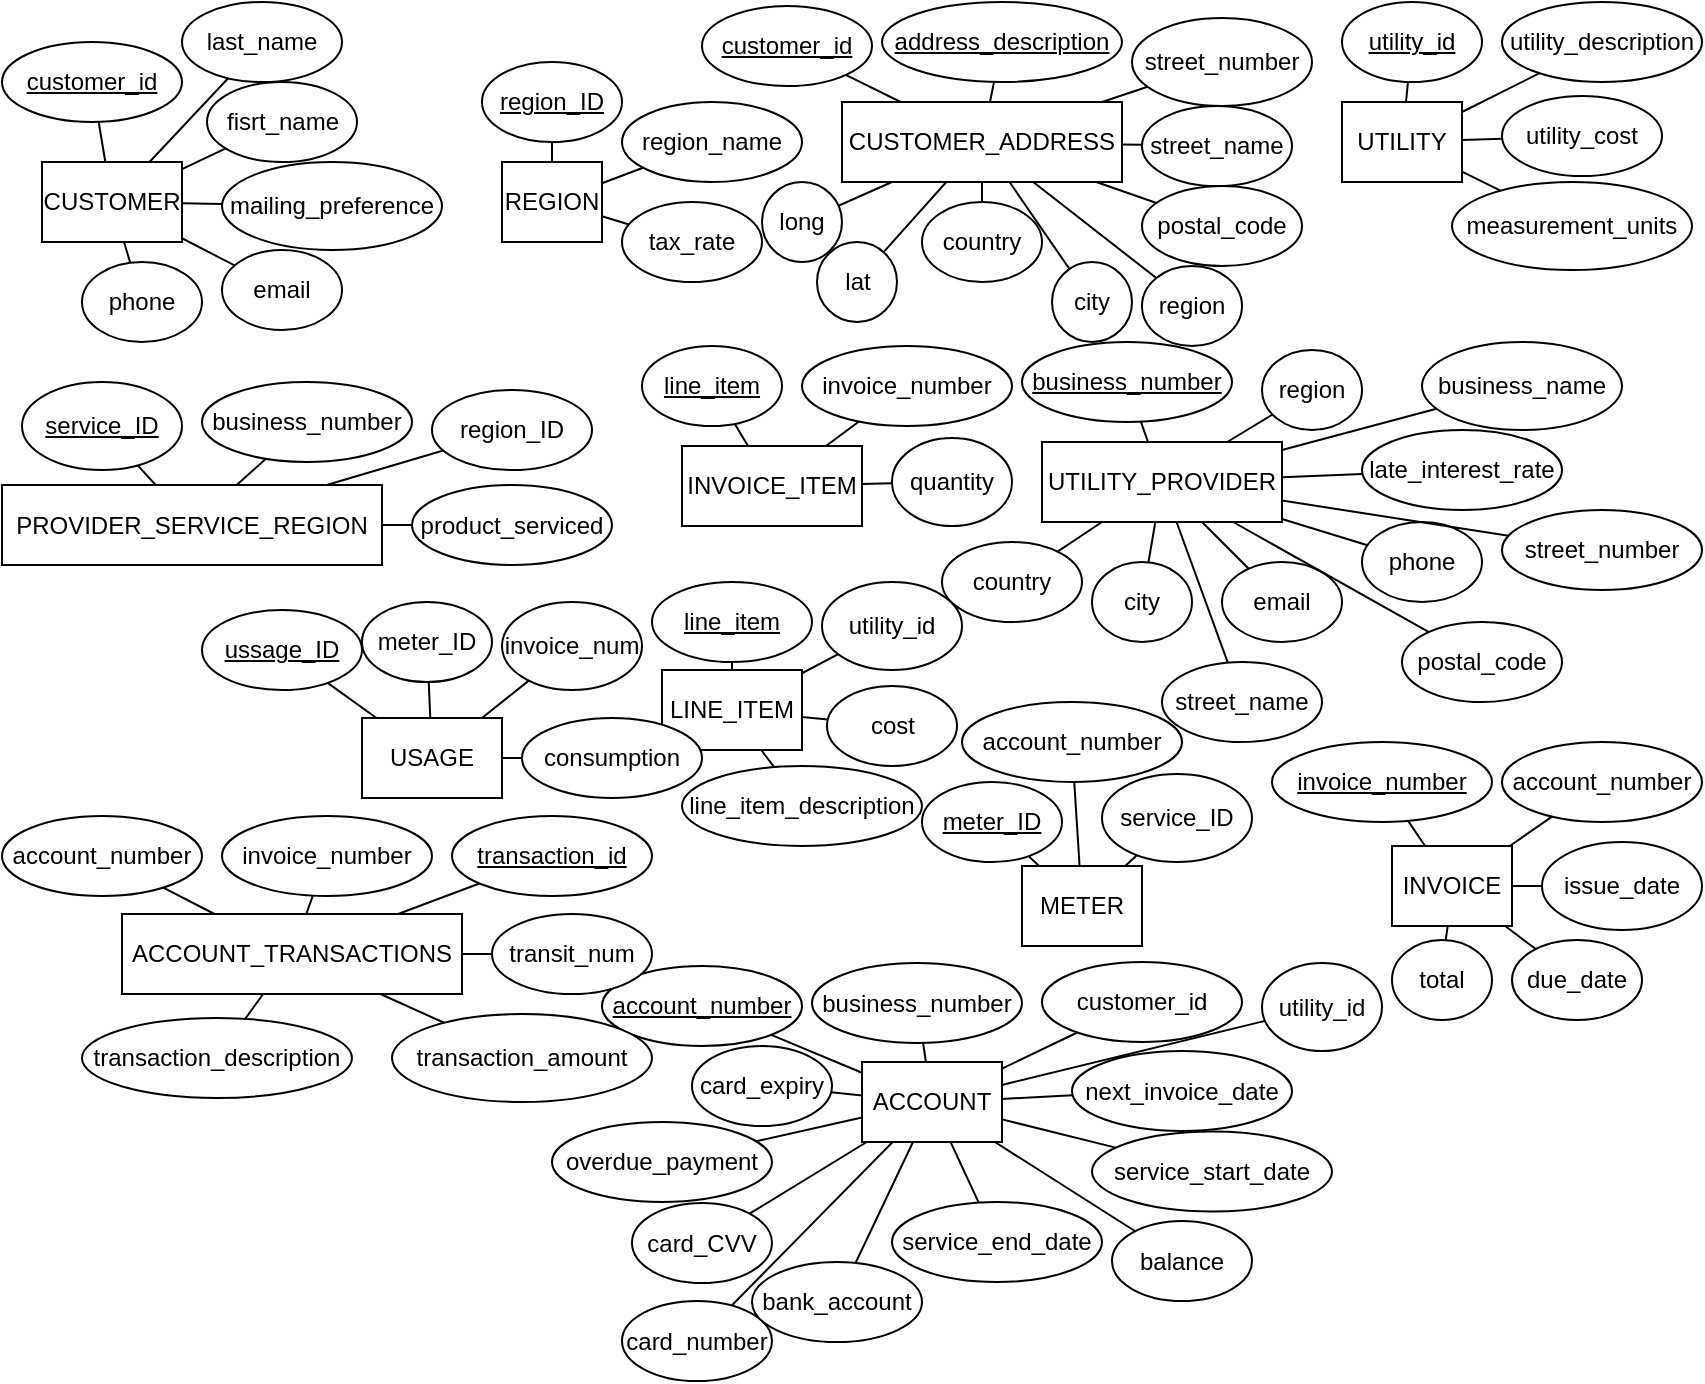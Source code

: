 <mxfile version="21.1.4" type="device" pages="3">
  <diagram id="R2lEEEUBdFMjLlhIrx00" name="Entities">
    <mxGraphModel dx="1050" dy="541" grid="1" gridSize="10" guides="1" tooltips="1" connect="1" arrows="1" fold="1" page="1" pageScale="1" pageWidth="850" pageHeight="1100" math="0" shadow="0" extFonts="Permanent Marker^https://fonts.googleapis.com/css?family=Permanent+Marker">
      <root>
        <mxCell id="0" />
        <mxCell id="1" parent="0" />
        <mxCell id="JqbuL05PXMQ_Z3cH12x4-107" value="" style="group" parent="1" connectable="0" vertex="1">
          <mxGeometry x="470" y="170" width="380" height="200" as="geometry" />
        </mxCell>
        <mxCell id="JqbuL05PXMQ_Z3cH12x4-77" value="UTILITY_PROVIDER" style="whiteSpace=wrap;html=1;align=center;" parent="JqbuL05PXMQ_Z3cH12x4-107" vertex="1">
          <mxGeometry x="50" y="50" width="120" height="40" as="geometry" />
        </mxCell>
        <mxCell id="JqbuL05PXMQ_Z3cH12x4-78" value="region" style="ellipse;whiteSpace=wrap;html=1;align=center;" parent="JqbuL05PXMQ_Z3cH12x4-107" vertex="1">
          <mxGeometry x="160" y="4" width="50" height="40" as="geometry" />
        </mxCell>
        <mxCell id="JqbuL05PXMQ_Z3cH12x4-79" value="business_number" style="ellipse;whiteSpace=wrap;html=1;align=center;fontStyle=4;" parent="JqbuL05PXMQ_Z3cH12x4-107" vertex="1">
          <mxGeometry x="40" width="105" height="40" as="geometry" />
        </mxCell>
        <mxCell id="JqbuL05PXMQ_Z3cH12x4-80" value="" style="endArrow=none;html=1;rounded=0;" parent="JqbuL05PXMQ_Z3cH12x4-107" source="JqbuL05PXMQ_Z3cH12x4-78" target="JqbuL05PXMQ_Z3cH12x4-77" edge="1">
          <mxGeometry relative="1" as="geometry">
            <mxPoint x="300" y="300" as="sourcePoint" />
            <mxPoint x="460" y="300" as="targetPoint" />
          </mxGeometry>
        </mxCell>
        <mxCell id="JqbuL05PXMQ_Z3cH12x4-81" value="" style="endArrow=none;html=1;rounded=0;" parent="JqbuL05PXMQ_Z3cH12x4-107" source="JqbuL05PXMQ_Z3cH12x4-77" target="JqbuL05PXMQ_Z3cH12x4-79" edge="1">
          <mxGeometry relative="1" as="geometry">
            <mxPoint x="410" y="330" as="sourcePoint" />
            <mxPoint x="570" y="330" as="targetPoint" />
          </mxGeometry>
        </mxCell>
        <mxCell id="JqbuL05PXMQ_Z3cH12x4-83" value="business_name" style="ellipse;whiteSpace=wrap;html=1;align=center;" parent="JqbuL05PXMQ_Z3cH12x4-107" vertex="1">
          <mxGeometry x="240" width="100" height="44" as="geometry" />
        </mxCell>
        <mxCell id="JqbuL05PXMQ_Z3cH12x4-84" value="late_interest_rate" style="ellipse;whiteSpace=wrap;html=1;align=center;" parent="JqbuL05PXMQ_Z3cH12x4-107" vertex="1">
          <mxGeometry x="210" y="44" width="100" height="40" as="geometry" />
        </mxCell>
        <mxCell id="JqbuL05PXMQ_Z3cH12x4-85" value="email" style="ellipse;whiteSpace=wrap;html=1;align=center;" parent="JqbuL05PXMQ_Z3cH12x4-107" vertex="1">
          <mxGeometry x="140" y="110" width="60" height="40" as="geometry" />
        </mxCell>
        <mxCell id="JqbuL05PXMQ_Z3cH12x4-86" value="" style="endArrow=none;html=1;rounded=0;" parent="JqbuL05PXMQ_Z3cH12x4-107" source="JqbuL05PXMQ_Z3cH12x4-77" target="JqbuL05PXMQ_Z3cH12x4-83" edge="1">
          <mxGeometry width="50" height="50" relative="1" as="geometry">
            <mxPoint x="470" y="360" as="sourcePoint" />
            <mxPoint x="520" y="310" as="targetPoint" />
          </mxGeometry>
        </mxCell>
        <mxCell id="JqbuL05PXMQ_Z3cH12x4-88" value="" style="endArrow=none;html=1;rounded=0;" parent="JqbuL05PXMQ_Z3cH12x4-107" source="JqbuL05PXMQ_Z3cH12x4-77" target="JqbuL05PXMQ_Z3cH12x4-84" edge="1">
          <mxGeometry width="50" height="50" relative="1" as="geometry">
            <mxPoint x="470" y="360" as="sourcePoint" />
            <mxPoint x="520" y="310" as="targetPoint" />
          </mxGeometry>
        </mxCell>
        <mxCell id="JqbuL05PXMQ_Z3cH12x4-89" value="" style="endArrow=none;html=1;rounded=0;" parent="JqbuL05PXMQ_Z3cH12x4-107" source="JqbuL05PXMQ_Z3cH12x4-85" target="JqbuL05PXMQ_Z3cH12x4-77" edge="1">
          <mxGeometry width="50" height="50" relative="1" as="geometry">
            <mxPoint x="470" y="360" as="sourcePoint" />
            <mxPoint x="520" y="310" as="targetPoint" />
          </mxGeometry>
        </mxCell>
        <mxCell id="JqbuL05PXMQ_Z3cH12x4-90" value="phone" style="ellipse;whiteSpace=wrap;html=1;align=center;" parent="JqbuL05PXMQ_Z3cH12x4-107" vertex="1">
          <mxGeometry x="210" y="90" width="60" height="40" as="geometry" />
        </mxCell>
        <mxCell id="JqbuL05PXMQ_Z3cH12x4-91" value="country" style="ellipse;whiteSpace=wrap;html=1;align=center;" parent="JqbuL05PXMQ_Z3cH12x4-107" vertex="1">
          <mxGeometry y="100" width="70" height="40" as="geometry" />
        </mxCell>
        <mxCell id="JqbuL05PXMQ_Z3cH12x4-92" value="street_number" style="ellipse;whiteSpace=wrap;html=1;align=center;" parent="JqbuL05PXMQ_Z3cH12x4-107" vertex="1">
          <mxGeometry x="280" y="84" width="100" height="40" as="geometry" />
        </mxCell>
        <mxCell id="JqbuL05PXMQ_Z3cH12x4-93" value="street_name" style="ellipse;whiteSpace=wrap;html=1;align=center;" parent="JqbuL05PXMQ_Z3cH12x4-107" vertex="1">
          <mxGeometry x="110" y="160" width="80" height="40" as="geometry" />
        </mxCell>
        <mxCell id="JqbuL05PXMQ_Z3cH12x4-94" value="" style="endArrow=none;html=1;rounded=0;" parent="JqbuL05PXMQ_Z3cH12x4-107" source="JqbuL05PXMQ_Z3cH12x4-90" target="JqbuL05PXMQ_Z3cH12x4-77" edge="1">
          <mxGeometry width="50" height="50" relative="1" as="geometry">
            <mxPoint x="-50" y="230" as="sourcePoint" />
            <mxPoint y="180" as="targetPoint" />
          </mxGeometry>
        </mxCell>
        <mxCell id="JqbuL05PXMQ_Z3cH12x4-95" value="" style="endArrow=none;html=1;rounded=0;" parent="JqbuL05PXMQ_Z3cH12x4-107" source="JqbuL05PXMQ_Z3cH12x4-92" target="JqbuL05PXMQ_Z3cH12x4-77" edge="1">
          <mxGeometry width="50" height="50" relative="1" as="geometry">
            <mxPoint x="-50" y="230" as="sourcePoint" />
            <mxPoint y="180" as="targetPoint" />
          </mxGeometry>
        </mxCell>
        <mxCell id="JqbuL05PXMQ_Z3cH12x4-96" value="" style="endArrow=none;html=1;rounded=0;" parent="JqbuL05PXMQ_Z3cH12x4-107" source="JqbuL05PXMQ_Z3cH12x4-77" target="JqbuL05PXMQ_Z3cH12x4-91" edge="1">
          <mxGeometry width="50" height="50" relative="1" as="geometry">
            <mxPoint x="-50" y="230" as="sourcePoint" />
            <mxPoint y="180" as="targetPoint" />
          </mxGeometry>
        </mxCell>
        <mxCell id="JqbuL05PXMQ_Z3cH12x4-97" value="" style="endArrow=none;html=1;rounded=0;" parent="JqbuL05PXMQ_Z3cH12x4-107" source="JqbuL05PXMQ_Z3cH12x4-93" target="JqbuL05PXMQ_Z3cH12x4-77" edge="1">
          <mxGeometry width="50" height="50" relative="1" as="geometry">
            <mxPoint x="-50" y="230" as="sourcePoint" />
            <mxPoint y="180" as="targetPoint" />
          </mxGeometry>
        </mxCell>
        <mxCell id="JqbuL05PXMQ_Z3cH12x4-98" value="postal_code" style="ellipse;whiteSpace=wrap;html=1;align=center;" parent="JqbuL05PXMQ_Z3cH12x4-107" vertex="1">
          <mxGeometry x="230" y="140" width="80" height="40" as="geometry" />
        </mxCell>
        <mxCell id="JqbuL05PXMQ_Z3cH12x4-99" value="" style="endArrow=none;html=1;rounded=0;" parent="JqbuL05PXMQ_Z3cH12x4-107" source="JqbuL05PXMQ_Z3cH12x4-98" target="JqbuL05PXMQ_Z3cH12x4-77" edge="1">
          <mxGeometry width="50" height="50" relative="1" as="geometry">
            <mxPoint x="30" y="282" as="sourcePoint" />
            <mxPoint x="195" y="142" as="targetPoint" />
          </mxGeometry>
        </mxCell>
        <mxCell id="JqbuL05PXMQ_Z3cH12x4-100" value="city" style="ellipse;whiteSpace=wrap;html=1;align=center;" parent="JqbuL05PXMQ_Z3cH12x4-107" vertex="1">
          <mxGeometry x="75" y="110" width="50" height="40" as="geometry" />
        </mxCell>
        <mxCell id="JqbuL05PXMQ_Z3cH12x4-101" value="" style="endArrow=none;html=1;rounded=0;" parent="JqbuL05PXMQ_Z3cH12x4-107" source="JqbuL05PXMQ_Z3cH12x4-100" target="JqbuL05PXMQ_Z3cH12x4-77" edge="1">
          <mxGeometry width="50" height="50" relative="1" as="geometry">
            <mxPoint x="-160" y="310" as="sourcePoint" />
            <mxPoint x="5" y="170" as="targetPoint" />
          </mxGeometry>
        </mxCell>
        <mxCell id="JqbuL05PXMQ_Z3cH12x4-162" value="" style="group" parent="1" connectable="0" vertex="1">
          <mxGeometry x="270" y="480" width="420" height="209.5" as="geometry" />
        </mxCell>
        <mxCell id="JqbuL05PXMQ_Z3cH12x4-137" value="business_number" style="ellipse;whiteSpace=wrap;html=1;align=center;fontStyle=0;" parent="JqbuL05PXMQ_Z3cH12x4-162" vertex="1">
          <mxGeometry x="135" y="0.5" width="105" height="40" as="geometry" />
        </mxCell>
        <mxCell id="JqbuL05PXMQ_Z3cH12x4-139" value="" style="endArrow=none;html=1;rounded=0;" parent="JqbuL05PXMQ_Z3cH12x4-162" source="JqbuL05PXMQ_Z3cH12x4-135" target="JqbuL05PXMQ_Z3cH12x4-137" edge="1">
          <mxGeometry relative="1" as="geometry">
            <mxPoint x="600" y="330.5" as="sourcePoint" />
            <mxPoint x="760" y="330.5" as="targetPoint" />
          </mxGeometry>
        </mxCell>
        <mxCell id="JqbuL05PXMQ_Z3cH12x4-135" value="ACCOUNT" style="whiteSpace=wrap;html=1;align=center;" parent="JqbuL05PXMQ_Z3cH12x4-162" vertex="1">
          <mxGeometry x="160" y="50" width="70" height="40" as="geometry" />
        </mxCell>
        <mxCell id="JqbuL05PXMQ_Z3cH12x4-136" value="&lt;span&gt;customer_id&lt;/span&gt;" style="ellipse;whiteSpace=wrap;html=1;align=center;fontStyle=0" parent="JqbuL05PXMQ_Z3cH12x4-162" vertex="1">
          <mxGeometry x="250" width="100" height="40" as="geometry" />
        </mxCell>
        <mxCell id="JqbuL05PXMQ_Z3cH12x4-138" value="" style="endArrow=none;html=1;rounded=0;" parent="JqbuL05PXMQ_Z3cH12x4-162" source="JqbuL05PXMQ_Z3cH12x4-136" target="JqbuL05PXMQ_Z3cH12x4-135" edge="1">
          <mxGeometry relative="1" as="geometry">
            <mxPoint x="410" y="300" as="sourcePoint" />
            <mxPoint x="570" y="300" as="targetPoint" />
          </mxGeometry>
        </mxCell>
        <mxCell id="JqbuL05PXMQ_Z3cH12x4-140" value="&lt;span&gt;utility_id&lt;/span&gt;" style="ellipse;whiteSpace=wrap;html=1;align=center;fontStyle=0" parent="JqbuL05PXMQ_Z3cH12x4-162" vertex="1">
          <mxGeometry x="360" y="0.5" width="60" height="44" as="geometry" />
        </mxCell>
        <mxCell id="JqbuL05PXMQ_Z3cH12x4-141" value="&lt;u&gt;account_number&lt;/u&gt;" style="ellipse;whiteSpace=wrap;html=1;align=center;" parent="JqbuL05PXMQ_Z3cH12x4-162" vertex="1">
          <mxGeometry x="30" y="2" width="100" height="40" as="geometry" />
        </mxCell>
        <mxCell id="JqbuL05PXMQ_Z3cH12x4-142" value="card_number" style="ellipse;whiteSpace=wrap;html=1;align=center;" parent="JqbuL05PXMQ_Z3cH12x4-162" vertex="1">
          <mxGeometry x="40" y="169.5" width="75" height="40" as="geometry" />
        </mxCell>
        <mxCell id="JqbuL05PXMQ_Z3cH12x4-143" value="" style="endArrow=none;html=1;rounded=0;" parent="JqbuL05PXMQ_Z3cH12x4-162" source="JqbuL05PXMQ_Z3cH12x4-135" target="JqbuL05PXMQ_Z3cH12x4-140" edge="1">
          <mxGeometry width="50" height="50" relative="1" as="geometry">
            <mxPoint x="580" y="360" as="sourcePoint" />
            <mxPoint x="630" y="310" as="targetPoint" />
          </mxGeometry>
        </mxCell>
        <mxCell id="JqbuL05PXMQ_Z3cH12x4-144" value="" style="endArrow=none;html=1;rounded=0;" parent="JqbuL05PXMQ_Z3cH12x4-162" source="JqbuL05PXMQ_Z3cH12x4-135" target="JqbuL05PXMQ_Z3cH12x4-141" edge="1">
          <mxGeometry width="50" height="50" relative="1" as="geometry">
            <mxPoint x="580" y="360" as="sourcePoint" />
            <mxPoint x="630" y="310" as="targetPoint" />
          </mxGeometry>
        </mxCell>
        <mxCell id="JqbuL05PXMQ_Z3cH12x4-145" value="" style="endArrow=none;html=1;rounded=0;" parent="JqbuL05PXMQ_Z3cH12x4-162" source="JqbuL05PXMQ_Z3cH12x4-142" target="JqbuL05PXMQ_Z3cH12x4-135" edge="1">
          <mxGeometry width="50" height="50" relative="1" as="geometry">
            <mxPoint x="580" y="360" as="sourcePoint" />
            <mxPoint x="630" y="310" as="targetPoint" />
          </mxGeometry>
        </mxCell>
        <mxCell id="JqbuL05PXMQ_Z3cH12x4-146" value="service_start_date" style="ellipse;whiteSpace=wrap;html=1;align=center;" parent="JqbuL05PXMQ_Z3cH12x4-162" vertex="1">
          <mxGeometry x="275" y="84.75" width="120" height="40" as="geometry" />
        </mxCell>
        <mxCell id="JqbuL05PXMQ_Z3cH12x4-147" value="service_end_date" style="ellipse;whiteSpace=wrap;html=1;align=center;" parent="JqbuL05PXMQ_Z3cH12x4-162" vertex="1">
          <mxGeometry x="175" y="120" width="105" height="40" as="geometry" />
        </mxCell>
        <mxCell id="JqbuL05PXMQ_Z3cH12x4-148" value="next_invoice_date" style="ellipse;whiteSpace=wrap;html=1;align=center;" parent="JqbuL05PXMQ_Z3cH12x4-162" vertex="1">
          <mxGeometry x="265" y="44.5" width="110" height="40" as="geometry" />
        </mxCell>
        <mxCell id="JqbuL05PXMQ_Z3cH12x4-149" value="bank_account" style="ellipse;whiteSpace=wrap;html=1;align=center;" parent="JqbuL05PXMQ_Z3cH12x4-162" vertex="1">
          <mxGeometry x="105" y="150" width="85" height="40" as="geometry" />
        </mxCell>
        <mxCell id="JqbuL05PXMQ_Z3cH12x4-150" value="" style="endArrow=none;html=1;rounded=0;" parent="JqbuL05PXMQ_Z3cH12x4-162" source="JqbuL05PXMQ_Z3cH12x4-146" target="JqbuL05PXMQ_Z3cH12x4-135" edge="1">
          <mxGeometry width="50" height="50" relative="1" as="geometry">
            <mxPoint x="60" y="230" as="sourcePoint" />
            <mxPoint x="110" y="180" as="targetPoint" />
          </mxGeometry>
        </mxCell>
        <mxCell id="JqbuL05PXMQ_Z3cH12x4-151" value="" style="endArrow=none;html=1;rounded=0;" parent="JqbuL05PXMQ_Z3cH12x4-162" source="JqbuL05PXMQ_Z3cH12x4-148" target="JqbuL05PXMQ_Z3cH12x4-135" edge="1">
          <mxGeometry width="50" height="50" relative="1" as="geometry">
            <mxPoint x="60" y="230" as="sourcePoint" />
            <mxPoint x="110" y="180" as="targetPoint" />
          </mxGeometry>
        </mxCell>
        <mxCell id="JqbuL05PXMQ_Z3cH12x4-152" value="" style="endArrow=none;html=1;rounded=0;" parent="JqbuL05PXMQ_Z3cH12x4-162" source="JqbuL05PXMQ_Z3cH12x4-135" target="JqbuL05PXMQ_Z3cH12x4-147" edge="1">
          <mxGeometry width="50" height="50" relative="1" as="geometry">
            <mxPoint x="60" y="230" as="sourcePoint" />
            <mxPoint x="110" y="180" as="targetPoint" />
          </mxGeometry>
        </mxCell>
        <mxCell id="JqbuL05PXMQ_Z3cH12x4-153" value="" style="endArrow=none;html=1;rounded=0;" parent="JqbuL05PXMQ_Z3cH12x4-162" source="JqbuL05PXMQ_Z3cH12x4-149" target="JqbuL05PXMQ_Z3cH12x4-135" edge="1">
          <mxGeometry width="50" height="50" relative="1" as="geometry">
            <mxPoint x="60" y="230" as="sourcePoint" />
            <mxPoint x="110" y="180" as="targetPoint" />
          </mxGeometry>
        </mxCell>
        <mxCell id="JqbuL05PXMQ_Z3cH12x4-154" value="balance" style="ellipse;whiteSpace=wrap;html=1;align=center;" parent="JqbuL05PXMQ_Z3cH12x4-162" vertex="1">
          <mxGeometry x="285" y="129.5" width="70" height="40" as="geometry" />
        </mxCell>
        <mxCell id="JqbuL05PXMQ_Z3cH12x4-155" value="" style="endArrow=none;html=1;rounded=0;" parent="JqbuL05PXMQ_Z3cH12x4-162" source="JqbuL05PXMQ_Z3cH12x4-154" target="JqbuL05PXMQ_Z3cH12x4-135" edge="1">
          <mxGeometry width="50" height="50" relative="1" as="geometry">
            <mxPoint x="140" y="282" as="sourcePoint" />
            <mxPoint x="305" y="142" as="targetPoint" />
          </mxGeometry>
        </mxCell>
        <mxCell id="JqbuL05PXMQ_Z3cH12x4-156" value="card_expiry" style="ellipse;whiteSpace=wrap;html=1;align=center;" parent="JqbuL05PXMQ_Z3cH12x4-162" vertex="1">
          <mxGeometry x="75" y="42" width="70" height="40" as="geometry" />
        </mxCell>
        <mxCell id="JqbuL05PXMQ_Z3cH12x4-157" value="" style="endArrow=none;html=1;rounded=0;" parent="JqbuL05PXMQ_Z3cH12x4-162" source="JqbuL05PXMQ_Z3cH12x4-156" target="JqbuL05PXMQ_Z3cH12x4-135" edge="1">
          <mxGeometry width="50" height="50" relative="1" as="geometry">
            <mxPoint x="-50" y="310" as="sourcePoint" />
            <mxPoint x="115" y="170" as="targetPoint" />
          </mxGeometry>
        </mxCell>
        <mxCell id="JqbuL05PXMQ_Z3cH12x4-158" value="card_CVV" style="ellipse;whiteSpace=wrap;html=1;align=center;" parent="JqbuL05PXMQ_Z3cH12x4-162" vertex="1">
          <mxGeometry x="45" y="120.5" width="70" height="40" as="geometry" />
        </mxCell>
        <mxCell id="JqbuL05PXMQ_Z3cH12x4-159" value="overdue_payment" style="ellipse;whiteSpace=wrap;html=1;align=center;" parent="JqbuL05PXMQ_Z3cH12x4-162" vertex="1">
          <mxGeometry x="5" y="80" width="110" height="40" as="geometry" />
        </mxCell>
        <mxCell id="JqbuL05PXMQ_Z3cH12x4-160" value="" style="endArrow=none;html=1;rounded=0;" parent="JqbuL05PXMQ_Z3cH12x4-162" source="JqbuL05PXMQ_Z3cH12x4-158" target="JqbuL05PXMQ_Z3cH12x4-135" edge="1">
          <mxGeometry width="50" height="50" relative="1" as="geometry">
            <mxPoint x="400" y="80.5" as="sourcePoint" />
            <mxPoint x="450" y="30.5" as="targetPoint" />
          </mxGeometry>
        </mxCell>
        <mxCell id="JqbuL05PXMQ_Z3cH12x4-161" value="" style="endArrow=none;html=1;rounded=0;" parent="JqbuL05PXMQ_Z3cH12x4-162" source="JqbuL05PXMQ_Z3cH12x4-159" target="JqbuL05PXMQ_Z3cH12x4-135" edge="1">
          <mxGeometry width="50" height="50" relative="1" as="geometry">
            <mxPoint x="400" y="80.5" as="sourcePoint" />
            <mxPoint x="450" y="30.5" as="targetPoint" />
          </mxGeometry>
        </mxCell>
        <mxCell id="JqbuL05PXMQ_Z3cH12x4-198" value="" style="group" parent="1" connectable="0" vertex="1">
          <mxGeometry x="325" y="290" width="180" height="142" as="geometry" />
        </mxCell>
        <mxCell id="JqbuL05PXMQ_Z3cH12x4-187" value="LINE_ITEM" style="whiteSpace=wrap;html=1;align=center;" parent="JqbuL05PXMQ_Z3cH12x4-198" vertex="1">
          <mxGeometry x="5" y="44" width="70" height="40" as="geometry" />
        </mxCell>
        <mxCell id="JqbuL05PXMQ_Z3cH12x4-188" value="line_item" style="ellipse;whiteSpace=wrap;html=1;align=center;fontStyle=4;" parent="JqbuL05PXMQ_Z3cH12x4-198" vertex="1">
          <mxGeometry width="80" height="40" as="geometry" />
        </mxCell>
        <mxCell id="JqbuL05PXMQ_Z3cH12x4-189" value="" style="endArrow=none;html=1;rounded=0;" parent="JqbuL05PXMQ_Z3cH12x4-198" source="JqbuL05PXMQ_Z3cH12x4-187" target="JqbuL05PXMQ_Z3cH12x4-188" edge="1">
          <mxGeometry relative="1" as="geometry">
            <mxPoint x="335" y="322" as="sourcePoint" />
            <mxPoint x="495" y="322" as="targetPoint" />
          </mxGeometry>
        </mxCell>
        <mxCell id="JqbuL05PXMQ_Z3cH12x4-190" value="line_item_description" style="ellipse;whiteSpace=wrap;html=1;align=center;" parent="JqbuL05PXMQ_Z3cH12x4-198" vertex="1">
          <mxGeometry x="15" y="92" width="120" height="40" as="geometry" />
        </mxCell>
        <mxCell id="JqbuL05PXMQ_Z3cH12x4-191" value="utility_id" style="ellipse;whiteSpace=wrap;html=1;align=center;" parent="JqbuL05PXMQ_Z3cH12x4-198" vertex="1">
          <mxGeometry x="85" width="70" height="44" as="geometry" />
        </mxCell>
        <mxCell id="JqbuL05PXMQ_Z3cH12x4-192" value="cost" style="ellipse;whiteSpace=wrap;html=1;align=center;" parent="JqbuL05PXMQ_Z3cH12x4-198" vertex="1">
          <mxGeometry x="87.5" y="52" width="65" height="40" as="geometry" />
        </mxCell>
        <mxCell id="JqbuL05PXMQ_Z3cH12x4-194" value="" style="endArrow=none;html=1;rounded=0;" parent="JqbuL05PXMQ_Z3cH12x4-198" source="JqbuL05PXMQ_Z3cH12x4-187" target="JqbuL05PXMQ_Z3cH12x4-191" edge="1">
          <mxGeometry width="50" height="50" relative="1" as="geometry">
            <mxPoint x="107.41" y="70.25" as="sourcePoint" />
            <mxPoint x="477.41" y="324" as="targetPoint" />
          </mxGeometry>
        </mxCell>
        <mxCell id="JqbuL05PXMQ_Z3cH12x4-195" value="" style="endArrow=none;html=1;rounded=0;" parent="JqbuL05PXMQ_Z3cH12x4-198" source="JqbuL05PXMQ_Z3cH12x4-190" target="JqbuL05PXMQ_Z3cH12x4-187" edge="1">
          <mxGeometry width="50" height="50" relative="1" as="geometry">
            <mxPoint x="395" y="352" as="sourcePoint" />
            <mxPoint x="445" y="302" as="targetPoint" />
          </mxGeometry>
        </mxCell>
        <mxCell id="JqbuL05PXMQ_Z3cH12x4-196" value="" style="endArrow=none;html=1;rounded=0;" parent="JqbuL05PXMQ_Z3cH12x4-198" source="JqbuL05PXMQ_Z3cH12x4-187" target="JqbuL05PXMQ_Z3cH12x4-192" edge="1">
          <mxGeometry width="50" height="50" relative="1" as="geometry">
            <mxPoint x="107.41" y="89" as="sourcePoint" />
            <mxPoint x="477.41" y="324" as="targetPoint" />
          </mxGeometry>
        </mxCell>
        <mxCell id="JqbuL05PXMQ_Z3cH12x4-209" value="" style="group" parent="1" connectable="0" vertex="1">
          <mxGeometry x="310" y="172" width="200" height="97" as="geometry" />
        </mxCell>
        <mxCell id="JqbuL05PXMQ_Z3cH12x4-202" value="INVOICE_ITEM" style="whiteSpace=wrap;html=1;align=center;" parent="JqbuL05PXMQ_Z3cH12x4-209" vertex="1">
          <mxGeometry x="30" y="50" width="90" height="40" as="geometry" />
        </mxCell>
        <mxCell id="JqbuL05PXMQ_Z3cH12x4-203" value="&lt;u&gt;line_item&lt;/u&gt;" style="ellipse;whiteSpace=wrap;html=1;align=center;" parent="JqbuL05PXMQ_Z3cH12x4-209" vertex="1">
          <mxGeometry x="10" width="70" height="40" as="geometry" />
        </mxCell>
        <mxCell id="JqbuL05PXMQ_Z3cH12x4-204" value="" style="endArrow=none;html=1;rounded=0;" parent="JqbuL05PXMQ_Z3cH12x4-209" source="JqbuL05PXMQ_Z3cH12x4-203" target="JqbuL05PXMQ_Z3cH12x4-202" edge="1">
          <mxGeometry relative="1" as="geometry">
            <mxPoint x="290" y="290" as="sourcePoint" />
            <mxPoint x="450" y="290" as="targetPoint" />
          </mxGeometry>
        </mxCell>
        <mxCell id="JqbuL05PXMQ_Z3cH12x4-205" value="&lt;span&gt;quantity&lt;/span&gt;" style="ellipse;whiteSpace=wrap;html=1;align=center;fontStyle=0" parent="JqbuL05PXMQ_Z3cH12x4-209" vertex="1">
          <mxGeometry x="135" y="46" width="60" height="44" as="geometry" />
        </mxCell>
        <mxCell id="JqbuL05PXMQ_Z3cH12x4-207" value="" style="endArrow=none;html=1;rounded=0;" parent="JqbuL05PXMQ_Z3cH12x4-209" source="JqbuL05PXMQ_Z3cH12x4-202" target="JqbuL05PXMQ_Z3cH12x4-205" edge="1">
          <mxGeometry width="50" height="50" relative="1" as="geometry">
            <mxPoint x="460" y="350" as="sourcePoint" />
            <mxPoint x="510" y="300" as="targetPoint" />
          </mxGeometry>
        </mxCell>
        <mxCell id="JqbuL05PXMQ_Z3cH12x4-200" value="invoice_number" style="ellipse;whiteSpace=wrap;html=1;align=center;fontStyle=0;" parent="JqbuL05PXMQ_Z3cH12x4-209" vertex="1">
          <mxGeometry x="90" width="105" height="40" as="geometry" />
        </mxCell>
        <mxCell id="JqbuL05PXMQ_Z3cH12x4-201" value="" style="endArrow=none;html=1;rounded=0;" parent="JqbuL05PXMQ_Z3cH12x4-209" source="JqbuL05PXMQ_Z3cH12x4-202" target="JqbuL05PXMQ_Z3cH12x4-200" edge="1">
          <mxGeometry relative="1" as="geometry">
            <mxPoint x="380" y="300" as="sourcePoint" />
            <mxPoint x="540" y="300" as="targetPoint" />
          </mxGeometry>
        </mxCell>
        <mxCell id="JqbuL05PXMQ_Z3cH12x4-240" value="" style="group" parent="1" connectable="0" vertex="1">
          <mxGeometry y="407" width="325" height="143" as="geometry" />
        </mxCell>
        <mxCell id="JqbuL05PXMQ_Z3cH12x4-211" value="invoice_number" style="ellipse;whiteSpace=wrap;html=1;align=center;fontStyle=0;" parent="JqbuL05PXMQ_Z3cH12x4-240" vertex="1">
          <mxGeometry x="110" width="105" height="40" as="geometry" />
        </mxCell>
        <mxCell id="JqbuL05PXMQ_Z3cH12x4-212" value="" style="endArrow=none;html=1;rounded=0;" parent="JqbuL05PXMQ_Z3cH12x4-240" source="JqbuL05PXMQ_Z3cH12x4-213" target="JqbuL05PXMQ_Z3cH12x4-211" edge="1">
          <mxGeometry relative="1" as="geometry">
            <mxPoint x="550" y="329.5" as="sourcePoint" />
            <mxPoint x="710" y="329.5" as="targetPoint" />
          </mxGeometry>
        </mxCell>
        <mxCell id="JqbuL05PXMQ_Z3cH12x4-213" value="ACCOUNT_TRANSACTIONS" style="whiteSpace=wrap;html=1;align=center;" parent="JqbuL05PXMQ_Z3cH12x4-240" vertex="1">
          <mxGeometry x="60" y="49" width="170" height="40" as="geometry" />
        </mxCell>
        <mxCell id="JqbuL05PXMQ_Z3cH12x4-214" value="&lt;u&gt;transaction_id&lt;/u&gt;" style="ellipse;whiteSpace=wrap;html=1;align=center;" parent="JqbuL05PXMQ_Z3cH12x4-240" vertex="1">
          <mxGeometry x="225" width="100" height="40" as="geometry" />
        </mxCell>
        <mxCell id="JqbuL05PXMQ_Z3cH12x4-215" value="" style="endArrow=none;html=1;rounded=0;" parent="JqbuL05PXMQ_Z3cH12x4-240" source="JqbuL05PXMQ_Z3cH12x4-214" target="JqbuL05PXMQ_Z3cH12x4-213" edge="1">
          <mxGeometry relative="1" as="geometry">
            <mxPoint x="360" y="299" as="sourcePoint" />
            <mxPoint x="520" y="299" as="targetPoint" />
          </mxGeometry>
        </mxCell>
        <mxCell id="JqbuL05PXMQ_Z3cH12x4-216" value="transaction_amount" style="ellipse;whiteSpace=wrap;html=1;align=center;" parent="JqbuL05PXMQ_Z3cH12x4-240" vertex="1">
          <mxGeometry x="195" y="99" width="130" height="44" as="geometry" />
        </mxCell>
        <mxCell id="JqbuL05PXMQ_Z3cH12x4-217" value="&lt;span&gt;account_number&lt;/span&gt;" style="ellipse;whiteSpace=wrap;html=1;align=center;fontStyle=0" parent="JqbuL05PXMQ_Z3cH12x4-240" vertex="1">
          <mxGeometry width="100" height="40" as="geometry" />
        </mxCell>
        <mxCell id="JqbuL05PXMQ_Z3cH12x4-219" value="" style="endArrow=none;html=1;rounded=0;" parent="JqbuL05PXMQ_Z3cH12x4-240" source="JqbuL05PXMQ_Z3cH12x4-213" target="JqbuL05PXMQ_Z3cH12x4-216" edge="1">
          <mxGeometry width="50" height="50" relative="1" as="geometry">
            <mxPoint x="530" y="359" as="sourcePoint" />
            <mxPoint x="580" y="309" as="targetPoint" />
          </mxGeometry>
        </mxCell>
        <mxCell id="JqbuL05PXMQ_Z3cH12x4-220" value="" style="endArrow=none;html=1;rounded=0;" parent="JqbuL05PXMQ_Z3cH12x4-240" source="JqbuL05PXMQ_Z3cH12x4-213" target="JqbuL05PXMQ_Z3cH12x4-217" edge="1">
          <mxGeometry width="50" height="50" relative="1" as="geometry">
            <mxPoint x="530" y="359" as="sourcePoint" />
            <mxPoint x="580" y="309" as="targetPoint" />
          </mxGeometry>
        </mxCell>
        <mxCell id="JqbuL05PXMQ_Z3cH12x4-222" value="transit_num" style="ellipse;whiteSpace=wrap;html=1;align=center;" parent="JqbuL05PXMQ_Z3cH12x4-240" vertex="1">
          <mxGeometry x="245" y="49" width="80" height="40" as="geometry" />
        </mxCell>
        <mxCell id="JqbuL05PXMQ_Z3cH12x4-224" value="transaction_description" style="ellipse;whiteSpace=wrap;html=1;align=center;" parent="JqbuL05PXMQ_Z3cH12x4-240" vertex="1">
          <mxGeometry x="40" y="101" width="135" height="40" as="geometry" />
        </mxCell>
        <mxCell id="JqbuL05PXMQ_Z3cH12x4-226" value="" style="endArrow=none;html=1;rounded=0;" parent="JqbuL05PXMQ_Z3cH12x4-240" source="JqbuL05PXMQ_Z3cH12x4-222" target="JqbuL05PXMQ_Z3cH12x4-213" edge="1">
          <mxGeometry width="50" height="50" relative="1" as="geometry">
            <mxPoint x="10" y="229" as="sourcePoint" />
            <mxPoint x="60" y="179" as="targetPoint" />
          </mxGeometry>
        </mxCell>
        <mxCell id="JqbuL05PXMQ_Z3cH12x4-227" value="" style="endArrow=none;html=1;rounded=0;" parent="JqbuL05PXMQ_Z3cH12x4-240" source="JqbuL05PXMQ_Z3cH12x4-224" target="JqbuL05PXMQ_Z3cH12x4-213" edge="1">
          <mxGeometry width="50" height="50" relative="1" as="geometry">
            <mxPoint x="10" y="229" as="sourcePoint" />
            <mxPoint x="60" y="179" as="targetPoint" />
          </mxGeometry>
        </mxCell>
        <mxCell id="JqbuL05PXMQ_Z3cH12x4-253" value="" style="group" parent="1" connectable="0" vertex="1">
          <mxGeometry x="460" y="350" width="165" height="122" as="geometry" />
        </mxCell>
        <mxCell id="JqbuL05PXMQ_Z3cH12x4-242" value="METER" style="whiteSpace=wrap;html=1;align=center;" parent="JqbuL05PXMQ_Z3cH12x4-253" vertex="1">
          <mxGeometry x="50" y="82" width="60" height="40" as="geometry" />
        </mxCell>
        <mxCell id="JqbuL05PXMQ_Z3cH12x4-243" value="meter_ID" style="ellipse;whiteSpace=wrap;html=1;align=center;fontStyle=4;" parent="JqbuL05PXMQ_Z3cH12x4-253" vertex="1">
          <mxGeometry y="40" width="70" height="40" as="geometry" />
        </mxCell>
        <mxCell id="JqbuL05PXMQ_Z3cH12x4-244" value="" style="endArrow=none;html=1;rounded=0;" parent="JqbuL05PXMQ_Z3cH12x4-253" source="JqbuL05PXMQ_Z3cH12x4-242" target="JqbuL05PXMQ_Z3cH12x4-243" edge="1">
          <mxGeometry relative="1" as="geometry">
            <mxPoint x="370" y="360" as="sourcePoint" />
            <mxPoint x="530" y="360" as="targetPoint" />
          </mxGeometry>
        </mxCell>
        <mxCell id="JqbuL05PXMQ_Z3cH12x4-245" value="&lt;span&gt;account_number&lt;/span&gt;" style="ellipse;whiteSpace=wrap;html=1;align=center;fontStyle=0" parent="JqbuL05PXMQ_Z3cH12x4-253" vertex="1">
          <mxGeometry x="20" width="110" height="40" as="geometry" />
        </mxCell>
        <mxCell id="JqbuL05PXMQ_Z3cH12x4-246" value="&lt;span&gt;service_ID&lt;/span&gt;" style="ellipse;whiteSpace=wrap;html=1;align=center;fontStyle=0" parent="JqbuL05PXMQ_Z3cH12x4-253" vertex="1">
          <mxGeometry x="90" y="36" width="75" height="44" as="geometry" />
        </mxCell>
        <mxCell id="JqbuL05PXMQ_Z3cH12x4-249" value="" style="endArrow=none;html=1;rounded=0;" parent="JqbuL05PXMQ_Z3cH12x4-253" source="JqbuL05PXMQ_Z3cH12x4-242" target="JqbuL05PXMQ_Z3cH12x4-246" edge="1">
          <mxGeometry width="50" height="50" relative="1" as="geometry">
            <mxPoint x="142.41" y="108.25" as="sourcePoint" />
            <mxPoint x="512.41" y="362" as="targetPoint" />
          </mxGeometry>
        </mxCell>
        <mxCell id="JqbuL05PXMQ_Z3cH12x4-250" value="" style="endArrow=none;html=1;rounded=0;" parent="JqbuL05PXMQ_Z3cH12x4-253" source="JqbuL05PXMQ_Z3cH12x4-245" target="JqbuL05PXMQ_Z3cH12x4-242" edge="1">
          <mxGeometry width="50" height="50" relative="1" as="geometry">
            <mxPoint x="430" y="390" as="sourcePoint" />
            <mxPoint x="480" y="340" as="targetPoint" />
          </mxGeometry>
        </mxCell>
        <mxCell id="JqbuL05PXMQ_Z3cH12x4-264" value="" style="group" parent="1" connectable="0" vertex="1">
          <mxGeometry x="100" y="300" width="250" height="98" as="geometry" />
        </mxCell>
        <mxCell id="JqbuL05PXMQ_Z3cH12x4-255" value="USAGE" style="whiteSpace=wrap;html=1;align=center;" parent="JqbuL05PXMQ_Z3cH12x4-264" vertex="1">
          <mxGeometry x="80" y="58" width="70" height="40" as="geometry" />
        </mxCell>
        <mxCell id="JqbuL05PXMQ_Z3cH12x4-256" value="ussage_ID" style="ellipse;whiteSpace=wrap;html=1;align=center;fontStyle=4;" parent="JqbuL05PXMQ_Z3cH12x4-264" vertex="1">
          <mxGeometry y="4" width="80" height="40" as="geometry" />
        </mxCell>
        <mxCell id="JqbuL05PXMQ_Z3cH12x4-257" value="" style="endArrow=none;html=1;rounded=0;" parent="JqbuL05PXMQ_Z3cH12x4-264" source="JqbuL05PXMQ_Z3cH12x4-255" target="JqbuL05PXMQ_Z3cH12x4-256" edge="1">
          <mxGeometry relative="1" as="geometry">
            <mxPoint x="355" y="210" as="sourcePoint" />
            <mxPoint x="515" y="210" as="targetPoint" />
          </mxGeometry>
        </mxCell>
        <mxCell id="JqbuL05PXMQ_Z3cH12x4-258" value="consumption" style="ellipse;whiteSpace=wrap;html=1;align=center;" parent="JqbuL05PXMQ_Z3cH12x4-264" vertex="1">
          <mxGeometry x="160" y="58" width="90" height="40" as="geometry" />
        </mxCell>
        <mxCell id="JqbuL05PXMQ_Z3cH12x4-259" value="&lt;span&gt;invoice_num&lt;/span&gt;" style="ellipse;whiteSpace=wrap;html=1;align=center;fontStyle=0" parent="JqbuL05PXMQ_Z3cH12x4-264" vertex="1">
          <mxGeometry x="150" width="70" height="44" as="geometry" />
        </mxCell>
        <mxCell id="JqbuL05PXMQ_Z3cH12x4-260" value="&lt;span&gt;meter_ID&lt;/span&gt;" style="ellipse;whiteSpace=wrap;html=1;align=center;fontStyle=0" parent="JqbuL05PXMQ_Z3cH12x4-264" vertex="1">
          <mxGeometry x="80" width="65" height="40" as="geometry" />
        </mxCell>
        <mxCell id="JqbuL05PXMQ_Z3cH12x4-261" value="" style="endArrow=none;html=1;rounded=0;" parent="JqbuL05PXMQ_Z3cH12x4-264" source="JqbuL05PXMQ_Z3cH12x4-255" target="JqbuL05PXMQ_Z3cH12x4-259" edge="1">
          <mxGeometry width="50" height="50" relative="1" as="geometry">
            <mxPoint x="127.41" y="-41.75" as="sourcePoint" />
            <mxPoint x="497.41" y="212" as="targetPoint" />
          </mxGeometry>
        </mxCell>
        <mxCell id="JqbuL05PXMQ_Z3cH12x4-262" value="" style="endArrow=none;html=1;rounded=0;" parent="JqbuL05PXMQ_Z3cH12x4-264" source="JqbuL05PXMQ_Z3cH12x4-258" target="JqbuL05PXMQ_Z3cH12x4-255" edge="1">
          <mxGeometry width="50" height="50" relative="1" as="geometry">
            <mxPoint x="415" y="240" as="sourcePoint" />
            <mxPoint x="465" y="190" as="targetPoint" />
          </mxGeometry>
        </mxCell>
        <mxCell id="JqbuL05PXMQ_Z3cH12x4-263" value="" style="endArrow=none;html=1;rounded=0;" parent="JqbuL05PXMQ_Z3cH12x4-264" source="JqbuL05PXMQ_Z3cH12x4-255" target="JqbuL05PXMQ_Z3cH12x4-260" edge="1">
          <mxGeometry width="50" height="50" relative="1" as="geometry">
            <mxPoint x="127.41" y="-23" as="sourcePoint" />
            <mxPoint x="497.41" y="212" as="targetPoint" />
          </mxGeometry>
        </mxCell>
        <mxCell id="KC2oLQ1GGlqUdX14nodN-1" value="" style="group" parent="1" connectable="0" vertex="1">
          <mxGeometry width="220" height="170" as="geometry" />
        </mxCell>
        <mxCell id="LRWGIAvw0TN2qnnzZ5tC-14" value="CUSTOMER" style="whiteSpace=wrap;html=1;align=center;" parent="KC2oLQ1GGlqUdX14nodN-1" vertex="1">
          <mxGeometry x="20" y="80" width="70" height="40" as="geometry" />
        </mxCell>
        <mxCell id="LRWGIAvw0TN2qnnzZ5tC-15" value="fisrt_name" style="ellipse;whiteSpace=wrap;html=1;align=center;" parent="KC2oLQ1GGlqUdX14nodN-1" vertex="1">
          <mxGeometry x="102.5" y="40" width="75" height="40" as="geometry" />
        </mxCell>
        <mxCell id="LRWGIAvw0TN2qnnzZ5tC-16" value="customer_id" style="ellipse;whiteSpace=wrap;html=1;align=center;fontStyle=4;" parent="KC2oLQ1GGlqUdX14nodN-1" vertex="1">
          <mxGeometry y="20" width="90" height="40" as="geometry" />
        </mxCell>
        <mxCell id="LRWGIAvw0TN2qnnzZ5tC-19" value="" style="endArrow=none;html=1;rounded=0;" parent="KC2oLQ1GGlqUdX14nodN-1" source="LRWGIAvw0TN2qnnzZ5tC-15" target="LRWGIAvw0TN2qnnzZ5tC-14" edge="1">
          <mxGeometry relative="1" as="geometry">
            <mxPoint x="240" y="330" as="sourcePoint" />
            <mxPoint x="400" y="330" as="targetPoint" />
          </mxGeometry>
        </mxCell>
        <mxCell id="LRWGIAvw0TN2qnnzZ5tC-20" value="" style="endArrow=none;html=1;rounded=0;" parent="KC2oLQ1GGlqUdX14nodN-1" source="LRWGIAvw0TN2qnnzZ5tC-14" target="LRWGIAvw0TN2qnnzZ5tC-16" edge="1">
          <mxGeometry relative="1" as="geometry">
            <mxPoint x="350" y="360" as="sourcePoint" />
            <mxPoint x="510" y="360" as="targetPoint" />
          </mxGeometry>
        </mxCell>
        <mxCell id="FhzsHL18WRju97fQ7zVv-1" value="last_name" style="ellipse;whiteSpace=wrap;html=1;align=center;" parent="KC2oLQ1GGlqUdX14nodN-1" vertex="1">
          <mxGeometry x="90" width="80" height="40" as="geometry" />
        </mxCell>
        <mxCell id="JqbuL05PXMQ_Z3cH12x4-1" value="mailing_preference" style="ellipse;whiteSpace=wrap;html=1;align=center;" parent="KC2oLQ1GGlqUdX14nodN-1" vertex="1">
          <mxGeometry x="110" y="80" width="110" height="44" as="geometry" />
        </mxCell>
        <mxCell id="JqbuL05PXMQ_Z3cH12x4-2" value="email" style="ellipse;whiteSpace=wrap;html=1;align=center;" parent="KC2oLQ1GGlqUdX14nodN-1" vertex="1">
          <mxGeometry x="110" y="124" width="60" height="40" as="geometry" />
        </mxCell>
        <mxCell id="JqbuL05PXMQ_Z3cH12x4-3" value="phone" style="ellipse;whiteSpace=wrap;html=1;align=center;" parent="KC2oLQ1GGlqUdX14nodN-1" vertex="1">
          <mxGeometry x="40" y="130" width="60" height="40" as="geometry" />
        </mxCell>
        <mxCell id="JqbuL05PXMQ_Z3cH12x4-4" value="" style="endArrow=none;html=1;rounded=0;" parent="KC2oLQ1GGlqUdX14nodN-1" source="LRWGIAvw0TN2qnnzZ5tC-14" target="JqbuL05PXMQ_Z3cH12x4-1" edge="1">
          <mxGeometry width="50" height="50" relative="1" as="geometry">
            <mxPoint x="410" y="390" as="sourcePoint" />
            <mxPoint x="460" y="340" as="targetPoint" />
          </mxGeometry>
        </mxCell>
        <mxCell id="JqbuL05PXMQ_Z3cH12x4-5" value="" style="endArrow=none;html=1;rounded=0;" parent="KC2oLQ1GGlqUdX14nodN-1" source="FhzsHL18WRju97fQ7zVv-1" target="LRWGIAvw0TN2qnnzZ5tC-14" edge="1">
          <mxGeometry width="50" height="50" relative="1" as="geometry">
            <mxPoint x="410" y="390" as="sourcePoint" />
            <mxPoint x="460" y="340" as="targetPoint" />
          </mxGeometry>
        </mxCell>
        <mxCell id="JqbuL05PXMQ_Z3cH12x4-6" value="" style="endArrow=none;html=1;rounded=0;" parent="KC2oLQ1GGlqUdX14nodN-1" source="LRWGIAvw0TN2qnnzZ5tC-14" target="JqbuL05PXMQ_Z3cH12x4-2" edge="1">
          <mxGeometry width="50" height="50" relative="1" as="geometry">
            <mxPoint x="410" y="390" as="sourcePoint" />
            <mxPoint x="460" y="340" as="targetPoint" />
          </mxGeometry>
        </mxCell>
        <mxCell id="JqbuL05PXMQ_Z3cH12x4-7" value="" style="endArrow=none;html=1;rounded=0;" parent="KC2oLQ1GGlqUdX14nodN-1" source="JqbuL05PXMQ_Z3cH12x4-3" target="LRWGIAvw0TN2qnnzZ5tC-14" edge="1">
          <mxGeometry width="50" height="50" relative="1" as="geometry">
            <mxPoint x="410" y="390" as="sourcePoint" />
            <mxPoint x="460" y="340" as="targetPoint" />
          </mxGeometry>
        </mxCell>
        <mxCell id="KC2oLQ1GGlqUdX14nodN-2" value="" style="group" parent="1" connectable="0" vertex="1">
          <mxGeometry x="240" y="30" width="160" height="110" as="geometry" />
        </mxCell>
        <mxCell id="JqbuL05PXMQ_Z3cH12x4-8" value="REGION" style="whiteSpace=wrap;html=1;align=center;" parent="KC2oLQ1GGlqUdX14nodN-2" vertex="1">
          <mxGeometry x="10" y="50" width="50" height="40" as="geometry" />
        </mxCell>
        <mxCell id="JqbuL05PXMQ_Z3cH12x4-9" value="tax_rate" style="ellipse;whiteSpace=wrap;html=1;align=center;" parent="KC2oLQ1GGlqUdX14nodN-2" vertex="1">
          <mxGeometry x="70" y="70" width="70" height="40" as="geometry" />
        </mxCell>
        <mxCell id="JqbuL05PXMQ_Z3cH12x4-10" value="region_ID" style="ellipse;whiteSpace=wrap;html=1;align=center;fontStyle=4;" parent="KC2oLQ1GGlqUdX14nodN-2" vertex="1">
          <mxGeometry width="70" height="40" as="geometry" />
        </mxCell>
        <mxCell id="JqbuL05PXMQ_Z3cH12x4-11" value="" style="endArrow=none;html=1;rounded=0;" parent="KC2oLQ1GGlqUdX14nodN-2" source="JqbuL05PXMQ_Z3cH12x4-9" target="JqbuL05PXMQ_Z3cH12x4-8" edge="1">
          <mxGeometry relative="1" as="geometry">
            <mxPoint x="260" y="300" as="sourcePoint" />
            <mxPoint x="420" y="300" as="targetPoint" />
          </mxGeometry>
        </mxCell>
        <mxCell id="JqbuL05PXMQ_Z3cH12x4-12" value="" style="endArrow=none;html=1;rounded=0;" parent="KC2oLQ1GGlqUdX14nodN-2" source="JqbuL05PXMQ_Z3cH12x4-8" target="JqbuL05PXMQ_Z3cH12x4-10" edge="1">
          <mxGeometry relative="1" as="geometry">
            <mxPoint x="370" y="330" as="sourcePoint" />
            <mxPoint x="530" y="330" as="targetPoint" />
          </mxGeometry>
        </mxCell>
        <mxCell id="JqbuL05PXMQ_Z3cH12x4-13" value="region_name" style="ellipse;whiteSpace=wrap;html=1;align=center;" parent="KC2oLQ1GGlqUdX14nodN-2" vertex="1">
          <mxGeometry x="70" y="20" width="90" height="40" as="geometry" />
        </mxCell>
        <mxCell id="JqbuL05PXMQ_Z3cH12x4-18" value="" style="endArrow=none;html=1;rounded=0;" parent="KC2oLQ1GGlqUdX14nodN-2" source="JqbuL05PXMQ_Z3cH12x4-13" target="JqbuL05PXMQ_Z3cH12x4-8" edge="1">
          <mxGeometry width="50" height="50" relative="1" as="geometry">
            <mxPoint x="430" y="360" as="sourcePoint" />
            <mxPoint x="480" y="310" as="targetPoint" />
          </mxGeometry>
        </mxCell>
        <mxCell id="KC2oLQ1GGlqUdX14nodN-3" value="" style="group" parent="1" connectable="0" vertex="1">
          <mxGeometry x="350" width="305" height="172" as="geometry" />
        </mxCell>
        <mxCell id="JqbuL05PXMQ_Z3cH12x4-38" value="long" style="ellipse;whiteSpace=wrap;html=1;align=center;" parent="KC2oLQ1GGlqUdX14nodN-3" vertex="1">
          <mxGeometry x="30" y="90" width="40" height="40" as="geometry" />
        </mxCell>
        <mxCell id="JqbuL05PXMQ_Z3cH12x4-42" value="" style="endArrow=none;html=1;rounded=0;" parent="KC2oLQ1GGlqUdX14nodN-3" source="JqbuL05PXMQ_Z3cH12x4-38" target="JqbuL05PXMQ_Z3cH12x4-21" edge="1">
          <mxGeometry width="50" height="50" relative="1" as="geometry">
            <mxPoint x="-30" y="230" as="sourcePoint" />
            <mxPoint x="20" y="180" as="targetPoint" />
          </mxGeometry>
        </mxCell>
        <mxCell id="JqbuL05PXMQ_Z3cH12x4-23" value="customer_id" style="ellipse;whiteSpace=wrap;html=1;align=center;fontStyle=4;" parent="KC2oLQ1GGlqUdX14nodN-3" vertex="1">
          <mxGeometry y="2" width="85" height="40" as="geometry" />
        </mxCell>
        <mxCell id="JqbuL05PXMQ_Z3cH12x4-25" value="" style="endArrow=none;html=1;rounded=0;" parent="KC2oLQ1GGlqUdX14nodN-3" source="JqbuL05PXMQ_Z3cH12x4-21" target="JqbuL05PXMQ_Z3cH12x4-23" edge="1">
          <mxGeometry relative="1" as="geometry">
            <mxPoint x="430" y="330" as="sourcePoint" />
            <mxPoint x="590" y="330" as="targetPoint" />
          </mxGeometry>
        </mxCell>
        <mxCell id="JqbuL05PXMQ_Z3cH12x4-21" value="CUSTOMER_ADDRESS" style="whiteSpace=wrap;html=1;align=center;" parent="KC2oLQ1GGlqUdX14nodN-3" vertex="1">
          <mxGeometry x="70" y="50" width="140" height="40" as="geometry" />
        </mxCell>
        <mxCell id="JqbuL05PXMQ_Z3cH12x4-22" value="region" style="ellipse;whiteSpace=wrap;html=1;align=center;" parent="KC2oLQ1GGlqUdX14nodN-3" vertex="1">
          <mxGeometry x="220" y="132" width="50" height="40" as="geometry" />
        </mxCell>
        <mxCell id="JqbuL05PXMQ_Z3cH12x4-24" value="" style="endArrow=none;html=1;rounded=0;" parent="KC2oLQ1GGlqUdX14nodN-3" source="JqbuL05PXMQ_Z3cH12x4-22" target="JqbuL05PXMQ_Z3cH12x4-21" edge="1">
          <mxGeometry relative="1" as="geometry">
            <mxPoint x="320" y="300" as="sourcePoint" />
            <mxPoint x="480" y="300" as="targetPoint" />
          </mxGeometry>
        </mxCell>
        <mxCell id="JqbuL05PXMQ_Z3cH12x4-26" value="&lt;u&gt;address_description&lt;/u&gt;" style="ellipse;whiteSpace=wrap;html=1;align=center;" parent="KC2oLQ1GGlqUdX14nodN-3" vertex="1">
          <mxGeometry x="90" width="120" height="40" as="geometry" />
        </mxCell>
        <mxCell id="JqbuL05PXMQ_Z3cH12x4-27" value="street_number" style="ellipse;whiteSpace=wrap;html=1;align=center;" parent="KC2oLQ1GGlqUdX14nodN-3" vertex="1">
          <mxGeometry x="215" y="8" width="90" height="44" as="geometry" />
        </mxCell>
        <mxCell id="JqbuL05PXMQ_Z3cH12x4-28" value="street_name" style="ellipse;whiteSpace=wrap;html=1;align=center;" parent="KC2oLQ1GGlqUdX14nodN-3" vertex="1">
          <mxGeometry x="220" y="52" width="75" height="40" as="geometry" />
        </mxCell>
        <mxCell id="JqbuL05PXMQ_Z3cH12x4-29" value="postal_code" style="ellipse;whiteSpace=wrap;html=1;align=center;" parent="KC2oLQ1GGlqUdX14nodN-3" vertex="1">
          <mxGeometry x="220" y="92" width="80" height="40" as="geometry" />
        </mxCell>
        <mxCell id="JqbuL05PXMQ_Z3cH12x4-30" value="" style="endArrow=none;html=1;rounded=0;" parent="KC2oLQ1GGlqUdX14nodN-3" source="JqbuL05PXMQ_Z3cH12x4-21" target="JqbuL05PXMQ_Z3cH12x4-27" edge="1">
          <mxGeometry width="50" height="50" relative="1" as="geometry">
            <mxPoint x="490" y="360" as="sourcePoint" />
            <mxPoint x="540" y="310" as="targetPoint" />
          </mxGeometry>
        </mxCell>
        <mxCell id="JqbuL05PXMQ_Z3cH12x4-31" value="" style="endArrow=none;html=1;rounded=0;" parent="KC2oLQ1GGlqUdX14nodN-3" source="JqbuL05PXMQ_Z3cH12x4-26" target="JqbuL05PXMQ_Z3cH12x4-21" edge="1">
          <mxGeometry width="50" height="50" relative="1" as="geometry">
            <mxPoint x="490" y="360" as="sourcePoint" />
            <mxPoint x="540" y="310" as="targetPoint" />
          </mxGeometry>
        </mxCell>
        <mxCell id="JqbuL05PXMQ_Z3cH12x4-32" value="" style="endArrow=none;html=1;rounded=0;" parent="KC2oLQ1GGlqUdX14nodN-3" source="JqbuL05PXMQ_Z3cH12x4-21" target="JqbuL05PXMQ_Z3cH12x4-28" edge="1">
          <mxGeometry width="50" height="50" relative="1" as="geometry">
            <mxPoint x="490" y="360" as="sourcePoint" />
            <mxPoint x="540" y="310" as="targetPoint" />
          </mxGeometry>
        </mxCell>
        <mxCell id="JqbuL05PXMQ_Z3cH12x4-33" value="" style="endArrow=none;html=1;rounded=0;" parent="KC2oLQ1GGlqUdX14nodN-3" source="JqbuL05PXMQ_Z3cH12x4-29" target="JqbuL05PXMQ_Z3cH12x4-21" edge="1">
          <mxGeometry width="50" height="50" relative="1" as="geometry">
            <mxPoint x="490" y="360" as="sourcePoint" />
            <mxPoint x="540" y="310" as="targetPoint" />
          </mxGeometry>
        </mxCell>
        <mxCell id="JqbuL05PXMQ_Z3cH12x4-35" value="city" style="ellipse;whiteSpace=wrap;html=1;align=center;" parent="KC2oLQ1GGlqUdX14nodN-3" vertex="1">
          <mxGeometry x="175" y="130" width="40" height="40" as="geometry" />
        </mxCell>
        <mxCell id="JqbuL05PXMQ_Z3cH12x4-36" value="country" style="ellipse;whiteSpace=wrap;html=1;align=center;" parent="KC2oLQ1GGlqUdX14nodN-3" vertex="1">
          <mxGeometry x="110" y="100" width="60" height="40" as="geometry" />
        </mxCell>
        <mxCell id="JqbuL05PXMQ_Z3cH12x4-37" value="lat" style="ellipse;whiteSpace=wrap;html=1;align=center;" parent="KC2oLQ1GGlqUdX14nodN-3" vertex="1">
          <mxGeometry x="57.5" y="120" width="40" height="40" as="geometry" />
        </mxCell>
        <mxCell id="JqbuL05PXMQ_Z3cH12x4-39" value="" style="endArrow=none;html=1;rounded=0;" parent="KC2oLQ1GGlqUdX14nodN-3" source="JqbuL05PXMQ_Z3cH12x4-35" target="JqbuL05PXMQ_Z3cH12x4-21" edge="1">
          <mxGeometry width="50" height="50" relative="1" as="geometry">
            <mxPoint x="-30" y="230" as="sourcePoint" />
            <mxPoint x="20" y="180" as="targetPoint" />
          </mxGeometry>
        </mxCell>
        <mxCell id="JqbuL05PXMQ_Z3cH12x4-40" value="" style="endArrow=none;html=1;rounded=0;" parent="KC2oLQ1GGlqUdX14nodN-3" source="JqbuL05PXMQ_Z3cH12x4-37" target="JqbuL05PXMQ_Z3cH12x4-21" edge="1">
          <mxGeometry width="50" height="50" relative="1" as="geometry">
            <mxPoint x="-30" y="230" as="sourcePoint" />
            <mxPoint x="20" y="180" as="targetPoint" />
          </mxGeometry>
        </mxCell>
        <mxCell id="JqbuL05PXMQ_Z3cH12x4-41" value="" style="endArrow=none;html=1;rounded=0;" parent="KC2oLQ1GGlqUdX14nodN-3" source="JqbuL05PXMQ_Z3cH12x4-21" target="JqbuL05PXMQ_Z3cH12x4-36" edge="1">
          <mxGeometry width="50" height="50" relative="1" as="geometry">
            <mxPoint x="-30" y="230" as="sourcePoint" />
            <mxPoint x="20" y="180" as="targetPoint" />
          </mxGeometry>
        </mxCell>
        <mxCell id="KC2oLQ1GGlqUdX14nodN-4" value="" style="group" parent="1" connectable="0" vertex="1">
          <mxGeometry x="670" width="180" height="134" as="geometry" />
        </mxCell>
        <mxCell id="JqbuL05PXMQ_Z3cH12x4-64" value="UTILITY" style="whiteSpace=wrap;html=1;align=center;" parent="KC2oLQ1GGlqUdX14nodN-4" vertex="1">
          <mxGeometry y="50" width="60" height="40" as="geometry" />
        </mxCell>
        <mxCell id="JqbuL05PXMQ_Z3cH12x4-65" value="utility_cost" style="ellipse;whiteSpace=wrap;html=1;align=center;" parent="KC2oLQ1GGlqUdX14nodN-4" vertex="1">
          <mxGeometry x="80" y="47" width="80" height="40" as="geometry" />
        </mxCell>
        <mxCell id="JqbuL05PXMQ_Z3cH12x4-66" value="utility_id" style="ellipse;whiteSpace=wrap;html=1;align=center;fontStyle=4;" parent="KC2oLQ1GGlqUdX14nodN-4" vertex="1">
          <mxGeometry width="70" height="40" as="geometry" />
        </mxCell>
        <mxCell id="JqbuL05PXMQ_Z3cH12x4-67" value="" style="endArrow=none;html=1;rounded=0;" parent="KC2oLQ1GGlqUdX14nodN-4" source="JqbuL05PXMQ_Z3cH12x4-65" target="JqbuL05PXMQ_Z3cH12x4-64" edge="1">
          <mxGeometry relative="1" as="geometry">
            <mxPoint x="250" y="300" as="sourcePoint" />
            <mxPoint x="410" y="300" as="targetPoint" />
          </mxGeometry>
        </mxCell>
        <mxCell id="JqbuL05PXMQ_Z3cH12x4-68" value="" style="endArrow=none;html=1;rounded=0;" parent="KC2oLQ1GGlqUdX14nodN-4" source="JqbuL05PXMQ_Z3cH12x4-64" target="JqbuL05PXMQ_Z3cH12x4-66" edge="1">
          <mxGeometry relative="1" as="geometry">
            <mxPoint x="360" y="330" as="sourcePoint" />
            <mxPoint x="520" y="330" as="targetPoint" />
          </mxGeometry>
        </mxCell>
        <mxCell id="JqbuL05PXMQ_Z3cH12x4-69" value="utility_description" style="ellipse;whiteSpace=wrap;html=1;align=center;" parent="KC2oLQ1GGlqUdX14nodN-4" vertex="1">
          <mxGeometry x="80" width="100" height="40" as="geometry" />
        </mxCell>
        <mxCell id="JqbuL05PXMQ_Z3cH12x4-70" value="measurement_units" style="ellipse;whiteSpace=wrap;html=1;align=center;" parent="KC2oLQ1GGlqUdX14nodN-4" vertex="1">
          <mxGeometry x="55" y="90" width="120" height="44" as="geometry" />
        </mxCell>
        <mxCell id="JqbuL05PXMQ_Z3cH12x4-73" value="" style="endArrow=none;html=1;rounded=0;" parent="KC2oLQ1GGlqUdX14nodN-4" source="JqbuL05PXMQ_Z3cH12x4-64" target="JqbuL05PXMQ_Z3cH12x4-70" edge="1">
          <mxGeometry width="50" height="50" relative="1" as="geometry">
            <mxPoint x="420" y="360" as="sourcePoint" />
            <mxPoint x="470" y="310" as="targetPoint" />
          </mxGeometry>
        </mxCell>
        <mxCell id="JqbuL05PXMQ_Z3cH12x4-74" value="" style="endArrow=none;html=1;rounded=0;" parent="KC2oLQ1GGlqUdX14nodN-4" source="JqbuL05PXMQ_Z3cH12x4-69" target="JqbuL05PXMQ_Z3cH12x4-64" edge="1">
          <mxGeometry width="50" height="50" relative="1" as="geometry">
            <mxPoint x="420" y="360" as="sourcePoint" />
            <mxPoint x="470" y="310" as="targetPoint" />
          </mxGeometry>
        </mxCell>
        <mxCell id="KC2oLQ1GGlqUdX14nodN-5" value="" style="group" parent="1" connectable="0" vertex="1">
          <mxGeometry y="190" width="305" height="91.5" as="geometry" />
        </mxCell>
        <mxCell id="JqbuL05PXMQ_Z3cH12x4-109" value="PROVIDER_SERVICE_REGION" style="whiteSpace=wrap;html=1;align=center;" parent="KC2oLQ1GGlqUdX14nodN-5" vertex="1">
          <mxGeometry y="51.5" width="190" height="40" as="geometry" />
        </mxCell>
        <mxCell id="JqbuL05PXMQ_Z3cH12x4-114" value="&lt;u&gt;service_ID&lt;/u&gt;" style="ellipse;whiteSpace=wrap;html=1;align=center;" parent="KC2oLQ1GGlqUdX14nodN-5" vertex="1">
          <mxGeometry x="10" width="80" height="44" as="geometry" />
        </mxCell>
        <mxCell id="JqbuL05PXMQ_Z3cH12x4-117" value="" style="endArrow=none;html=1;rounded=0;" parent="KC2oLQ1GGlqUdX14nodN-5" source="JqbuL05PXMQ_Z3cH12x4-109" target="JqbuL05PXMQ_Z3cH12x4-114" edge="1">
          <mxGeometry width="50" height="50" relative="1" as="geometry">
            <mxPoint x="430" y="351.5" as="sourcePoint" />
            <mxPoint x="480" y="301.5" as="targetPoint" />
          </mxGeometry>
        </mxCell>
        <mxCell id="JqbuL05PXMQ_Z3cH12x4-111" value="business_number" style="ellipse;whiteSpace=wrap;html=1;align=center;fontStyle=0;" parent="KC2oLQ1GGlqUdX14nodN-5" vertex="1">
          <mxGeometry x="100" width="105" height="40" as="geometry" />
        </mxCell>
        <mxCell id="JqbuL05PXMQ_Z3cH12x4-113" value="" style="endArrow=none;html=1;rounded=0;" parent="KC2oLQ1GGlqUdX14nodN-5" source="JqbuL05PXMQ_Z3cH12x4-109" target="JqbuL05PXMQ_Z3cH12x4-111" edge="1">
          <mxGeometry relative="1" as="geometry">
            <mxPoint x="380" y="301.5" as="sourcePoint" />
            <mxPoint x="540" y="301.5" as="targetPoint" />
          </mxGeometry>
        </mxCell>
        <mxCell id="JqbuL05PXMQ_Z3cH12x4-110" value="&lt;span&gt;region_ID&lt;/span&gt;" style="ellipse;whiteSpace=wrap;html=1;align=center;fontStyle=0" parent="KC2oLQ1GGlqUdX14nodN-5" vertex="1">
          <mxGeometry x="215" y="4" width="80" height="40" as="geometry" />
        </mxCell>
        <mxCell id="JqbuL05PXMQ_Z3cH12x4-112" value="" style="endArrow=none;html=1;rounded=0;" parent="KC2oLQ1GGlqUdX14nodN-5" source="JqbuL05PXMQ_Z3cH12x4-110" target="JqbuL05PXMQ_Z3cH12x4-109" edge="1">
          <mxGeometry relative="1" as="geometry">
            <mxPoint x="260" y="291.5" as="sourcePoint" />
            <mxPoint x="420" y="291.5" as="targetPoint" />
          </mxGeometry>
        </mxCell>
        <mxCell id="JqbuL05PXMQ_Z3cH12x4-115" value="&lt;span&gt;product_serviced&lt;/span&gt;" style="ellipse;whiteSpace=wrap;html=1;align=center;fontStyle=0" parent="KC2oLQ1GGlqUdX14nodN-5" vertex="1">
          <mxGeometry x="205" y="51.5" width="100" height="40" as="geometry" />
        </mxCell>
        <mxCell id="JqbuL05PXMQ_Z3cH12x4-118" value="" style="endArrow=none;html=1;rounded=0;" parent="KC2oLQ1GGlqUdX14nodN-5" source="JqbuL05PXMQ_Z3cH12x4-109" target="JqbuL05PXMQ_Z3cH12x4-115" edge="1">
          <mxGeometry width="50" height="50" relative="1" as="geometry">
            <mxPoint x="430" y="351.5" as="sourcePoint" />
            <mxPoint x="480" y="301.5" as="targetPoint" />
          </mxGeometry>
        </mxCell>
        <mxCell id="KC2oLQ1GGlqUdX14nodN-6" value="" style="group" parent="1" connectable="0" vertex="1">
          <mxGeometry x="635" y="370" width="215" height="139" as="geometry" />
        </mxCell>
        <mxCell id="JqbuL05PXMQ_Z3cH12x4-166" value="account_number" style="ellipse;whiteSpace=wrap;html=1;align=center;fontStyle=0;" parent="KC2oLQ1GGlqUdX14nodN-6" vertex="1">
          <mxGeometry x="115" width="100" height="40" as="geometry" />
        </mxCell>
        <mxCell id="JqbuL05PXMQ_Z3cH12x4-169" value="&lt;u&gt;invoice_number&lt;/u&gt;" style="ellipse;whiteSpace=wrap;html=1;align=center;" parent="KC2oLQ1GGlqUdX14nodN-6" vertex="1">
          <mxGeometry width="110" height="40" as="geometry" />
        </mxCell>
        <mxCell id="JqbuL05PXMQ_Z3cH12x4-170" value="issue_date" style="ellipse;whiteSpace=wrap;html=1;align=center;" parent="KC2oLQ1GGlqUdX14nodN-6" vertex="1">
          <mxGeometry x="135" y="50" width="80" height="44" as="geometry" />
        </mxCell>
        <mxCell id="JqbuL05PXMQ_Z3cH12x4-171" value="due_date" style="ellipse;whiteSpace=wrap;html=1;align=center;" parent="KC2oLQ1GGlqUdX14nodN-6" vertex="1">
          <mxGeometry x="120" y="99" width="65" height="40" as="geometry" />
        </mxCell>
        <mxCell id="JqbuL05PXMQ_Z3cH12x4-172" value="total" style="ellipse;whiteSpace=wrap;html=1;align=center;" parent="KC2oLQ1GGlqUdX14nodN-6" vertex="1">
          <mxGeometry x="60" y="99" width="50" height="40" as="geometry" />
        </mxCell>
        <mxCell id="JqbuL05PXMQ_Z3cH12x4-164" value="INVOICE" style="whiteSpace=wrap;html=1;align=center;" parent="KC2oLQ1GGlqUdX14nodN-6" vertex="1">
          <mxGeometry x="60" y="52" width="60" height="40" as="geometry" />
        </mxCell>
        <mxCell id="JqbuL05PXMQ_Z3cH12x4-168" value="" style="endArrow=none;html=1;rounded=0;" parent="KC2oLQ1GGlqUdX14nodN-6" source="JqbuL05PXMQ_Z3cH12x4-164" target="JqbuL05PXMQ_Z3cH12x4-166" edge="1">
          <mxGeometry relative="1" as="geometry">
            <mxPoint x="90" y="390" as="sourcePoint" />
            <mxPoint x="250" y="390" as="targetPoint" />
          </mxGeometry>
        </mxCell>
        <mxCell id="JqbuL05PXMQ_Z3cH12x4-173" value="" style="endArrow=none;html=1;rounded=0;" parent="KC2oLQ1GGlqUdX14nodN-6" source="JqbuL05PXMQ_Z3cH12x4-164" target="JqbuL05PXMQ_Z3cH12x4-170" edge="1">
          <mxGeometry width="50" height="50" relative="1" as="geometry">
            <mxPoint x="-137.59" y="138.25" as="sourcePoint" />
            <mxPoint x="232.41" y="392" as="targetPoint" />
          </mxGeometry>
        </mxCell>
        <mxCell id="JqbuL05PXMQ_Z3cH12x4-174" value="" style="endArrow=none;html=1;rounded=0;" parent="KC2oLQ1GGlqUdX14nodN-6" source="JqbuL05PXMQ_Z3cH12x4-169" target="JqbuL05PXMQ_Z3cH12x4-164" edge="1">
          <mxGeometry width="50" height="50" relative="1" as="geometry">
            <mxPoint x="150" y="420" as="sourcePoint" />
            <mxPoint x="200" y="370" as="targetPoint" />
          </mxGeometry>
        </mxCell>
        <mxCell id="JqbuL05PXMQ_Z3cH12x4-175" value="" style="endArrow=none;html=1;rounded=0;" parent="KC2oLQ1GGlqUdX14nodN-6" source="JqbuL05PXMQ_Z3cH12x4-164" target="JqbuL05PXMQ_Z3cH12x4-171" edge="1">
          <mxGeometry width="50" height="50" relative="1" as="geometry">
            <mxPoint x="-137.59" y="157" as="sourcePoint" />
            <mxPoint x="232.41" y="392" as="targetPoint" />
          </mxGeometry>
        </mxCell>
        <mxCell id="JqbuL05PXMQ_Z3cH12x4-176" value="" style="endArrow=none;html=1;rounded=0;" parent="KC2oLQ1GGlqUdX14nodN-6" source="JqbuL05PXMQ_Z3cH12x4-172" target="JqbuL05PXMQ_Z3cH12x4-164" edge="1">
          <mxGeometry width="50" height="50" relative="1" as="geometry">
            <mxPoint x="182.41" y="442" as="sourcePoint" />
            <mxPoint x="-140.004" y="174" as="targetPoint" />
          </mxGeometry>
        </mxCell>
      </root>
    </mxGraphModel>
  </diagram>
  <diagram id="1o5cuCuQyH51tYkyiT0Q" name="Relations">
    <mxGraphModel dx="1840" dy="-567" grid="0" gridSize="10" guides="1" tooltips="1" connect="1" arrows="1" fold="1" page="1" pageScale="1" pageWidth="500" pageHeight="500" math="0" shadow="0">
      <root>
        <mxCell id="0" />
        <mxCell id="1" parent="0" />
        <mxCell id="cTZPGG8vMp9U4tkP8yJT-14" value="Gathers" style="rhombus;whiteSpace=wrap;html=1;container=0;fontColor=#000000;" parent="1" vertex="1">
          <mxGeometry x="400.5" y="1540" width="80" height="80" as="geometry" />
        </mxCell>
        <mxCell id="cTZPGG8vMp9U4tkP8yJT-15" value="Gathers" style="rhombus;whiteSpace=wrap;html=1;container=0;fontColor=#000000;" parent="1" vertex="1">
          <mxGeometry x="403" y="1263" width="80" height="80" as="geometry" />
        </mxCell>
        <mxCell id="cTZPGG8vMp9U4tkP8yJT-16" value="Generates" style="rhombus;whiteSpace=wrap;html=1;container=0;fontColor=#000000;" parent="1" vertex="1">
          <mxGeometry x="68" y="1265" width="80" height="80" as="geometry" />
        </mxCell>
        <mxCell id="cTZPGG8vMp9U4tkP8yJT-17" value="" style="endArrow=none;html=1;rounded=0;fontColor=#000000;" parent="1" source="cduq8Hcfy9MEx2woUv3g-2" target="cTZPGG8vMp9U4tkP8yJT-14" edge="1">
          <mxGeometry width="50" height="50" relative="1" as="geometry">
            <mxPoint x="443" y="1253" as="sourcePoint" />
            <mxPoint x="493" y="1203" as="targetPoint" />
          </mxGeometry>
        </mxCell>
        <mxCell id="Om0JRjXZWXoJ1gSYFuie-3" value="1" style="edgeLabel;html=1;align=center;verticalAlign=middle;resizable=0;points=[];fontColor=#000000;" parent="cTZPGG8vMp9U4tkP8yJT-17" connectable="0" vertex="1">
          <mxGeometry x="0.647" relative="1" as="geometry">
            <mxPoint as="offset" />
          </mxGeometry>
        </mxCell>
        <mxCell id="cTZPGG8vMp9U4tkP8yJT-18" value="" style="endArrow=none;html=1;rounded=0;fontColor=#000000;" parent="1" source="3RvFJMSeMKml1kO6u0Ot-2" target="cTZPGG8vMp9U4tkP8yJT-14" edge="1">
          <mxGeometry width="50" height="50" relative="1" as="geometry">
            <mxPoint x="788" y="1295" as="sourcePoint" />
            <mxPoint x="745" y="1305" as="targetPoint" />
          </mxGeometry>
        </mxCell>
        <mxCell id="Om0JRjXZWXoJ1gSYFuie-4" value="N" style="edgeLabel;html=1;align=center;verticalAlign=middle;resizable=0;points=[];fontColor=#000000;" parent="cTZPGG8vMp9U4tkP8yJT-18" connectable="0" vertex="1">
          <mxGeometry x="0.618" y="1" relative="1" as="geometry">
            <mxPoint as="offset" />
          </mxGeometry>
        </mxCell>
        <mxCell id="cTZPGG8vMp9U4tkP8yJT-19" value="" style="endArrow=none;html=1;rounded=0;fontColor=#000000;" parent="1" source="cTZPGG8vMp9U4tkP8yJT-15" target="3RvFJMSeMKml1kO6u0Ot-2" edge="1">
          <mxGeometry width="50" height="50" relative="1" as="geometry">
            <mxPoint x="798" y="1305" as="sourcePoint" />
            <mxPoint x="755" y="1315" as="targetPoint" />
          </mxGeometry>
        </mxCell>
        <mxCell id="Om0JRjXZWXoJ1gSYFuie-5" value="N" style="edgeLabel;html=1;align=center;verticalAlign=middle;resizable=0;points=[];fontColor=#000000;" parent="cTZPGG8vMp9U4tkP8yJT-19" connectable="0" vertex="1">
          <mxGeometry x="0.151" y="-1" relative="1" as="geometry">
            <mxPoint x="3" y="-54" as="offset" />
          </mxGeometry>
        </mxCell>
        <mxCell id="cTZPGG8vMp9U4tkP8yJT-22" value="" style="endArrow=none;html=1;rounded=0;fontColor=#000000;" parent="1" source="cTZPGG8vMp9U4tkP8yJT-7" target="cTZPGG8vMp9U4tkP8yJT-15" edge="1">
          <mxGeometry width="50" height="50" relative="1" as="geometry">
            <mxPoint x="613" y="1312" as="sourcePoint" />
            <mxPoint x="674" y="1312" as="targetPoint" />
          </mxGeometry>
        </mxCell>
        <mxCell id="Om0JRjXZWXoJ1gSYFuie-6" value="1" style="edgeLabel;html=1;align=center;verticalAlign=middle;resizable=0;points=[];fontColor=#000000;" parent="cTZPGG8vMp9U4tkP8yJT-22" connectable="0" vertex="1">
          <mxGeometry x="0.667" relative="1" as="geometry">
            <mxPoint as="offset" />
          </mxGeometry>
        </mxCell>
        <mxCell id="EpHc-D1XwdCs_kCCAWu5-12" value="&lt;font&gt;Gathers&lt;/font&gt;" style="rhombus;whiteSpace=wrap;html=1;container=0;fontColor=#000000;" parent="1" vertex="1">
          <mxGeometry x="288" y="1431" width="80" height="80" as="geometry" />
        </mxCell>
        <mxCell id="EpHc-D1XwdCs_kCCAWu5-13" value="" style="endArrow=none;html=1;rounded=0;fontColor=#000000;" parent="1" source="cTZPGG8vMp9U4tkP8yJT-7" target="EpHc-D1XwdCs_kCCAWu5-12" edge="1">
          <mxGeometry width="50" height="50" relative="1" as="geometry">
            <mxPoint x="328" y="1311" as="sourcePoint" />
            <mxPoint x="414" y="1312" as="targetPoint" />
          </mxGeometry>
        </mxCell>
        <mxCell id="Om0JRjXZWXoJ1gSYFuie-7" value="1" style="edgeLabel;html=1;align=center;verticalAlign=middle;resizable=0;points=[];fontColor=#000000;" parent="EpHc-D1XwdCs_kCCAWu5-13" connectable="0" vertex="1">
          <mxGeometry x="0.862" relative="1" as="geometry">
            <mxPoint as="offset" />
          </mxGeometry>
        </mxCell>
        <mxCell id="EpHc-D1XwdCs_kCCAWu5-14" value="" style="endArrow=none;html=1;rounded=0;fontColor=#000000;" parent="1" source="EpHc-D1XwdCs_kCCAWu5-2" target="EpHc-D1XwdCs_kCCAWu5-12" edge="1">
          <mxGeometry width="50" height="50" relative="1" as="geometry">
            <mxPoint x="299" y="1331" as="sourcePoint" />
            <mxPoint x="301" y="1365" as="targetPoint" />
          </mxGeometry>
        </mxCell>
        <mxCell id="Om0JRjXZWXoJ1gSYFuie-8" value="N" style="edgeLabel;html=1;align=center;verticalAlign=middle;resizable=0;points=[];fontColor=#000000;" parent="EpHc-D1XwdCs_kCCAWu5-14" connectable="0" vertex="1">
          <mxGeometry x="0.42" y="-1" relative="1" as="geometry">
            <mxPoint as="offset" />
          </mxGeometry>
        </mxCell>
        <mxCell id="29f385lpZzjwNkMtd1kw-44" value="&lt;font&gt;Gathers&lt;/font&gt;" style="rhombus;whiteSpace=wrap;html=1;container=0;fontColor=#000000;" parent="1" vertex="1">
          <mxGeometry x="288" y="1159" width="80" height="80" as="geometry" />
        </mxCell>
        <mxCell id="29f385lpZzjwNkMtd1kw-47" value="" style="endArrow=none;html=1;rounded=0;fontColor=#000000;" parent="1" source="29f385lpZzjwNkMtd1kw-44" target="29f385lpZzjwNkMtd1kw-32" edge="1">
          <mxGeometry width="50" height="50" relative="1" as="geometry">
            <mxPoint x="13" y="1274" as="sourcePoint" />
            <mxPoint x="63" y="1224" as="targetPoint" />
          </mxGeometry>
        </mxCell>
        <mxCell id="Om0JRjXZWXoJ1gSYFuie-9" value="N" style="edgeLabel;html=1;align=center;verticalAlign=middle;resizable=0;points=[];fontColor=#000000;" parent="29f385lpZzjwNkMtd1kw-47" connectable="0" vertex="1">
          <mxGeometry x="-0.32" y="-1" relative="1" as="geometry">
            <mxPoint as="offset" />
          </mxGeometry>
        </mxCell>
        <mxCell id="29f385lpZzjwNkMtd1kw-48" value="" style="endArrow=none;html=1;rounded=0;fontColor=#000000;" parent="1" source="29f385lpZzjwNkMtd1kw-44" target="cTZPGG8vMp9U4tkP8yJT-7" edge="1">
          <mxGeometry width="50" height="50" relative="1" as="geometry">
            <mxPoint x="83" y="1254" as="sourcePoint" />
            <mxPoint x="-33" y="1134" as="targetPoint" />
          </mxGeometry>
        </mxCell>
        <mxCell id="Om0JRjXZWXoJ1gSYFuie-10" value="1" style="edgeLabel;html=1;align=center;verticalAlign=middle;resizable=0;points=[];fontColor=#000000;" parent="29f385lpZzjwNkMtd1kw-48" connectable="0" vertex="1">
          <mxGeometry x="-0.574" relative="1" as="geometry">
            <mxPoint as="offset" />
          </mxGeometry>
        </mxCell>
        <mxCell id="29f385lpZzjwNkMtd1kw-49" value="" style="endArrow=none;html=1;rounded=0;fontColor=#000000;" parent="1" source="cTZPGG8vMp9U4tkP8yJT-16" target="cTZPGG8vMp9U4tkP8yJT-7" edge="1">
          <mxGeometry width="50" height="50" relative="1" as="geometry">
            <mxPoint x="-37" y="1334" as="sourcePoint" />
            <mxPoint x="13" y="1284" as="targetPoint" />
          </mxGeometry>
        </mxCell>
        <mxCell id="Om0JRjXZWXoJ1gSYFuie-11" value="N" style="edgeLabel;html=1;align=center;verticalAlign=middle;resizable=0;points=[];fontColor=#000000;" parent="29f385lpZzjwNkMtd1kw-49" connectable="0" vertex="1">
          <mxGeometry x="-0.907" relative="1" as="geometry">
            <mxPoint as="offset" />
          </mxGeometry>
        </mxCell>
        <mxCell id="29f385lpZzjwNkMtd1kw-51" value="" style="endArrow=none;html=1;rounded=0;fontColor=#000000;" parent="1" source="29f385lpZzjwNkMtd1kw-4" target="cTZPGG8vMp9U4tkP8yJT-16" edge="1">
          <mxGeometry width="50" height="50" relative="1" as="geometry">
            <mxPoint x="-147" y="1334" as="sourcePoint" />
            <mxPoint x="-97" y="1284" as="targetPoint" />
          </mxGeometry>
        </mxCell>
        <mxCell id="Om0JRjXZWXoJ1gSYFuie-12" value="1" style="edgeLabel;html=1;align=center;verticalAlign=middle;resizable=0;points=[];fontColor=#000000;" parent="29f385lpZzjwNkMtd1kw-51" connectable="0" vertex="1">
          <mxGeometry x="0.913" y="1" relative="1" as="geometry">
            <mxPoint as="offset" />
          </mxGeometry>
        </mxCell>
        <mxCell id="jO_LVS6fHItcfOpzEkG8-1" value="&lt;font&gt;Makes&lt;/font&gt;" style="rhombus;whiteSpace=wrap;html=1;container=0;fontColor=#000000;" parent="1" vertex="1">
          <mxGeometry x="-137" y="1074" width="80" height="80" as="geometry" />
        </mxCell>
        <mxCell id="jO_LVS6fHItcfOpzEkG8-2" value="" style="endArrow=none;html=1;rounded=0;fontColor=#000000;" parent="1" source="29f385lpZzjwNkMtd1kw-4" target="jO_LVS6fHItcfOpzEkG8-1" edge="1">
          <mxGeometry width="50" height="50" relative="1" as="geometry">
            <mxPoint x="8" y="1373" as="sourcePoint" />
            <mxPoint x="145" y="1366" as="targetPoint" />
          </mxGeometry>
        </mxCell>
        <mxCell id="Om0JRjXZWXoJ1gSYFuie-14" value="1" style="edgeLabel;html=1;align=center;verticalAlign=middle;resizable=0;points=[];fontColor=#000000;" parent="jO_LVS6fHItcfOpzEkG8-2" connectable="0" vertex="1">
          <mxGeometry x="0.849" y="1" relative="1" as="geometry">
            <mxPoint as="offset" />
          </mxGeometry>
        </mxCell>
        <mxCell id="jO_LVS6fHItcfOpzEkG8-3" value="" style="endArrow=none;html=1;rounded=0;fontColor=#000000;" parent="1" source="29f385lpZzjwNkMtd1kw-32" target="jO_LVS6fHItcfOpzEkG8-1" edge="1">
          <mxGeometry width="50" height="50" relative="1" as="geometry">
            <mxPoint x="-19" y="1355" as="sourcePoint" />
            <mxPoint x="21" y="1261" as="targetPoint" />
          </mxGeometry>
        </mxCell>
        <mxCell id="Om0JRjXZWXoJ1gSYFuie-13" value="N" style="edgeLabel;html=1;align=center;verticalAlign=middle;resizable=0;points=[];fontColor=#000000;" parent="jO_LVS6fHItcfOpzEkG8-3" connectable="0" vertex="1">
          <mxGeometry x="0.951" y="2" relative="1" as="geometry">
            <mxPoint as="offset" />
          </mxGeometry>
        </mxCell>
        <mxCell id="29f385lpZzjwNkMtd1kw-2" value="business_number" style="ellipse;whiteSpace=wrap;html=1;align=center;fontStyle=0;container=0;fontColor=#000000;" parent="1" vertex="1">
          <mxGeometry x="-2" y="1159" width="105" height="40" as="geometry" />
        </mxCell>
        <mxCell id="29f385lpZzjwNkMtd1kw-3" value="" style="endArrow=none;html=1;rounded=0;fontColor=#000000;" parent="1" source="29f385lpZzjwNkMtd1kw-4" target="29f385lpZzjwNkMtd1kw-2" edge="1">
          <mxGeometry relative="1" as="geometry">
            <mxPoint x="218" y="1563.5" as="sourcePoint" />
            <mxPoint x="378" y="1563.5" as="targetPoint" />
          </mxGeometry>
        </mxCell>
        <mxCell id="29f385lpZzjwNkMtd1kw-4" value="ACCOUNT" style="whiteSpace=wrap;html=1;align=center;container=0;fontColor=#000000;" parent="1" vertex="1">
          <mxGeometry x="-132" y="1285" width="70" height="40" as="geometry" />
        </mxCell>
        <mxCell id="29f385lpZzjwNkMtd1kw-5" value="&lt;span&gt;customer_id&lt;/span&gt;" style="ellipse;whiteSpace=wrap;html=1;align=center;fontStyle=0;container=0;fontColor=#000000;" parent="1" vertex="1">
          <mxGeometry x="-292" y="1124" width="100" height="40" as="geometry" />
        </mxCell>
        <mxCell id="29f385lpZzjwNkMtd1kw-6" value="" style="endArrow=none;html=1;rounded=0;fontColor=#000000;" parent="1" source="29f385lpZzjwNkMtd1kw-5" target="29f385lpZzjwNkMtd1kw-4" edge="1">
          <mxGeometry relative="1" as="geometry">
            <mxPoint x="28" y="1533" as="sourcePoint" />
            <mxPoint x="188" y="1533" as="targetPoint" />
          </mxGeometry>
        </mxCell>
        <mxCell id="29f385lpZzjwNkMtd1kw-7" value="&lt;span&gt;utility_id&lt;/span&gt;" style="ellipse;whiteSpace=wrap;html=1;align=center;fontStyle=0;container=0;fontColor=#000000;" parent="1" vertex="1">
          <mxGeometry x="-2" y="1254" width="60" height="44" as="geometry" />
        </mxCell>
        <mxCell id="29f385lpZzjwNkMtd1kw-8" value="&lt;u&gt;account_number&lt;/u&gt;" style="ellipse;whiteSpace=wrap;html=1;align=center;container=0;fontColor=#000000;" parent="1" vertex="1">
          <mxGeometry x="-202" y="1159" width="100" height="40" as="geometry" />
        </mxCell>
        <mxCell id="29f385lpZzjwNkMtd1kw-9" value="card_number" style="ellipse;whiteSpace=wrap;html=1;align=center;container=0;fontColor=#000000;" parent="1" vertex="1">
          <mxGeometry x="-92" y="1401" width="75" height="40" as="geometry" />
        </mxCell>
        <mxCell id="29f385lpZzjwNkMtd1kw-10" value="" style="endArrow=none;html=1;rounded=0;fontColor=#000000;" parent="1" source="29f385lpZzjwNkMtd1kw-4" target="29f385lpZzjwNkMtd1kw-7" edge="1">
          <mxGeometry width="50" height="50" relative="1" as="geometry">
            <mxPoint x="198" y="1593" as="sourcePoint" />
            <mxPoint x="248" y="1543" as="targetPoint" />
          </mxGeometry>
        </mxCell>
        <mxCell id="29f385lpZzjwNkMtd1kw-11" value="" style="endArrow=none;html=1;rounded=0;fontColor=#000000;" parent="1" source="29f385lpZzjwNkMtd1kw-4" target="29f385lpZzjwNkMtd1kw-8" edge="1">
          <mxGeometry width="50" height="50" relative="1" as="geometry">
            <mxPoint x="198" y="1593" as="sourcePoint" />
            <mxPoint x="248" y="1543" as="targetPoint" />
          </mxGeometry>
        </mxCell>
        <mxCell id="29f385lpZzjwNkMtd1kw-12" value="" style="endArrow=none;html=1;rounded=0;fontColor=#000000;" parent="1" source="29f385lpZzjwNkMtd1kw-9" target="29f385lpZzjwNkMtd1kw-4" edge="1">
          <mxGeometry width="50" height="50" relative="1" as="geometry">
            <mxPoint x="198" y="1593" as="sourcePoint" />
            <mxPoint x="248" y="1543" as="targetPoint" />
          </mxGeometry>
        </mxCell>
        <mxCell id="29f385lpZzjwNkMtd1kw-13" value="service_start_date" style="ellipse;whiteSpace=wrap;html=1;align=center;container=0;fontColor=#000000;" parent="1" vertex="1">
          <mxGeometry x="-42" y="1119" width="120" height="40" as="geometry" />
        </mxCell>
        <mxCell id="29f385lpZzjwNkMtd1kw-14" value="service_end_date" style="ellipse;whiteSpace=wrap;html=1;align=center;container=0;fontColor=#000000;" parent="1" vertex="1">
          <mxGeometry x="-207" y="1370" width="105" height="40" as="geometry" />
        </mxCell>
        <mxCell id="29f385lpZzjwNkMtd1kw-15" value="next_invoice_date" style="ellipse;whiteSpace=wrap;html=1;align=center;container=0;fontColor=#000000;" parent="1" vertex="1">
          <mxGeometry x="8" y="1205" width="110" height="40" as="geometry" />
        </mxCell>
        <mxCell id="29f385lpZzjwNkMtd1kw-16" value="bank_account" style="ellipse;whiteSpace=wrap;html=1;align=center;container=0;fontColor=#000000;" parent="1" vertex="1">
          <mxGeometry x="-57" y="1330" width="85" height="40" as="geometry" />
        </mxCell>
        <mxCell id="29f385lpZzjwNkMtd1kw-17" value="" style="endArrow=none;html=1;rounded=0;fontColor=#000000;" parent="1" source="29f385lpZzjwNkMtd1kw-13" target="29f385lpZzjwNkMtd1kw-4" edge="1">
          <mxGeometry width="50" height="50" relative="1" as="geometry">
            <mxPoint x="-322" y="1463" as="sourcePoint" />
            <mxPoint x="-272" y="1413" as="targetPoint" />
          </mxGeometry>
        </mxCell>
        <mxCell id="29f385lpZzjwNkMtd1kw-18" value="" style="endArrow=none;html=1;rounded=0;fontColor=#000000;" parent="1" source="29f385lpZzjwNkMtd1kw-15" target="29f385lpZzjwNkMtd1kw-4" edge="1">
          <mxGeometry width="50" height="50" relative="1" as="geometry">
            <mxPoint x="-322" y="1463" as="sourcePoint" />
            <mxPoint x="-272" y="1413" as="targetPoint" />
          </mxGeometry>
        </mxCell>
        <mxCell id="29f385lpZzjwNkMtd1kw-19" value="" style="endArrow=none;html=1;rounded=0;fontColor=#000000;" parent="1" source="29f385lpZzjwNkMtd1kw-4" target="29f385lpZzjwNkMtd1kw-14" edge="1">
          <mxGeometry width="50" height="50" relative="1" as="geometry">
            <mxPoint x="-322" y="1463" as="sourcePoint" />
            <mxPoint x="-272" y="1413" as="targetPoint" />
          </mxGeometry>
        </mxCell>
        <mxCell id="29f385lpZzjwNkMtd1kw-20" value="" style="endArrow=none;html=1;rounded=0;fontColor=#000000;" parent="1" source="29f385lpZzjwNkMtd1kw-16" target="29f385lpZzjwNkMtd1kw-4" edge="1">
          <mxGeometry width="50" height="50" relative="1" as="geometry">
            <mxPoint x="-322" y="1463" as="sourcePoint" />
            <mxPoint x="-272" y="1413" as="targetPoint" />
          </mxGeometry>
        </mxCell>
        <mxCell id="29f385lpZzjwNkMtd1kw-21" value="balance" style="ellipse;whiteSpace=wrap;html=1;align=center;container=0;fontColor=#000000;" parent="1" vertex="1">
          <mxGeometry x="-222" y="1305" width="70" height="40" as="geometry" />
        </mxCell>
        <mxCell id="29f385lpZzjwNkMtd1kw-22" value="" style="endArrow=none;html=1;rounded=0;fontColor=#000000;" parent="1" source="29f385lpZzjwNkMtd1kw-21" target="29f385lpZzjwNkMtd1kw-4" edge="1">
          <mxGeometry width="50" height="50" relative="1" as="geometry">
            <mxPoint x="-242" y="1515" as="sourcePoint" />
            <mxPoint x="-77" y="1375" as="targetPoint" />
          </mxGeometry>
        </mxCell>
        <mxCell id="29f385lpZzjwNkMtd1kw-23" value="card_expiry" style="ellipse;whiteSpace=wrap;html=1;align=center;container=0;fontColor=#000000;" parent="1" vertex="1">
          <mxGeometry x="-242" y="1258" width="70" height="40" as="geometry" />
        </mxCell>
        <mxCell id="29f385lpZzjwNkMtd1kw-24" value="" style="endArrow=none;html=1;rounded=0;fontColor=#000000;" parent="1" source="29f385lpZzjwNkMtd1kw-23" target="29f385lpZzjwNkMtd1kw-4" edge="1">
          <mxGeometry width="50" height="50" relative="1" as="geometry">
            <mxPoint x="-432" y="1543" as="sourcePoint" />
            <mxPoint x="-267" y="1403" as="targetPoint" />
          </mxGeometry>
        </mxCell>
        <mxCell id="29f385lpZzjwNkMtd1kw-25" value="card_CVV" style="ellipse;whiteSpace=wrap;html=1;align=center;container=0;fontColor=#000000;" parent="1" vertex="1">
          <mxGeometry x="-95" y="1174" width="70" height="40" as="geometry" />
        </mxCell>
        <mxCell id="29f385lpZzjwNkMtd1kw-26" value="overdue_payment" style="ellipse;whiteSpace=wrap;html=1;align=center;container=0;fontColor=#000000;" parent="1" vertex="1">
          <mxGeometry x="-292" y="1202" width="110" height="40" as="geometry" />
        </mxCell>
        <mxCell id="29f385lpZzjwNkMtd1kw-27" value="" style="endArrow=none;html=1;rounded=0;fontColor=#000000;" parent="1" source="29f385lpZzjwNkMtd1kw-25" target="29f385lpZzjwNkMtd1kw-4" edge="1">
          <mxGeometry width="50" height="50" relative="1" as="geometry">
            <mxPoint x="18" y="1313.5" as="sourcePoint" />
            <mxPoint x="68" y="1263.5" as="targetPoint" />
          </mxGeometry>
        </mxCell>
        <mxCell id="29f385lpZzjwNkMtd1kw-28" value="" style="endArrow=none;html=1;rounded=0;fontColor=#000000;" parent="1" source="29f385lpZzjwNkMtd1kw-26" target="29f385lpZzjwNkMtd1kw-4" edge="1">
          <mxGeometry width="50" height="50" relative="1" as="geometry">
            <mxPoint x="18" y="1313.5" as="sourcePoint" />
            <mxPoint x="68" y="1263.5" as="targetPoint" />
          </mxGeometry>
        </mxCell>
        <mxCell id="E6e7iw9KKIHQSVDUzdhP-9" value="&lt;font&gt;Uses&lt;/font&gt;" style="rhombus;whiteSpace=wrap;html=1;container=0;fontColor=#000000;" parent="1" vertex="1">
          <mxGeometry x="193" y="1612" width="80" height="80" as="geometry" />
        </mxCell>
        <mxCell id="E6e7iw9KKIHQSVDUzdhP-11" value="" style="endArrow=none;html=1;rounded=0;fontColor=#000000;" parent="1" source="E6e7iw9KKIHQSVDUzdhP-9" target="E6e7iw9KKIHQSVDUzdhP-2" edge="1">
          <mxGeometry width="50" height="50" relative="1" as="geometry">
            <mxPoint x="123" y="1614" as="sourcePoint" />
            <mxPoint x="173" y="1564" as="targetPoint" />
          </mxGeometry>
        </mxCell>
        <mxCell id="Om0JRjXZWXoJ1gSYFuie-17" value="1" style="edgeLabel;html=1;align=center;verticalAlign=middle;resizable=0;points=[];fontColor=#000000;" parent="E6e7iw9KKIHQSVDUzdhP-11" connectable="0" vertex="1">
          <mxGeometry x="-0.927" relative="1" as="geometry">
            <mxPoint as="offset" />
          </mxGeometry>
        </mxCell>
        <mxCell id="E6e7iw9KKIHQSVDUzdhP-12" value="" style="endArrow=none;html=1;rounded=0;fontColor=#000000;" parent="1" source="E6e7iw9KKIHQSVDUzdhP-9" target="EpHc-D1XwdCs_kCCAWu5-2" edge="1">
          <mxGeometry width="50" height="50" relative="1" as="geometry">
            <mxPoint x="195" y="1495" as="sourcePoint" />
            <mxPoint x="170" y="1524" as="targetPoint" />
          </mxGeometry>
        </mxCell>
        <mxCell id="Om0JRjXZWXoJ1gSYFuie-18" value="N" style="edgeLabel;html=1;align=center;verticalAlign=middle;resizable=0;points=[];fontColor=#000000;" parent="E6e7iw9KKIHQSVDUzdhP-12" connectable="0" vertex="1">
          <mxGeometry x="-0.778" y="-1" relative="1" as="geometry">
            <mxPoint as="offset" />
          </mxGeometry>
        </mxCell>
        <mxCell id="xNmc0zclxwxHLjOfNODo-11" value="&lt;font&gt;Uses&lt;/font&gt;" style="rhombus;whiteSpace=wrap;html=1;container=0;fontColor=#000000;" parent="1" vertex="1">
          <mxGeometry x="-2" y="1456" width="80" height="80" as="geometry" />
        </mxCell>
        <mxCell id="xNmc0zclxwxHLjOfNODo-12" value="" style="endArrow=none;html=1;rounded=0;fontColor=#000000;" parent="1" source="E6e7iw9KKIHQSVDUzdhP-2" target="xNmc0zclxwxHLjOfNODo-11" edge="1">
          <mxGeometry width="50" height="50" relative="1" as="geometry">
            <mxPoint x="-17" y="1624" as="sourcePoint" />
            <mxPoint x="33" y="1574" as="targetPoint" />
          </mxGeometry>
        </mxCell>
        <mxCell id="Om0JRjXZWXoJ1gSYFuie-16" value="N" style="edgeLabel;html=1;align=center;verticalAlign=middle;resizable=0;points=[];fontColor=#000000;" parent="xNmc0zclxwxHLjOfNODo-12" connectable="0" vertex="1">
          <mxGeometry x="0.815" relative="1" as="geometry">
            <mxPoint as="offset" />
          </mxGeometry>
        </mxCell>
        <mxCell id="xNmc0zclxwxHLjOfNODo-14" value="" style="endArrow=none;html=1;rounded=0;fontColor=#000000;" parent="1" source="29f385lpZzjwNkMtd1kw-4" target="xNmc0zclxwxHLjOfNODo-11" edge="1">
          <mxGeometry width="50" height="50" relative="1" as="geometry">
            <mxPoint x="193" y="1584" as="sourcePoint" />
            <mxPoint x="195" y="1533" as="targetPoint" />
          </mxGeometry>
        </mxCell>
        <mxCell id="Om0JRjXZWXoJ1gSYFuie-15" value="1" style="edgeLabel;html=1;align=center;verticalAlign=middle;resizable=0;points=[];fontColor=#000000;" parent="xNmc0zclxwxHLjOfNODo-14" connectable="0" vertex="1">
          <mxGeometry x="0.905" relative="1" as="geometry">
            <mxPoint as="offset" />
          </mxGeometry>
        </mxCell>
        <mxCell id="xNmc0zclxwxHLjOfNODo-15" value="&lt;font&gt;Controls&lt;/font&gt;" style="rhombus;whiteSpace=wrap;html=1;container=0;fontColor=#000000;" parent="1" vertex="1">
          <mxGeometry x="-2" y="1744" width="80" height="80" as="geometry" />
        </mxCell>
        <mxCell id="xNmc0zclxwxHLjOfNODo-16" value="" style="endArrow=none;html=1;rounded=0;fontColor=#000000;" parent="1" source="xNmc0zclxwxHLjOfNODo-2" target="xNmc0zclxwxHLjOfNODo-15" edge="1">
          <mxGeometry width="50" height="50" relative="1" as="geometry">
            <mxPoint x="-87" y="1504" as="sourcePoint" />
            <mxPoint x="89" y="1683" as="targetPoint" />
          </mxGeometry>
        </mxCell>
        <mxCell id="Om0JRjXZWXoJ1gSYFuie-20" value="1" style="edgeLabel;html=1;align=center;verticalAlign=middle;resizable=0;points=[];fontColor=#000000;" parent="xNmc0zclxwxHLjOfNODo-16" connectable="0" vertex="1">
          <mxGeometry x="0.964" relative="1" as="geometry">
            <mxPoint x="-3" as="offset" />
          </mxGeometry>
        </mxCell>
        <mxCell id="xNmc0zclxwxHLjOfNODo-17" value="" style="endArrow=none;html=1;rounded=0;fontColor=#000000;" parent="1" source="E6e7iw9KKIHQSVDUzdhP-2" target="xNmc0zclxwxHLjOfNODo-15" edge="1">
          <mxGeometry width="50" height="50" relative="1" as="geometry">
            <mxPoint x="-108" y="1564" as="sourcePoint" />
            <mxPoint x="42" y="1640" as="targetPoint" />
          </mxGeometry>
        </mxCell>
        <mxCell id="Om0JRjXZWXoJ1gSYFuie-19" value="N" style="edgeLabel;html=1;align=center;verticalAlign=middle;resizable=0;points=[];fontColor=#000000;" parent="xNmc0zclxwxHLjOfNODo-17" connectable="0" vertex="1">
          <mxGeometry x="0.856" y="1" relative="1" as="geometry">
            <mxPoint x="-1" y="-5" as="offset" />
          </mxGeometry>
        </mxCell>
        <mxCell id="xNmc0zclxwxHLjOfNODo-19" value="&lt;font&gt;Provides&lt;/font&gt;" style="rhombus;whiteSpace=wrap;html=1;container=0;fontColor=#000000;" parent="1" vertex="1">
          <mxGeometry x="-362" y="1854" width="80" height="80" as="geometry" />
        </mxCell>
        <mxCell id="xNmc0zclxwxHLjOfNODo-20" value="" style="endArrow=none;html=1;rounded=0;fontColor=#000000;" parent="1" source="xNmc0zclxwxHLjOfNODo-2" target="xNmc0zclxwxHLjOfNODo-19" edge="1">
          <mxGeometry width="50" height="50" relative="1" as="geometry">
            <mxPoint x="-507" y="1634" as="sourcePoint" />
            <mxPoint x="-258" y="1777" as="targetPoint" />
          </mxGeometry>
        </mxCell>
        <mxCell id="Om0JRjXZWXoJ1gSYFuie-38" value="N" style="edgeLabel;html=1;align=center;verticalAlign=middle;resizable=0;points=[];fontColor=#000000;" parent="xNmc0zclxwxHLjOfNODo-20" connectable="0" vertex="1">
          <mxGeometry x="0.463" relative="1" as="geometry">
            <mxPoint as="offset" />
          </mxGeometry>
        </mxCell>
        <mxCell id="xNmc0zclxwxHLjOfNODo-21" value="" style="endArrow=none;html=1;rounded=0;fontColor=#000000;" parent="1" source="jJCy71Qcqu4Phi_O81rT-2" target="xNmc0zclxwxHLjOfNODo-19" edge="1">
          <mxGeometry width="50" height="50" relative="1" as="geometry">
            <mxPoint x="-529.5" y="1790" as="sourcePoint" />
            <mxPoint x="-558.5" y="1906" as="targetPoint" />
          </mxGeometry>
        </mxCell>
        <mxCell id="Om0JRjXZWXoJ1gSYFuie-37" value="1" style="edgeLabel;html=1;align=center;verticalAlign=middle;resizable=0;points=[];fontColor=#000000;" parent="xNmc0zclxwxHLjOfNODo-21" connectable="0" vertex="1">
          <mxGeometry x="0.579" y="-2" relative="1" as="geometry">
            <mxPoint as="offset" />
          </mxGeometry>
        </mxCell>
        <mxCell id="xNmc0zclxwxHLjOfNODo-24" value="&lt;font&gt;Controls&lt;/font&gt;" style="rhombus;whiteSpace=wrap;html=1;container=0;fontColor=#000000;" parent="1" vertex="1">
          <mxGeometry x="-137" y="1532" width="80" height="80" as="geometry" />
        </mxCell>
        <mxCell id="xNmc0zclxwxHLjOfNODo-25" value="" style="endArrow=none;html=1;rounded=0;fontColor=#000000;" parent="1" source="29f385lpZzjwNkMtd1kw-4" target="xNmc0zclxwxHLjOfNODo-24" edge="1">
          <mxGeometry width="50" height="50" relative="1" as="geometry">
            <mxPoint x="29" y="1364" as="sourcePoint" />
            <mxPoint x="173" y="1476" as="targetPoint" />
          </mxGeometry>
        </mxCell>
        <mxCell id="Om0JRjXZWXoJ1gSYFuie-21" value="N" style="edgeLabel;html=1;align=center;verticalAlign=middle;resizable=0;points=[];fontColor=#000000;" parent="xNmc0zclxwxHLjOfNODo-25" connectable="0" vertex="1">
          <mxGeometry x="0.912" relative="1" as="geometry">
            <mxPoint as="offset" />
          </mxGeometry>
        </mxCell>
        <mxCell id="xNmc0zclxwxHLjOfNODo-26" value="" style="endArrow=none;html=1;rounded=0;fontColor=#000000;" parent="1" source="xNmc0zclxwxHLjOfNODo-2" target="xNmc0zclxwxHLjOfNODo-24" edge="1">
          <mxGeometry width="50" height="50" relative="1" as="geometry">
            <mxPoint x="-6" y="1364" as="sourcePoint" />
            <mxPoint x="-65" y="1496" as="targetPoint" />
          </mxGeometry>
        </mxCell>
        <mxCell id="Om0JRjXZWXoJ1gSYFuie-22" value="1" style="edgeLabel;html=1;align=center;verticalAlign=middle;resizable=0;points=[];fontColor=#000000;" parent="xNmc0zclxwxHLjOfNODo-26" connectable="0" vertex="1">
          <mxGeometry x="0.888" y="-1" relative="1" as="geometry">
            <mxPoint as="offset" />
          </mxGeometry>
        </mxCell>
        <mxCell id="kIG_sff2cfnRDH4k_oTY-26" value="&lt;font&gt;Provides&lt;/font&gt;" style="rhombus;whiteSpace=wrap;html=1;container=0;fontColor=#000000;" parent="1" vertex="1">
          <mxGeometry x="-362" y="1654" width="80" height="80" as="geometry" />
        </mxCell>
        <mxCell id="kIG_sff2cfnRDH4k_oTY-27" value="" style="endArrow=none;html=1;rounded=0;fontColor=#000000;" parent="1" source="kIG_sff2cfnRDH4k_oTY-2" target="kIG_sff2cfnRDH4k_oTY-26" edge="1">
          <mxGeometry width="50" height="50" relative="1" as="geometry">
            <mxPoint x="-227" y="1770" as="sourcePoint" />
            <mxPoint x="57" y="1608" as="targetPoint" />
          </mxGeometry>
        </mxCell>
        <mxCell id="Om0JRjXZWXoJ1gSYFuie-23" value="1" style="edgeLabel;html=1;align=center;verticalAlign=middle;resizable=0;points=[];fontColor=#000000;" parent="kIG_sff2cfnRDH4k_oTY-27" connectable="0" vertex="1">
          <mxGeometry x="0.6" relative="1" as="geometry">
            <mxPoint as="offset" />
          </mxGeometry>
        </mxCell>
        <mxCell id="kIG_sff2cfnRDH4k_oTY-28" value="" style="endArrow=none;html=1;rounded=0;fontColor=#000000;" parent="1" source="xNmc0zclxwxHLjOfNODo-2" target="kIG_sff2cfnRDH4k_oTY-26" edge="1">
          <mxGeometry width="50" height="50" relative="1" as="geometry">
            <mxPoint x="-377" y="1569" as="sourcePoint" />
            <mxPoint x="-104" y="1547" as="targetPoint" />
          </mxGeometry>
        </mxCell>
        <mxCell id="Om0JRjXZWXoJ1gSYFuie-24" value="N" style="edgeLabel;html=1;align=center;verticalAlign=middle;resizable=0;points=[];fontColor=#000000;" parent="kIG_sff2cfnRDH4k_oTY-28" connectable="0" vertex="1">
          <mxGeometry x="0.651" relative="1" as="geometry">
            <mxPoint as="offset" />
          </mxGeometry>
        </mxCell>
        <mxCell id="kIG_sff2cfnRDH4k_oTY-29" value="&lt;font&gt;Contorls&lt;/font&gt;" style="rhombus;whiteSpace=wrap;html=1;container=0;fontColor=#000000;" parent="1" vertex="1">
          <mxGeometry x="-362" y="1414" width="80" height="80" as="geometry" />
        </mxCell>
        <mxCell id="kIG_sff2cfnRDH4k_oTY-30" value="" style="endArrow=none;html=1;rounded=0;fontColor=#000000;" parent="1" source="kIG_sff2cfnRDH4k_oTY-2" target="kIG_sff2cfnRDH4k_oTY-29" edge="1">
          <mxGeometry width="50" height="50" relative="1" as="geometry">
            <mxPoint x="-377" y="1569" as="sourcePoint" />
            <mxPoint x="-104" y="1547" as="targetPoint" />
          </mxGeometry>
        </mxCell>
        <mxCell id="Om0JRjXZWXoJ1gSYFuie-26" value="1" style="edgeLabel;html=1;align=center;verticalAlign=middle;resizable=0;points=[];fontColor=#000000;" parent="kIG_sff2cfnRDH4k_oTY-30" connectable="0" vertex="1">
          <mxGeometry x="0.818" y="-1" relative="1" as="geometry">
            <mxPoint as="offset" />
          </mxGeometry>
        </mxCell>
        <mxCell id="kIG_sff2cfnRDH4k_oTY-31" value="" style="endArrow=none;html=1;rounded=0;fontColor=#000000;" parent="1" source="29f385lpZzjwNkMtd1kw-4" target="kIG_sff2cfnRDH4k_oTY-29" edge="1">
          <mxGeometry width="50" height="50" relative="1" as="geometry">
            <mxPoint x="-367" y="1579" as="sourcePoint" />
            <mxPoint x="-94" y="1557" as="targetPoint" />
          </mxGeometry>
        </mxCell>
        <mxCell id="Om0JRjXZWXoJ1gSYFuie-25" value="N" style="edgeLabel;html=1;align=center;verticalAlign=middle;resizable=0;points=[];fontColor=#000000;" parent="kIG_sff2cfnRDH4k_oTY-31" connectable="0" vertex="1">
          <mxGeometry x="0.921" y="-2" relative="1" as="geometry">
            <mxPoint as="offset" />
          </mxGeometry>
        </mxCell>
        <mxCell id="PuLH7JVgevh7aa0BZR6g-9" value="&lt;font&gt;Is In&lt;/font&gt;" style="rhombus;whiteSpace=wrap;html=1;container=0;fontColor=#000000;" parent="1" vertex="1">
          <mxGeometry x="-812" y="1744" width="80" height="80" as="geometry" />
        </mxCell>
        <mxCell id="PuLH7JVgevh7aa0BZR6g-10" value="" style="endArrow=none;html=1;rounded=0;fontColor=#000000;" parent="1" source="PuLH7JVgevh7aa0BZR6g-9" target="PuLH7JVgevh7aa0BZR6g-2" edge="1">
          <mxGeometry width="50" height="50" relative="1" as="geometry">
            <mxPoint x="-31" y="1364" as="sourcePoint" />
            <mxPoint x="-142" y="1429" as="targetPoint" />
          </mxGeometry>
        </mxCell>
        <mxCell id="Om0JRjXZWXoJ1gSYFuie-35" value="1" style="edgeLabel;html=1;align=center;verticalAlign=middle;resizable=0;points=[];fontColor=#000000;" parent="PuLH7JVgevh7aa0BZR6g-10" connectable="0" vertex="1">
          <mxGeometry x="-0.871" y="2" relative="1" as="geometry">
            <mxPoint as="offset" />
          </mxGeometry>
        </mxCell>
        <mxCell id="PuLH7JVgevh7aa0BZR6g-11" value="" style="endArrow=none;html=1;rounded=0;fontColor=#000000;" parent="1" source="PuLH7JVgevh7aa0BZR6g-9" target="xNmc0zclxwxHLjOfNODo-2" edge="1">
          <mxGeometry width="50" height="50" relative="1" as="geometry">
            <mxPoint x="-421" y="1480" as="sourcePoint" />
            <mxPoint x="-396" y="1444" as="targetPoint" />
          </mxGeometry>
        </mxCell>
        <mxCell id="Om0JRjXZWXoJ1gSYFuie-36" value="N" style="edgeLabel;html=1;align=center;verticalAlign=middle;resizable=0;points=[];fontColor=#000000;" parent="PuLH7JVgevh7aa0BZR6g-11" connectable="0" vertex="1">
          <mxGeometry x="-0.959" relative="1" as="geometry">
            <mxPoint as="offset" />
          </mxGeometry>
        </mxCell>
        <mxCell id="PuLH7JVgevh7aa0BZR6g-12" value="&lt;font&gt;Is In&lt;/font&gt;" style="rhombus;whiteSpace=wrap;html=1;container=0;fontColor=#000000;" parent="1" vertex="1">
          <mxGeometry x="-632" y="1544" width="80" height="80" as="geometry" />
        </mxCell>
        <mxCell id="PuLH7JVgevh7aa0BZR6g-13" value="" style="endArrow=none;html=1;rounded=0;fontColor=#000000;" parent="1" source="PuLH7JVgevh7aa0BZR6g-12" target="PuLH7JVgevh7aa0BZR6g-2" edge="1">
          <mxGeometry width="50" height="50" relative="1" as="geometry">
            <mxPoint x="-171" y="1222.5" as="sourcePoint" />
            <mxPoint x="-681" y="1452.5" as="targetPoint" />
          </mxGeometry>
        </mxCell>
        <mxCell id="Om0JRjXZWXoJ1gSYFuie-33" value="1" style="edgeLabel;html=1;align=center;verticalAlign=middle;resizable=0;points=[];fontColor=#000000;" parent="PuLH7JVgevh7aa0BZR6g-13" connectable="0" vertex="1">
          <mxGeometry x="-0.857" y="-2" relative="1" as="geometry">
            <mxPoint as="offset" />
          </mxGeometry>
        </mxCell>
        <mxCell id="PuLH7JVgevh7aa0BZR6g-14" value="" style="endArrow=none;html=1;rounded=0;fontColor=#000000;" parent="1" source="PuLH7JVgevh7aa0BZR6g-12" target="kIG_sff2cfnRDH4k_oTY-2" edge="1">
          <mxGeometry width="50" height="50" relative="1" as="geometry">
            <mxPoint x="-627" y="1584" as="sourcePoint" />
            <mxPoint x="-557" y="1584" as="targetPoint" />
          </mxGeometry>
        </mxCell>
        <mxCell id="Om0JRjXZWXoJ1gSYFuie-34" value="N" style="edgeLabel;html=1;align=center;verticalAlign=middle;resizable=0;points=[];fontColor=#000000;" parent="PuLH7JVgevh7aa0BZR6g-14" connectable="0" vertex="1">
          <mxGeometry x="-0.906" y="-1" relative="1" as="geometry">
            <mxPoint as="offset" />
          </mxGeometry>
        </mxCell>
        <mxCell id="kIG_sff2cfnRDH4k_oTY-2" value="UTILITY_PROVIDER" style="whiteSpace=wrap;html=1;align=center;container=0;fontColor=#000000;" parent="1" vertex="1">
          <mxGeometry x="-382" y="1564" width="120" height="40" as="geometry" />
        </mxCell>
        <mxCell id="kIG_sff2cfnRDH4k_oTY-3" value="region" style="ellipse;whiteSpace=wrap;html=1;align=center;container=0;fontColor=#000000;" parent="1" vertex="1">
          <mxGeometry x="-222" y="1574" width="50" height="40" as="geometry" />
        </mxCell>
        <mxCell id="kIG_sff2cfnRDH4k_oTY-4" value="business_number" style="ellipse;whiteSpace=wrap;html=1;align=center;fontStyle=4;container=0;fontColor=#000000;" parent="1" vertex="1">
          <mxGeometry x="-317" y="1500" width="105" height="40" as="geometry" />
        </mxCell>
        <mxCell id="kIG_sff2cfnRDH4k_oTY-5" value="" style="endArrow=none;html=1;rounded=0;fontColor=#000000;" parent="1" source="kIG_sff2cfnRDH4k_oTY-3" target="kIG_sff2cfnRDH4k_oTY-2" edge="1">
          <mxGeometry relative="1" as="geometry">
            <mxPoint x="-97" y="1784" as="sourcePoint" />
            <mxPoint x="63" y="1784" as="targetPoint" />
          </mxGeometry>
        </mxCell>
        <mxCell id="kIG_sff2cfnRDH4k_oTY-6" value="" style="endArrow=none;html=1;rounded=0;fontColor=#000000;" parent="1" source="kIG_sff2cfnRDH4k_oTY-2" target="kIG_sff2cfnRDH4k_oTY-4" edge="1">
          <mxGeometry relative="1" as="geometry">
            <mxPoint x="13" y="1814" as="sourcePoint" />
            <mxPoint x="173" y="1814" as="targetPoint" />
          </mxGeometry>
        </mxCell>
        <mxCell id="kIG_sff2cfnRDH4k_oTY-7" value="business_name" style="ellipse;whiteSpace=wrap;html=1;align=center;container=0;fontColor=#000000;" parent="1" vertex="1">
          <mxGeometry x="-247" y="1531" width="100" height="44" as="geometry" />
        </mxCell>
        <mxCell id="kIG_sff2cfnRDH4k_oTY-8" value="late_interest_rate" style="ellipse;whiteSpace=wrap;html=1;align=center;container=0;fontColor=#000000;" parent="1" vertex="1">
          <mxGeometry x="-500" y="1686" width="100" height="40" as="geometry" />
        </mxCell>
        <mxCell id="kIG_sff2cfnRDH4k_oTY-9" value="email" style="ellipse;whiteSpace=wrap;html=1;align=center;container=0;fontColor=#000000;" parent="1" vertex="1">
          <mxGeometry x="-254.5" y="1614" width="60" height="40" as="geometry" />
        </mxCell>
        <mxCell id="kIG_sff2cfnRDH4k_oTY-10" value="" style="endArrow=none;html=1;rounded=0;fontColor=#000000;" parent="1" source="kIG_sff2cfnRDH4k_oTY-2" target="kIG_sff2cfnRDH4k_oTY-7" edge="1">
          <mxGeometry width="50" height="50" relative="1" as="geometry">
            <mxPoint x="73" y="1844" as="sourcePoint" />
            <mxPoint x="123" y="1794" as="targetPoint" />
          </mxGeometry>
        </mxCell>
        <mxCell id="kIG_sff2cfnRDH4k_oTY-11" value="" style="endArrow=none;html=1;rounded=0;fontColor=#000000;" parent="1" source="kIG_sff2cfnRDH4k_oTY-2" target="kIG_sff2cfnRDH4k_oTY-8" edge="1">
          <mxGeometry width="50" height="50" relative="1" as="geometry">
            <mxPoint x="73" y="1844" as="sourcePoint" />
            <mxPoint x="123" y="1794" as="targetPoint" />
          </mxGeometry>
        </mxCell>
        <mxCell id="kIG_sff2cfnRDH4k_oTY-12" value="" style="endArrow=none;html=1;rounded=0;fontColor=#000000;" parent="1" source="kIG_sff2cfnRDH4k_oTY-9" target="kIG_sff2cfnRDH4k_oTY-2" edge="1">
          <mxGeometry width="50" height="50" relative="1" as="geometry">
            <mxPoint x="73" y="1844" as="sourcePoint" />
            <mxPoint x="123" y="1794" as="targetPoint" />
          </mxGeometry>
        </mxCell>
        <mxCell id="kIG_sff2cfnRDH4k_oTY-13" value="phone" style="ellipse;whiteSpace=wrap;html=1;align=center;container=0;fontColor=#000000;" parent="1" vertex="1">
          <mxGeometry x="-397" y="1470" width="60" height="40" as="geometry" />
        </mxCell>
        <mxCell id="kIG_sff2cfnRDH4k_oTY-14" value="country" style="ellipse;whiteSpace=wrap;html=1;align=center;container=0;fontColor=#000000;" parent="1" vertex="1">
          <mxGeometry x="-467" y="1524" width="70" height="40" as="geometry" />
        </mxCell>
        <mxCell id="kIG_sff2cfnRDH4k_oTY-15" value="street_number" style="ellipse;whiteSpace=wrap;html=1;align=center;container=0;fontColor=#000000;" parent="1" vertex="1">
          <mxGeometry x="-502" y="1470" width="100" height="40" as="geometry" />
        </mxCell>
        <mxCell id="kIG_sff2cfnRDH4k_oTY-16" value="street_name" style="ellipse;whiteSpace=wrap;html=1;align=center;container=0;fontColor=#000000;" parent="1" vertex="1">
          <mxGeometry x="-492" y="1594" width="80" height="40" as="geometry" />
        </mxCell>
        <mxCell id="kIG_sff2cfnRDH4k_oTY-17" value="" style="endArrow=none;html=1;rounded=0;fontColor=#000000;" parent="1" source="kIG_sff2cfnRDH4k_oTY-13" target="kIG_sff2cfnRDH4k_oTY-2" edge="1">
          <mxGeometry width="50" height="50" relative="1" as="geometry">
            <mxPoint x="-447" y="1714" as="sourcePoint" />
            <mxPoint x="-397" y="1664" as="targetPoint" />
          </mxGeometry>
        </mxCell>
        <mxCell id="kIG_sff2cfnRDH4k_oTY-18" value="" style="endArrow=none;html=1;rounded=0;fontColor=#000000;" parent="1" source="kIG_sff2cfnRDH4k_oTY-15" target="kIG_sff2cfnRDH4k_oTY-2" edge="1">
          <mxGeometry width="50" height="50" relative="1" as="geometry">
            <mxPoint x="-447" y="1714" as="sourcePoint" />
            <mxPoint x="-397" y="1664" as="targetPoint" />
          </mxGeometry>
        </mxCell>
        <mxCell id="kIG_sff2cfnRDH4k_oTY-19" value="" style="endArrow=none;html=1;rounded=0;fontColor=#000000;" parent="1" source="kIG_sff2cfnRDH4k_oTY-2" target="kIG_sff2cfnRDH4k_oTY-14" edge="1">
          <mxGeometry width="50" height="50" relative="1" as="geometry">
            <mxPoint x="-447" y="1714" as="sourcePoint" />
            <mxPoint x="-397" y="1664" as="targetPoint" />
          </mxGeometry>
        </mxCell>
        <mxCell id="kIG_sff2cfnRDH4k_oTY-20" value="" style="endArrow=none;html=1;rounded=0;fontColor=#000000;" parent="1" source="kIG_sff2cfnRDH4k_oTY-16" target="kIG_sff2cfnRDH4k_oTY-2" edge="1">
          <mxGeometry width="50" height="50" relative="1" as="geometry">
            <mxPoint x="-447" y="1714" as="sourcePoint" />
            <mxPoint x="-397" y="1664" as="targetPoint" />
          </mxGeometry>
        </mxCell>
        <mxCell id="kIG_sff2cfnRDH4k_oTY-21" value="postal_code" style="ellipse;whiteSpace=wrap;html=1;align=center;container=0;fontColor=#000000;" parent="1" vertex="1">
          <mxGeometry x="-502" y="1642" width="80" height="40" as="geometry" />
        </mxCell>
        <mxCell id="kIG_sff2cfnRDH4k_oTY-22" value="" style="endArrow=none;html=1;rounded=0;fontColor=#000000;" parent="1" source="kIG_sff2cfnRDH4k_oTY-21" target="kIG_sff2cfnRDH4k_oTY-2" edge="1">
          <mxGeometry width="50" height="50" relative="1" as="geometry">
            <mxPoint x="-367" y="1766" as="sourcePoint" />
            <mxPoint x="-202" y="1626" as="targetPoint" />
          </mxGeometry>
        </mxCell>
        <mxCell id="kIG_sff2cfnRDH4k_oTY-23" value="city" style="ellipse;whiteSpace=wrap;html=1;align=center;container=0;fontColor=#000000;" parent="1" vertex="1">
          <mxGeometry x="-307" y="1614" width="50" height="40" as="geometry" />
        </mxCell>
        <mxCell id="kIG_sff2cfnRDH4k_oTY-24" value="" style="endArrow=none;html=1;rounded=0;fontColor=#000000;" parent="1" source="kIG_sff2cfnRDH4k_oTY-23" target="kIG_sff2cfnRDH4k_oTY-2" edge="1">
          <mxGeometry width="50" height="50" relative="1" as="geometry">
            <mxPoint x="-557" y="1794" as="sourcePoint" />
            <mxPoint x="-392" y="1654" as="targetPoint" />
          </mxGeometry>
        </mxCell>
        <mxCell id="_aSauNWuoTTVPP5IpX5Z-23" value="&lt;font&gt;Is In&lt;/font&gt;" style="rhombus;whiteSpace=wrap;html=1;container=0;fontColor=#000000;" parent="1" vertex="1">
          <mxGeometry x="-812" y="1414" width="80" height="80" as="geometry" />
        </mxCell>
        <mxCell id="_aSauNWuoTTVPP5IpX5Z-24" value="" style="endArrow=none;html=1;rounded=0;fontColor=#000000;" parent="1" source="_aSauNWuoTTVPP5IpX5Z-23" target="PuLH7JVgevh7aa0BZR6g-2" edge="1">
          <mxGeometry width="50" height="50" relative="1" as="geometry">
            <mxPoint x="-477" y="1554" as="sourcePoint" />
            <mxPoint x="-507" y="1554" as="targetPoint" />
          </mxGeometry>
        </mxCell>
        <mxCell id="Om0JRjXZWXoJ1gSYFuie-31" value="1" style="edgeLabel;html=1;align=center;verticalAlign=middle;resizable=0;points=[];fontColor=#000000;" parent="_aSauNWuoTTVPP5IpX5Z-24" connectable="0" vertex="1">
          <mxGeometry x="-0.766" relative="1" as="geometry">
            <mxPoint as="offset" />
          </mxGeometry>
        </mxCell>
        <mxCell id="_aSauNWuoTTVPP5IpX5Z-25" value="" style="endArrow=none;html=1;rounded=0;fontColor=#000000;" parent="1" source="_aSauNWuoTTVPP5IpX5Z-23" target="_aSauNWuoTTVPP5IpX5Z-6" edge="1">
          <mxGeometry width="50" height="50" relative="1" as="geometry">
            <mxPoint x="-459" y="1491" as="sourcePoint" />
            <mxPoint x="-509" y="1534" as="targetPoint" />
          </mxGeometry>
        </mxCell>
        <mxCell id="Om0JRjXZWXoJ1gSYFuie-32" value="N" style="edgeLabel;html=1;align=center;verticalAlign=middle;resizable=0;points=[];fontColor=#000000;" parent="_aSauNWuoTTVPP5IpX5Z-25" connectable="0" vertex="1">
          <mxGeometry x="-0.713" y="1" relative="1" as="geometry">
            <mxPoint as="offset" />
          </mxGeometry>
        </mxCell>
        <mxCell id="apoTWVcJ1xkPCpfhGngh-15" value="&lt;font&gt;Has&lt;/font&gt;" style="rhombus;whiteSpace=wrap;html=1;container=0;fontColor=#000000;" parent="1" vertex="1">
          <mxGeometry x="-628" y="1265" width="80" height="80" as="geometry" />
        </mxCell>
        <mxCell id="apoTWVcJ1xkPCpfhGngh-16" value="&lt;font&gt;Has&lt;/font&gt;" style="rhombus;whiteSpace=wrap;html=1;container=0;fontColor=#000000;" parent="1" vertex="1">
          <mxGeometry x="-361" y="1265" width="80" height="80" as="geometry" />
        </mxCell>
        <mxCell id="apoTWVcJ1xkPCpfhGngh-17" value="" style="endArrow=none;html=1;rounded=0;fontColor=#000000;" parent="1" source="apoTWVcJ1xkPCpfhGngh-15" target="_aSauNWuoTTVPP5IpX5Z-6" edge="1">
          <mxGeometry width="50" height="50" relative="1" as="geometry">
            <mxPoint x="-801" y="1482" as="sourcePoint" />
            <mxPoint x="-557" y="1547" as="targetPoint" />
          </mxGeometry>
        </mxCell>
        <mxCell id="Om0JRjXZWXoJ1gSYFuie-30" value="N" style="edgeLabel;html=1;align=center;verticalAlign=middle;resizable=0;points=[];fontColor=#000000;" parent="apoTWVcJ1xkPCpfhGngh-17" connectable="0" vertex="1">
          <mxGeometry x="-0.69" y="-1" relative="1" as="geometry">
            <mxPoint as="offset" />
          </mxGeometry>
        </mxCell>
        <mxCell id="apoTWVcJ1xkPCpfhGngh-18" value="" style="endArrow=none;html=1;rounded=0;fontColor=#000000;" parent="1" source="apoTWVcJ1xkPCpfhGngh-15" target="apoTWVcJ1xkPCpfhGngh-2" edge="1">
          <mxGeometry width="50" height="50" relative="1" as="geometry">
            <mxPoint x="-664" y="1247" as="sourcePoint" />
            <mxPoint x="-654" y="1354" as="targetPoint" />
          </mxGeometry>
        </mxCell>
        <mxCell id="Om0JRjXZWXoJ1gSYFuie-29" value="1" style="edgeLabel;html=1;align=center;verticalAlign=middle;resizable=0;points=[];fontColor=#000000;" parent="apoTWVcJ1xkPCpfhGngh-18" connectable="0" vertex="1">
          <mxGeometry x="-0.799" y="-1" relative="1" as="geometry">
            <mxPoint as="offset" />
          </mxGeometry>
        </mxCell>
        <mxCell id="apoTWVcJ1xkPCpfhGngh-19" value="" style="endArrow=none;html=1;rounded=0;fontColor=#000000;" parent="1" source="apoTWVcJ1xkPCpfhGngh-16" target="apoTWVcJ1xkPCpfhGngh-2" edge="1">
          <mxGeometry width="50" height="50" relative="1" as="geometry">
            <mxPoint x="-633" y="1204" as="sourcePoint" />
            <mxPoint x="-567" y="1191" as="targetPoint" />
          </mxGeometry>
        </mxCell>
        <mxCell id="Om0JRjXZWXoJ1gSYFuie-27" value="1" style="edgeLabel;html=1;align=center;verticalAlign=middle;resizable=0;points=[];fontColor=#000000;" parent="apoTWVcJ1xkPCpfhGngh-19" connectable="0" vertex="1">
          <mxGeometry x="-0.755" y="-1" relative="1" as="geometry">
            <mxPoint as="offset" />
          </mxGeometry>
        </mxCell>
        <mxCell id="apoTWVcJ1xkPCpfhGngh-20" value="" style="endArrow=none;html=1;rounded=0;fontColor=#000000;" parent="1" source="29f385lpZzjwNkMtd1kw-4" target="apoTWVcJ1xkPCpfhGngh-16" edge="1">
          <mxGeometry width="50" height="50" relative="1" as="geometry">
            <mxPoint x="-207" y="1294" as="sourcePoint" />
            <mxPoint x="-497" y="1196" as="targetPoint" />
          </mxGeometry>
        </mxCell>
        <mxCell id="Om0JRjXZWXoJ1gSYFuie-28" value="N" style="edgeLabel;html=1;align=center;verticalAlign=middle;resizable=0;points=[];fontColor=#000000;" parent="apoTWVcJ1xkPCpfhGngh-20" connectable="0" vertex="1">
          <mxGeometry x="0.875" y="-1" relative="1" as="geometry">
            <mxPoint as="offset" />
          </mxGeometry>
        </mxCell>
        <mxCell id="cTZPGG8vMp9U4tkP8yJT-2" value="account_number" style="ellipse;whiteSpace=wrap;html=1;align=center;fontStyle=0;fontColor=#000000;" parent="1" vertex="1">
          <mxGeometry x="186" y="1202" width="100" height="40" as="geometry" />
        </mxCell>
        <mxCell id="cTZPGG8vMp9U4tkP8yJT-3" value="&lt;u&gt;invoice_number&lt;/u&gt;" style="ellipse;whiteSpace=wrap;html=1;align=center;fontColor=#000000;" parent="1" vertex="1">
          <mxGeometry x="168" y="1314" width="110" height="40" as="geometry" />
        </mxCell>
        <mxCell id="cTZPGG8vMp9U4tkP8yJT-4" value="issue_date" style="ellipse;whiteSpace=wrap;html=1;align=center;fontColor=#000000;" parent="1" vertex="1">
          <mxGeometry x="373" y="1219" width="80" height="44" as="geometry" />
        </mxCell>
        <mxCell id="cTZPGG8vMp9U4tkP8yJT-5" value="due_date" style="ellipse;whiteSpace=wrap;html=1;align=center;fontColor=#000000;" parent="1" vertex="1">
          <mxGeometry x="258" y="1350" width="65" height="40" as="geometry" />
        </mxCell>
        <mxCell id="cTZPGG8vMp9U4tkP8yJT-6" value="total" style="ellipse;whiteSpace=wrap;html=1;align=center;fontColor=#000000;" parent="1" vertex="1">
          <mxGeometry x="173" y="1244" width="50" height="40" as="geometry" />
        </mxCell>
        <mxCell id="cTZPGG8vMp9U4tkP8yJT-7" value="INVOICE" style="whiteSpace=wrap;html=1;align=center;fontColor=#000000;" parent="1" vertex="1">
          <mxGeometry x="298" y="1285" width="60" height="40" as="geometry" />
        </mxCell>
        <mxCell id="cTZPGG8vMp9U4tkP8yJT-8" value="" style="endArrow=none;html=1;rounded=0;fontColor=#000000;" parent="1" source="cTZPGG8vMp9U4tkP8yJT-7" target="cTZPGG8vMp9U4tkP8yJT-2" edge="1">
          <mxGeometry relative="1" as="geometry">
            <mxPoint x="313" y="1443" as="sourcePoint" />
            <mxPoint x="473" y="1443" as="targetPoint" />
          </mxGeometry>
        </mxCell>
        <mxCell id="cTZPGG8vMp9U4tkP8yJT-9" value="" style="endArrow=none;html=1;rounded=0;fontColor=#000000;" parent="1" source="cTZPGG8vMp9U4tkP8yJT-7" target="cTZPGG8vMp9U4tkP8yJT-4" edge="1">
          <mxGeometry width="50" height="50" relative="1" as="geometry">
            <mxPoint x="85.41" y="1191.25" as="sourcePoint" />
            <mxPoint x="455.41" y="1445" as="targetPoint" />
          </mxGeometry>
        </mxCell>
        <mxCell id="cTZPGG8vMp9U4tkP8yJT-10" value="" style="endArrow=none;html=1;rounded=0;fontColor=#000000;" parent="1" source="cTZPGG8vMp9U4tkP8yJT-3" target="cTZPGG8vMp9U4tkP8yJT-7" edge="1">
          <mxGeometry width="50" height="50" relative="1" as="geometry">
            <mxPoint x="373" y="1473" as="sourcePoint" />
            <mxPoint x="423" y="1423" as="targetPoint" />
          </mxGeometry>
        </mxCell>
        <mxCell id="cTZPGG8vMp9U4tkP8yJT-11" value="" style="endArrow=none;html=1;rounded=0;fontColor=#000000;" parent="1" source="cTZPGG8vMp9U4tkP8yJT-7" target="cTZPGG8vMp9U4tkP8yJT-5" edge="1">
          <mxGeometry width="50" height="50" relative="1" as="geometry">
            <mxPoint x="85.41" y="1210" as="sourcePoint" />
            <mxPoint x="455.41" y="1445" as="targetPoint" />
          </mxGeometry>
        </mxCell>
        <mxCell id="cTZPGG8vMp9U4tkP8yJT-12" value="" style="endArrow=none;html=1;rounded=0;fontColor=#000000;" parent="1" source="cTZPGG8vMp9U4tkP8yJT-6" target="cTZPGG8vMp9U4tkP8yJT-7" edge="1">
          <mxGeometry width="50" height="50" relative="1" as="geometry">
            <mxPoint x="405.41" y="1495" as="sourcePoint" />
            <mxPoint x="82.996" y="1227" as="targetPoint" />
          </mxGeometry>
        </mxCell>
        <mxCell id="29f385lpZzjwNkMtd1kw-30" value="invoice_number" style="ellipse;whiteSpace=wrap;html=1;align=center;fontStyle=0;fontColor=#000000;" parent="1" vertex="1">
          <mxGeometry x="118" y="1044" width="105" height="40" as="geometry" />
        </mxCell>
        <mxCell id="29f385lpZzjwNkMtd1kw-31" value="" style="endArrow=none;html=1;rounded=0;fontColor=#000000;" parent="1" source="29f385lpZzjwNkMtd1kw-32" target="29f385lpZzjwNkMtd1kw-30" edge="1">
          <mxGeometry relative="1" as="geometry">
            <mxPoint x="698" y="1433.5" as="sourcePoint" />
            <mxPoint x="858" y="1433.5" as="targetPoint" />
          </mxGeometry>
        </mxCell>
        <mxCell id="29f385lpZzjwNkMtd1kw-32" value="ACCOUNT_TRANSACTIONS" style="whiteSpace=wrap;html=1;align=center;fontColor=#000000;" parent="1" vertex="1">
          <mxGeometry x="242" y="1094" width="170" height="40" as="geometry" />
        </mxCell>
        <mxCell id="29f385lpZzjwNkMtd1kw-33" value="&lt;u&gt;transaction_id&lt;/u&gt;" style="ellipse;whiteSpace=wrap;html=1;align=center;fontColor=#000000;" parent="1" vertex="1">
          <mxGeometry x="128" y="1004" width="100" height="40" as="geometry" />
        </mxCell>
        <mxCell id="29f385lpZzjwNkMtd1kw-34" value="" style="endArrow=none;html=1;rounded=0;fontColor=#000000;" parent="1" source="29f385lpZzjwNkMtd1kw-33" target="29f385lpZzjwNkMtd1kw-32" edge="1">
          <mxGeometry relative="1" as="geometry">
            <mxPoint x="508" y="1403" as="sourcePoint" />
            <mxPoint x="668" y="1403" as="targetPoint" />
          </mxGeometry>
        </mxCell>
        <mxCell id="29f385lpZzjwNkMtd1kw-35" value="transaction_amount" style="ellipse;whiteSpace=wrap;html=1;align=center;fontColor=#000000;" parent="1" vertex="1">
          <mxGeometry x="298" y="1000" width="130" height="44" as="geometry" />
        </mxCell>
        <mxCell id="29f385lpZzjwNkMtd1kw-36" value="&lt;span&gt;account_number&lt;/span&gt;" style="ellipse;whiteSpace=wrap;html=1;align=center;fontStyle=0;fontColor=#000000;" parent="1" vertex="1">
          <mxGeometry x="395.5" y="1049" width="100" height="40" as="geometry" />
        </mxCell>
        <mxCell id="29f385lpZzjwNkMtd1kw-37" value="" style="endArrow=none;html=1;rounded=0;fontColor=#000000;" parent="1" source="29f385lpZzjwNkMtd1kw-32" target="29f385lpZzjwNkMtd1kw-35" edge="1">
          <mxGeometry width="50" height="50" relative="1" as="geometry">
            <mxPoint x="678" y="1463" as="sourcePoint" />
            <mxPoint x="728" y="1413" as="targetPoint" />
          </mxGeometry>
        </mxCell>
        <mxCell id="29f385lpZzjwNkMtd1kw-38" value="" style="endArrow=none;html=1;rounded=0;fontColor=#000000;" parent="1" source="29f385lpZzjwNkMtd1kw-32" target="29f385lpZzjwNkMtd1kw-36" edge="1">
          <mxGeometry width="50" height="50" relative="1" as="geometry">
            <mxPoint x="678" y="1463" as="sourcePoint" />
            <mxPoint x="728" y="1413" as="targetPoint" />
          </mxGeometry>
        </mxCell>
        <mxCell id="29f385lpZzjwNkMtd1kw-39" value="transit_num" style="ellipse;whiteSpace=wrap;html=1;align=center;fontColor=#000000;" parent="1" vertex="1">
          <mxGeometry x="228" y="1024" width="80" height="40" as="geometry" />
        </mxCell>
        <mxCell id="29f385lpZzjwNkMtd1kw-40" value="transaction_description" style="ellipse;whiteSpace=wrap;html=1;align=center;fontColor=#000000;" parent="1" vertex="1">
          <mxGeometry x="362" y="1150" width="135" height="40" as="geometry" />
        </mxCell>
        <mxCell id="29f385lpZzjwNkMtd1kw-41" value="" style="endArrow=none;html=1;rounded=0;fontColor=#000000;" parent="1" source="29f385lpZzjwNkMtd1kw-39" target="29f385lpZzjwNkMtd1kw-32" edge="1">
          <mxGeometry width="50" height="50" relative="1" as="geometry">
            <mxPoint x="158" y="1333" as="sourcePoint" />
            <mxPoint x="208" y="1283" as="targetPoint" />
          </mxGeometry>
        </mxCell>
        <mxCell id="29f385lpZzjwNkMtd1kw-42" value="" style="endArrow=none;html=1;rounded=0;fontColor=#000000;" parent="1" source="29f385lpZzjwNkMtd1kw-40" target="29f385lpZzjwNkMtd1kw-32" edge="1">
          <mxGeometry width="50" height="50" relative="1" as="geometry">
            <mxPoint x="158" y="1333" as="sourcePoint" />
            <mxPoint x="208" y="1283" as="targetPoint" />
          </mxGeometry>
        </mxCell>
        <mxCell id="29f385lpZzjwNkMtd1kw-45" style="edgeStyle=orthogonalEdgeStyle;rounded=0;orthogonalLoop=1;jettySize=auto;html=1;exitX=0.5;exitY=1;exitDx=0;exitDy=0;fontColor=#000000;" parent="1" source="29f385lpZzjwNkMtd1kw-30" target="29f385lpZzjwNkMtd1kw-30" edge="1">
          <mxGeometry relative="1" as="geometry" />
        </mxCell>
        <mxCell id="EpHc-D1XwdCs_kCCAWu5-2" value="USAGE" style="whiteSpace=wrap;html=1;align=center;fontColor=#000000;" parent="1" vertex="1">
          <mxGeometry x="198" y="1451" width="70" height="40" as="geometry" />
        </mxCell>
        <mxCell id="EpHc-D1XwdCs_kCCAWu5-3" value="ussage_ID" style="ellipse;whiteSpace=wrap;html=1;align=center;fontStyle=4;fontColor=#000000;" parent="1" vertex="1">
          <mxGeometry x="93" y="1401" width="80" height="40" as="geometry" />
        </mxCell>
        <mxCell id="EpHc-D1XwdCs_kCCAWu5-4" value="" style="endArrow=none;html=1;rounded=0;fontColor=#000000;" parent="1" source="EpHc-D1XwdCs_kCCAWu5-2" target="EpHc-D1XwdCs_kCCAWu5-3" edge="1">
          <mxGeometry relative="1" as="geometry">
            <mxPoint x="565.5" y="1774" as="sourcePoint" />
            <mxPoint x="725.5" y="1774" as="targetPoint" />
          </mxGeometry>
        </mxCell>
        <mxCell id="EpHc-D1XwdCs_kCCAWu5-5" value="consumption" style="ellipse;whiteSpace=wrap;html=1;align=center;fontColor=#000000;" parent="1" vertex="1">
          <mxGeometry x="173" y="1374" width="90" height="40" as="geometry" />
        </mxCell>
        <mxCell id="EpHc-D1XwdCs_kCCAWu5-6" value="&lt;span&gt;invoice_num&lt;/span&gt;" style="ellipse;whiteSpace=wrap;html=1;align=center;fontStyle=0;fontColor=#000000;" parent="1" vertex="1">
          <mxGeometry x="103" y="1456" width="70" height="44" as="geometry" />
        </mxCell>
        <mxCell id="EpHc-D1XwdCs_kCCAWu5-7" value="&lt;span&gt;meter_ID&lt;/span&gt;" style="ellipse;whiteSpace=wrap;html=1;align=center;fontStyle=0;fontColor=#000000;" parent="1" vertex="1">
          <mxGeometry x="158" y="1500" width="65" height="40" as="geometry" />
        </mxCell>
        <mxCell id="EpHc-D1XwdCs_kCCAWu5-8" value="" style="endArrow=none;html=1;rounded=0;fontColor=#000000;" parent="1" source="EpHc-D1XwdCs_kCCAWu5-2" target="EpHc-D1XwdCs_kCCAWu5-6" edge="1">
          <mxGeometry width="50" height="50" relative="1" as="geometry">
            <mxPoint x="337.91" y="1522.25" as="sourcePoint" />
            <mxPoint x="707.91" y="1776" as="targetPoint" />
          </mxGeometry>
        </mxCell>
        <mxCell id="EpHc-D1XwdCs_kCCAWu5-9" value="" style="endArrow=none;html=1;rounded=0;fontColor=#000000;" parent="1" source="EpHc-D1XwdCs_kCCAWu5-5" target="EpHc-D1XwdCs_kCCAWu5-2" edge="1">
          <mxGeometry width="50" height="50" relative="1" as="geometry">
            <mxPoint x="625.5" y="1804" as="sourcePoint" />
            <mxPoint x="675.5" y="1754" as="targetPoint" />
          </mxGeometry>
        </mxCell>
        <mxCell id="EpHc-D1XwdCs_kCCAWu5-10" value="" style="endArrow=none;html=1;rounded=0;fontColor=#000000;" parent="1" source="EpHc-D1XwdCs_kCCAWu5-2" target="EpHc-D1XwdCs_kCCAWu5-7" edge="1">
          <mxGeometry width="50" height="50" relative="1" as="geometry">
            <mxPoint x="337.91" y="1541" as="sourcePoint" />
            <mxPoint x="707.91" y="1776" as="targetPoint" />
          </mxGeometry>
        </mxCell>
        <mxCell id="jJCy71Qcqu4Phi_O81rT-2" value="UTILITY" style="whiteSpace=wrap;html=1;align=center;fontColor=#000000;" parent="1" vertex="1">
          <mxGeometry x="-242" y="1874" width="60" height="40" as="geometry" />
        </mxCell>
        <mxCell id="jJCy71Qcqu4Phi_O81rT-3" value="utility_cost" style="ellipse;whiteSpace=wrap;html=1;align=center;fontColor=#000000;" parent="1" vertex="1">
          <mxGeometry x="-147" y="1914" width="80" height="40" as="geometry" />
        </mxCell>
        <mxCell id="jJCy71Qcqu4Phi_O81rT-4" value="utility_id" style="ellipse;whiteSpace=wrap;html=1;align=center;fontStyle=4;fontColor=#000000;" parent="1" vertex="1">
          <mxGeometry x="-177" y="1960" width="70" height="40" as="geometry" />
        </mxCell>
        <mxCell id="jJCy71Qcqu4Phi_O81rT-5" value="" style="endArrow=none;html=1;rounded=0;fontColor=#000000;" parent="1" source="jJCy71Qcqu4Phi_O81rT-3" target="jJCy71Qcqu4Phi_O81rT-2" edge="1">
          <mxGeometry relative="1" as="geometry">
            <mxPoint x="85.5" y="2304" as="sourcePoint" />
            <mxPoint x="245.5" y="2304" as="targetPoint" />
          </mxGeometry>
        </mxCell>
        <mxCell id="jJCy71Qcqu4Phi_O81rT-6" value="" style="endArrow=none;html=1;rounded=0;fontColor=#000000;" parent="1" source="jJCy71Qcqu4Phi_O81rT-2" target="jJCy71Qcqu4Phi_O81rT-4" edge="1">
          <mxGeometry relative="1" as="geometry">
            <mxPoint x="195.5" y="2334" as="sourcePoint" />
            <mxPoint x="355.5" y="2334" as="targetPoint" />
          </mxGeometry>
        </mxCell>
        <mxCell id="jJCy71Qcqu4Phi_O81rT-7" value="utility_description" style="ellipse;whiteSpace=wrap;html=1;align=center;fontColor=#000000;" parent="1" vertex="1">
          <mxGeometry x="-127" y="1874" width="100" height="40" as="geometry" />
        </mxCell>
        <mxCell id="jJCy71Qcqu4Phi_O81rT-8" value="measurement_units" style="ellipse;whiteSpace=wrap;html=1;align=center;fontColor=#000000;" parent="1" vertex="1">
          <mxGeometry x="-307" y="1956" width="120" height="44" as="geometry" />
        </mxCell>
        <mxCell id="jJCy71Qcqu4Phi_O81rT-9" value="" style="endArrow=none;html=1;rounded=0;fontColor=#000000;" parent="1" source="jJCy71Qcqu4Phi_O81rT-2" target="jJCy71Qcqu4Phi_O81rT-8" edge="1">
          <mxGeometry width="50" height="50" relative="1" as="geometry">
            <mxPoint x="255.5" y="2364" as="sourcePoint" />
            <mxPoint x="305.5" y="2314" as="targetPoint" />
          </mxGeometry>
        </mxCell>
        <mxCell id="jJCy71Qcqu4Phi_O81rT-10" value="" style="endArrow=none;html=1;rounded=0;fontColor=#000000;" parent="1" source="jJCy71Qcqu4Phi_O81rT-7" target="jJCy71Qcqu4Phi_O81rT-2" edge="1">
          <mxGeometry width="50" height="50" relative="1" as="geometry">
            <mxPoint x="255.5" y="2364" as="sourcePoint" />
            <mxPoint x="305.5" y="2314" as="targetPoint" />
          </mxGeometry>
        </mxCell>
        <mxCell id="xNmc0zclxwxHLjOfNODo-2" value="PROVIDER_SERVICE_REGION" style="whiteSpace=wrap;html=1;align=center;fontColor=#000000;" parent="1" vertex="1">
          <mxGeometry x="-417" y="1764" width="190" height="40" as="geometry" />
        </mxCell>
        <mxCell id="xNmc0zclxwxHLjOfNODo-3" value="&lt;u&gt;service_ID&lt;/u&gt;" style="ellipse;whiteSpace=wrap;html=1;align=center;fontColor=#000000;" parent="1" vertex="1">
          <mxGeometry x="-547" y="1794" width="80" height="44" as="geometry" />
        </mxCell>
        <mxCell id="xNmc0zclxwxHLjOfNODo-4" value="" style="endArrow=none;html=1;rounded=0;fontColor=#000000;" parent="1" source="xNmc0zclxwxHLjOfNODo-2" target="xNmc0zclxwxHLjOfNODo-3" edge="1">
          <mxGeometry width="50" height="50" relative="1" as="geometry">
            <mxPoint x="63" y="2059.75" as="sourcePoint" />
            <mxPoint x="113" y="2009.75" as="targetPoint" />
          </mxGeometry>
        </mxCell>
        <mxCell id="xNmc0zclxwxHLjOfNODo-5" value="business_number" style="ellipse;whiteSpace=wrap;html=1;align=center;fontStyle=0;fontColor=#000000;" parent="1" vertex="1">
          <mxGeometry x="-287" y="1814" width="105" height="40" as="geometry" />
        </mxCell>
        <mxCell id="xNmc0zclxwxHLjOfNODo-6" value="" style="endArrow=none;html=1;rounded=0;fontColor=#000000;" parent="1" source="xNmc0zclxwxHLjOfNODo-2" target="xNmc0zclxwxHLjOfNODo-5" edge="1">
          <mxGeometry relative="1" as="geometry">
            <mxPoint x="13" y="2009.75" as="sourcePoint" />
            <mxPoint x="173" y="2009.75" as="targetPoint" />
          </mxGeometry>
        </mxCell>
        <mxCell id="xNmc0zclxwxHLjOfNODo-7" value="&lt;span&gt;region_ID&lt;/span&gt;" style="ellipse;whiteSpace=wrap;html=1;align=center;fontStyle=0;fontColor=#000000;" parent="1" vertex="1">
          <mxGeometry x="-467" y="1814" width="80" height="40" as="geometry" />
        </mxCell>
        <mxCell id="xNmc0zclxwxHLjOfNODo-8" value="" style="endArrow=none;html=1;rounded=0;fontColor=#000000;" parent="1" source="xNmc0zclxwxHLjOfNODo-7" target="xNmc0zclxwxHLjOfNODo-2" edge="1">
          <mxGeometry relative="1" as="geometry">
            <mxPoint x="-107" y="1999.75" as="sourcePoint" />
            <mxPoint x="53" y="1999.75" as="targetPoint" />
          </mxGeometry>
        </mxCell>
        <mxCell id="xNmc0zclxwxHLjOfNODo-9" value="&lt;span&gt;product_serviced&lt;/span&gt;" style="ellipse;whiteSpace=wrap;html=1;align=center;fontStyle=0;fontColor=#000000;" parent="1" vertex="1">
          <mxGeometry x="-482" y="1867" width="100" height="40" as="geometry" />
        </mxCell>
        <mxCell id="xNmc0zclxwxHLjOfNODo-10" value="" style="endArrow=none;html=1;rounded=0;fontColor=#000000;" parent="1" source="xNmc0zclxwxHLjOfNODo-2" target="xNmc0zclxwxHLjOfNODo-9" edge="1">
          <mxGeometry width="50" height="50" relative="1" as="geometry">
            <mxPoint x="63" y="2059.75" as="sourcePoint" />
            <mxPoint x="113" y="2009.75" as="targetPoint" />
          </mxGeometry>
        </mxCell>
        <mxCell id="PuLH7JVgevh7aa0BZR6g-2" value="REGION" style="whiteSpace=wrap;html=1;align=center;fontColor=#000000;" parent="1" vertex="1">
          <mxGeometry x="-797" y="1564" width="50" height="40" as="geometry" />
        </mxCell>
        <mxCell id="PuLH7JVgevh7aa0BZR6g-3" value="tax_rate" style="ellipse;whiteSpace=wrap;html=1;align=center;fontColor=#000000;" parent="1" vertex="1">
          <mxGeometry x="-896" y="1549" width="70" height="40" as="geometry" />
        </mxCell>
        <mxCell id="PuLH7JVgevh7aa0BZR6g-4" value="region_ID" style="ellipse;whiteSpace=wrap;html=1;align=center;fontStyle=4;fontColor=#000000;" parent="1" vertex="1">
          <mxGeometry x="-896" y="1592" width="70" height="40" as="geometry" />
        </mxCell>
        <mxCell id="PuLH7JVgevh7aa0BZR6g-5" value="" style="endArrow=none;html=1;rounded=0;fontColor=#000000;" parent="1" source="PuLH7JVgevh7aa0BZR6g-3" target="PuLH7JVgevh7aa0BZR6g-2" edge="1">
          <mxGeometry relative="1" as="geometry">
            <mxPoint x="-506" y="1786" as="sourcePoint" />
            <mxPoint x="-346" y="1786" as="targetPoint" />
          </mxGeometry>
        </mxCell>
        <mxCell id="PuLH7JVgevh7aa0BZR6g-6" value="" style="endArrow=none;html=1;rounded=0;fontColor=#000000;" parent="1" source="PuLH7JVgevh7aa0BZR6g-2" target="PuLH7JVgevh7aa0BZR6g-4" edge="1">
          <mxGeometry relative="1" as="geometry">
            <mxPoint x="-396" y="1816" as="sourcePoint" />
            <mxPoint x="-236" y="1816" as="targetPoint" />
          </mxGeometry>
        </mxCell>
        <mxCell id="PuLH7JVgevh7aa0BZR6g-7" value="region_name" style="ellipse;whiteSpace=wrap;html=1;align=center;fontColor=#000000;" parent="1" vertex="1">
          <mxGeometry x="-889" y="1646" width="90" height="40" as="geometry" />
        </mxCell>
        <mxCell id="PuLH7JVgevh7aa0BZR6g-8" value="" style="endArrow=none;html=1;rounded=0;fontColor=#000000;" parent="1" source="PuLH7JVgevh7aa0BZR6g-7" target="PuLH7JVgevh7aa0BZR6g-2" edge="1">
          <mxGeometry width="50" height="50" relative="1" as="geometry">
            <mxPoint x="-336" y="1846" as="sourcePoint" />
            <mxPoint x="-286" y="1796" as="targetPoint" />
          </mxGeometry>
        </mxCell>
        <mxCell id="_aSauNWuoTTVPP5IpX5Z-2" value="long" style="ellipse;whiteSpace=wrap;html=1;align=center;fontColor=#000000;" parent="1" vertex="1">
          <mxGeometry x="-911" y="1358" width="40" height="40" as="geometry" />
        </mxCell>
        <mxCell id="_aSauNWuoTTVPP5IpX5Z-3" value="" style="endArrow=none;html=1;rounded=0;fontColor=#000000;" parent="1" source="_aSauNWuoTTVPP5IpX5Z-2" target="_aSauNWuoTTVPP5IpX5Z-6" edge="1">
          <mxGeometry width="50" height="50" relative="1" as="geometry">
            <mxPoint x="-832" y="1524" as="sourcePoint" />
            <mxPoint x="-782" y="1474" as="targetPoint" />
          </mxGeometry>
        </mxCell>
        <mxCell id="_aSauNWuoTTVPP5IpX5Z-4" value="customer_id" style="ellipse;whiteSpace=wrap;html=1;align=center;fontStyle=4;fontColor=#000000;" parent="1" vertex="1">
          <mxGeometry x="-789.5" y="1214" width="85" height="40" as="geometry" />
        </mxCell>
        <mxCell id="_aSauNWuoTTVPP5IpX5Z-5" value="" style="endArrow=none;html=1;rounded=0;fontColor=#000000;" parent="1" source="_aSauNWuoTTVPP5IpX5Z-6" target="_aSauNWuoTTVPP5IpX5Z-4" edge="1">
          <mxGeometry relative="1" as="geometry">
            <mxPoint x="-372" y="1624" as="sourcePoint" />
            <mxPoint x="-212" y="1624" as="targetPoint" />
          </mxGeometry>
        </mxCell>
        <mxCell id="_aSauNWuoTTVPP5IpX5Z-6" value="CUSTOMER_ADDRESS" style="whiteSpace=wrap;html=1;align=center;fontColor=#000000;" parent="1" vertex="1">
          <mxGeometry x="-842" y="1285" width="140" height="40" as="geometry" />
        </mxCell>
        <mxCell id="_aSauNWuoTTVPP5IpX5Z-7" value="region" style="ellipse;whiteSpace=wrap;html=1;align=center;fontColor=#000000;" parent="1" vertex="1">
          <mxGeometry x="-693" y="1324" width="50" height="40" as="geometry" />
        </mxCell>
        <mxCell id="_aSauNWuoTTVPP5IpX5Z-8" value="" style="endArrow=none;html=1;rounded=0;fontColor=#000000;" parent="1" source="_aSauNWuoTTVPP5IpX5Z-7" target="_aSauNWuoTTVPP5IpX5Z-6" edge="1">
          <mxGeometry relative="1" as="geometry">
            <mxPoint x="-482" y="1594" as="sourcePoint" />
            <mxPoint x="-322" y="1594" as="targetPoint" />
          </mxGeometry>
        </mxCell>
        <mxCell id="_aSauNWuoTTVPP5IpX5Z-9" value="&lt;u&gt;address_description&lt;/u&gt;" style="ellipse;whiteSpace=wrap;html=1;align=center;fontColor=#000000;" parent="1" vertex="1">
          <mxGeometry x="-962" y="1248" width="120" height="40" as="geometry" />
        </mxCell>
        <mxCell id="_aSauNWuoTTVPP5IpX5Z-10" value="street_number" style="ellipse;whiteSpace=wrap;html=1;align=center;fontColor=#000000;" parent="1" vertex="1">
          <mxGeometry x="-882" y="1192" width="90" height="44" as="geometry" />
        </mxCell>
        <mxCell id="_aSauNWuoTTVPP5IpX5Z-11" value="street_name" style="ellipse;whiteSpace=wrap;html=1;align=center;fontColor=#000000;" parent="1" vertex="1">
          <mxGeometry x="-755" y="1361" width="75" height="40" as="geometry" />
        </mxCell>
        <mxCell id="_aSauNWuoTTVPP5IpX5Z-12" value="postal_code" style="ellipse;whiteSpace=wrap;html=1;align=center;fontColor=#000000;" parent="1" vertex="1">
          <mxGeometry x="-953" y="1314" width="80" height="40" as="geometry" />
        </mxCell>
        <mxCell id="_aSauNWuoTTVPP5IpX5Z-13" value="" style="endArrow=none;html=1;rounded=0;fontColor=#000000;" parent="1" source="_aSauNWuoTTVPP5IpX5Z-6" target="_aSauNWuoTTVPP5IpX5Z-10" edge="1">
          <mxGeometry width="50" height="50" relative="1" as="geometry">
            <mxPoint x="-312" y="1654" as="sourcePoint" />
            <mxPoint x="-262" y="1604" as="targetPoint" />
          </mxGeometry>
        </mxCell>
        <mxCell id="_aSauNWuoTTVPP5IpX5Z-14" value="" style="endArrow=none;html=1;rounded=0;fontColor=#000000;" parent="1" source="_aSauNWuoTTVPP5IpX5Z-9" target="_aSauNWuoTTVPP5IpX5Z-6" edge="1">
          <mxGeometry width="50" height="50" relative="1" as="geometry">
            <mxPoint x="-312" y="1654" as="sourcePoint" />
            <mxPoint x="-262" y="1604" as="targetPoint" />
          </mxGeometry>
        </mxCell>
        <mxCell id="_aSauNWuoTTVPP5IpX5Z-15" value="" style="endArrow=none;html=1;rounded=0;fontColor=#000000;" parent="1" source="_aSauNWuoTTVPP5IpX5Z-6" target="_aSauNWuoTTVPP5IpX5Z-11" edge="1">
          <mxGeometry width="50" height="50" relative="1" as="geometry">
            <mxPoint x="-312" y="1654" as="sourcePoint" />
            <mxPoint x="-262" y="1604" as="targetPoint" />
          </mxGeometry>
        </mxCell>
        <mxCell id="_aSauNWuoTTVPP5IpX5Z-16" value="" style="endArrow=none;html=1;rounded=0;fontColor=#000000;" parent="1" source="_aSauNWuoTTVPP5IpX5Z-12" target="_aSauNWuoTTVPP5IpX5Z-6" edge="1">
          <mxGeometry width="50" height="50" relative="1" as="geometry">
            <mxPoint x="-312" y="1654" as="sourcePoint" />
            <mxPoint x="-262" y="1604" as="targetPoint" />
          </mxGeometry>
        </mxCell>
        <mxCell id="_aSauNWuoTTVPP5IpX5Z-17" value="city" style="ellipse;whiteSpace=wrap;html=1;align=center;fontColor=#000000;" parent="1" vertex="1">
          <mxGeometry x="-995" y="1284" width="40" height="40" as="geometry" />
        </mxCell>
        <mxCell id="_aSauNWuoTTVPP5IpX5Z-18" value="country" style="ellipse;whiteSpace=wrap;html=1;align=center;fontColor=#000000;" parent="1" vertex="1">
          <mxGeometry x="-849.5" y="1350" width="60" height="40" as="geometry" />
        </mxCell>
        <mxCell id="_aSauNWuoTTVPP5IpX5Z-19" value="lat" style="ellipse;whiteSpace=wrap;html=1;align=center;fontColor=#000000;" parent="1" vertex="1">
          <mxGeometry x="-680" y="1229" width="40" height="40" as="geometry" />
        </mxCell>
        <mxCell id="_aSauNWuoTTVPP5IpX5Z-20" value="" style="endArrow=none;html=1;rounded=0;fontColor=#000000;" parent="1" source="_aSauNWuoTTVPP5IpX5Z-17" target="_aSauNWuoTTVPP5IpX5Z-6" edge="1">
          <mxGeometry width="50" height="50" relative="1" as="geometry">
            <mxPoint x="-832" y="1524" as="sourcePoint" />
            <mxPoint x="-782" y="1474" as="targetPoint" />
          </mxGeometry>
        </mxCell>
        <mxCell id="_aSauNWuoTTVPP5IpX5Z-21" value="" style="endArrow=none;html=1;rounded=0;fontColor=#000000;" parent="1" source="_aSauNWuoTTVPP5IpX5Z-19" target="_aSauNWuoTTVPP5IpX5Z-6" edge="1">
          <mxGeometry width="50" height="50" relative="1" as="geometry">
            <mxPoint x="-832" y="1524" as="sourcePoint" />
            <mxPoint x="-782" y="1474" as="targetPoint" />
          </mxGeometry>
        </mxCell>
        <mxCell id="_aSauNWuoTTVPP5IpX5Z-22" value="" style="endArrow=none;html=1;rounded=0;fontColor=#000000;" parent="1" source="_aSauNWuoTTVPP5IpX5Z-6" target="_aSauNWuoTTVPP5IpX5Z-18" edge="1">
          <mxGeometry width="50" height="50" relative="1" as="geometry">
            <mxPoint x="-832" y="1524" as="sourcePoint" />
            <mxPoint x="-782" y="1474" as="targetPoint" />
          </mxGeometry>
        </mxCell>
        <mxCell id="apoTWVcJ1xkPCpfhGngh-2" value="CUSTOMER" style="whiteSpace=wrap;html=1;align=center;fontColor=#000000;" parent="1" vertex="1">
          <mxGeometry x="-487" y="1285" width="70" height="40" as="geometry" />
        </mxCell>
        <mxCell id="apoTWVcJ1xkPCpfhGngh-3" value="fisrt_name" style="ellipse;whiteSpace=wrap;html=1;align=center;fontColor=#000000;" parent="1" vertex="1">
          <mxGeometry x="-382" y="1219" width="75" height="40" as="geometry" />
        </mxCell>
        <mxCell id="apoTWVcJ1xkPCpfhGngh-4" value="customer_id" style="ellipse;whiteSpace=wrap;html=1;align=center;fontStyle=4;fontColor=#000000;" parent="1" vertex="1">
          <mxGeometry x="-566" y="1202" width="90" height="40" as="geometry" />
        </mxCell>
        <mxCell id="apoTWVcJ1xkPCpfhGngh-5" value="" style="endArrow=none;html=1;rounded=0;fontColor=#000000;" parent="1" source="apoTWVcJ1xkPCpfhGngh-3" target="apoTWVcJ1xkPCpfhGngh-2" edge="1">
          <mxGeometry relative="1" as="geometry">
            <mxPoint x="-357" y="1404" as="sourcePoint" />
            <mxPoint x="-197" y="1404" as="targetPoint" />
          </mxGeometry>
        </mxCell>
        <mxCell id="apoTWVcJ1xkPCpfhGngh-6" value="" style="endArrow=none;html=1;rounded=0;fontColor=#000000;" parent="1" source="apoTWVcJ1xkPCpfhGngh-2" target="apoTWVcJ1xkPCpfhGngh-4" edge="1">
          <mxGeometry relative="1" as="geometry">
            <mxPoint x="-247" y="1434" as="sourcePoint" />
            <mxPoint x="-87" y="1434" as="targetPoint" />
          </mxGeometry>
        </mxCell>
        <mxCell id="apoTWVcJ1xkPCpfhGngh-7" value="last_name" style="ellipse;whiteSpace=wrap;html=1;align=center;fontColor=#000000;" parent="1" vertex="1">
          <mxGeometry x="-467" y="1221" width="80" height="40" as="geometry" />
        </mxCell>
        <mxCell id="apoTWVcJ1xkPCpfhGngh-8" value="mailing_preference" style="ellipse;whiteSpace=wrap;html=1;align=center;fontColor=#000000;" parent="1" vertex="1">
          <mxGeometry x="-489" y="1376.5" width="110" height="44" as="geometry" />
        </mxCell>
        <mxCell id="apoTWVcJ1xkPCpfhGngh-9" value="email" style="ellipse;whiteSpace=wrap;html=1;align=center;fontColor=#000000;" parent="1" vertex="1">
          <mxGeometry x="-514" y="1340.5" width="60" height="40" as="geometry" />
        </mxCell>
        <mxCell id="apoTWVcJ1xkPCpfhGngh-10" value="phone" style="ellipse;whiteSpace=wrap;html=1;align=center;fontColor=#000000;" parent="1" vertex="1">
          <mxGeometry x="-437" y="1334" width="60" height="40" as="geometry" />
        </mxCell>
        <mxCell id="apoTWVcJ1xkPCpfhGngh-11" value="" style="endArrow=none;html=1;rounded=0;fontColor=#000000;" parent="1" source="apoTWVcJ1xkPCpfhGngh-2" target="apoTWVcJ1xkPCpfhGngh-8" edge="1">
          <mxGeometry width="50" height="50" relative="1" as="geometry">
            <mxPoint x="-187" y="1464" as="sourcePoint" />
            <mxPoint x="-137" y="1414" as="targetPoint" />
          </mxGeometry>
        </mxCell>
        <mxCell id="apoTWVcJ1xkPCpfhGngh-12" value="" style="endArrow=none;html=1;rounded=0;fontColor=#000000;" parent="1" source="apoTWVcJ1xkPCpfhGngh-7" target="apoTWVcJ1xkPCpfhGngh-2" edge="1">
          <mxGeometry width="50" height="50" relative="1" as="geometry">
            <mxPoint x="-187" y="1464" as="sourcePoint" />
            <mxPoint x="-137" y="1414" as="targetPoint" />
          </mxGeometry>
        </mxCell>
        <mxCell id="apoTWVcJ1xkPCpfhGngh-13" value="" style="endArrow=none;html=1;rounded=0;fontColor=#000000;" parent="1" source="apoTWVcJ1xkPCpfhGngh-2" target="apoTWVcJ1xkPCpfhGngh-9" edge="1">
          <mxGeometry width="50" height="50" relative="1" as="geometry">
            <mxPoint x="-187" y="1464" as="sourcePoint" />
            <mxPoint x="-137" y="1414" as="targetPoint" />
          </mxGeometry>
        </mxCell>
        <mxCell id="apoTWVcJ1xkPCpfhGngh-14" value="" style="endArrow=none;html=1;rounded=0;fontColor=#000000;" parent="1" source="apoTWVcJ1xkPCpfhGngh-10" target="apoTWVcJ1xkPCpfhGngh-2" edge="1">
          <mxGeometry width="50" height="50" relative="1" as="geometry">
            <mxPoint x="-187" y="1464" as="sourcePoint" />
            <mxPoint x="-137" y="1414" as="targetPoint" />
          </mxGeometry>
        </mxCell>
        <mxCell id="E6e7iw9KKIHQSVDUzdhP-2" value="METER" style="whiteSpace=wrap;html=1;align=center;fontColor=#000000;" parent="1" vertex="1">
          <mxGeometry x="8" y="1632" width="60" height="40" as="geometry" />
        </mxCell>
        <mxCell id="E6e7iw9KKIHQSVDUzdhP-3" value="meter_ID" style="ellipse;whiteSpace=wrap;html=1;align=center;fontStyle=4;fontColor=#000000;" parent="1" vertex="1">
          <mxGeometry x="-72" y="1614" width="70" height="40" as="geometry" />
        </mxCell>
        <mxCell id="E6e7iw9KKIHQSVDUzdhP-4" value="" style="endArrow=none;html=1;rounded=0;fontColor=#000000;" parent="1" source="E6e7iw9KKIHQSVDUzdhP-2" target="E6e7iw9KKIHQSVDUzdhP-3" edge="1">
          <mxGeometry relative="1" as="geometry">
            <mxPoint x="448" y="1860" as="sourcePoint" />
            <mxPoint x="608" y="1860" as="targetPoint" />
          </mxGeometry>
        </mxCell>
        <mxCell id="E6e7iw9KKIHQSVDUzdhP-5" value="&lt;span&gt;account_number&lt;/span&gt;" style="ellipse;whiteSpace=wrap;html=1;align=center;fontStyle=0;fontColor=#000000;" parent="1" vertex="1">
          <mxGeometry x="88" y="1594" width="110" height="40" as="geometry" />
        </mxCell>
        <mxCell id="E6e7iw9KKIHQSVDUzdhP-6" value="&lt;span&gt;service_ID&lt;/span&gt;" style="ellipse;whiteSpace=wrap;html=1;align=center;fontStyle=0;fontColor=#000000;" parent="1" vertex="1">
          <mxGeometry x="83" y="1690" width="75" height="44" as="geometry" />
        </mxCell>
        <mxCell id="E6e7iw9KKIHQSVDUzdhP-7" value="" style="endArrow=none;html=1;rounded=0;fontColor=#000000;" parent="1" source="E6e7iw9KKIHQSVDUzdhP-2" target="E6e7iw9KKIHQSVDUzdhP-6" edge="1">
          <mxGeometry width="50" height="50" relative="1" as="geometry">
            <mxPoint x="220.41" y="1608.25" as="sourcePoint" />
            <mxPoint x="590.41" y="1862" as="targetPoint" />
          </mxGeometry>
        </mxCell>
        <mxCell id="E6e7iw9KKIHQSVDUzdhP-8" value="" style="endArrow=none;html=1;rounded=0;fontColor=#000000;" parent="1" source="E6e7iw9KKIHQSVDUzdhP-5" target="E6e7iw9KKIHQSVDUzdhP-2" edge="1">
          <mxGeometry width="50" height="50" relative="1" as="geometry">
            <mxPoint x="508" y="1890" as="sourcePoint" />
            <mxPoint x="558" y="1840" as="targetPoint" />
          </mxGeometry>
        </mxCell>
        <mxCell id="3RvFJMSeMKml1kO6u0Ot-2" value="INVOICE_ITEM" style="whiteSpace=wrap;html=1;align=center;fontColor=#000000;" parent="1" vertex="1">
          <mxGeometry x="395.5" y="1457" width="90" height="40" as="geometry" />
        </mxCell>
        <mxCell id="3RvFJMSeMKml1kO6u0Ot-3" value="&lt;u&gt;line_item&lt;/u&gt;" style="ellipse;whiteSpace=wrap;html=1;align=center;fontColor=#000000;" parent="1" vertex="1">
          <mxGeometry x="335.5" y="1394" width="70" height="40" as="geometry" />
        </mxCell>
        <mxCell id="3RvFJMSeMKml1kO6u0Ot-4" value="" style="endArrow=none;html=1;rounded=0;fontColor=#000000;" parent="1" source="3RvFJMSeMKml1kO6u0Ot-3" target="3RvFJMSeMKml1kO6u0Ot-2" edge="1">
          <mxGeometry relative="1" as="geometry">
            <mxPoint x="648" y="1696" as="sourcePoint" />
            <mxPoint x="808" y="1696" as="targetPoint" />
          </mxGeometry>
        </mxCell>
        <mxCell id="3RvFJMSeMKml1kO6u0Ot-5" value="&lt;span&gt;quantity&lt;/span&gt;" style="ellipse;whiteSpace=wrap;html=1;align=center;fontStyle=0;fontColor=#000000;" parent="1" vertex="1">
          <mxGeometry x="443" y="1392" width="57" height="44" as="geometry" />
        </mxCell>
        <mxCell id="3RvFJMSeMKml1kO6u0Ot-6" value="" style="endArrow=none;html=1;rounded=0;fontColor=#000000;" parent="1" source="3RvFJMSeMKml1kO6u0Ot-2" target="3RvFJMSeMKml1kO6u0Ot-5" edge="1">
          <mxGeometry width="50" height="50" relative="1" as="geometry">
            <mxPoint x="818" y="1756" as="sourcePoint" />
            <mxPoint x="868" y="1706" as="targetPoint" />
          </mxGeometry>
        </mxCell>
        <mxCell id="3RvFJMSeMKml1kO6u0Ot-7" value="invoice_number" style="ellipse;whiteSpace=wrap;html=1;align=center;fontStyle=0;fontColor=#000000;" parent="1" vertex="1">
          <mxGeometry x="331" y="1350" width="105" height="40" as="geometry" />
        </mxCell>
        <mxCell id="3RvFJMSeMKml1kO6u0Ot-8" value="" style="endArrow=none;html=1;rounded=0;fontColor=#000000;" parent="1" source="3RvFJMSeMKml1kO6u0Ot-2" target="3RvFJMSeMKml1kO6u0Ot-7" edge="1">
          <mxGeometry relative="1" as="geometry">
            <mxPoint x="738" y="1706" as="sourcePoint" />
            <mxPoint x="898" y="1706" as="targetPoint" />
          </mxGeometry>
        </mxCell>
        <mxCell id="cduq8Hcfy9MEx2woUv3g-2" value="LINE_ITEM" style="whiteSpace=wrap;html=1;align=center;fontColor=#000000;" parent="1" vertex="1">
          <mxGeometry x="405.5" y="1650" width="70" height="40" as="geometry" />
        </mxCell>
        <mxCell id="cduq8Hcfy9MEx2woUv3g-3" value="line_item" style="ellipse;whiteSpace=wrap;html=1;align=center;fontStyle=4;fontColor=#000000;" parent="1" vertex="1">
          <mxGeometry x="306" y="1646" width="80" height="40" as="geometry" />
        </mxCell>
        <mxCell id="cduq8Hcfy9MEx2woUv3g-4" value="" style="endArrow=none;html=1;rounded=0;fontColor=#000000;" parent="1" source="cduq8Hcfy9MEx2woUv3g-2" target="cduq8Hcfy9MEx2woUv3g-3" edge="1">
          <mxGeometry relative="1" as="geometry">
            <mxPoint x="1118" y="1564" as="sourcePoint" />
            <mxPoint x="1278" y="1564" as="targetPoint" />
          </mxGeometry>
        </mxCell>
        <mxCell id="cduq8Hcfy9MEx2woUv3g-5" value="line_item_description" style="ellipse;whiteSpace=wrap;html=1;align=center;fontColor=#000000;" parent="1" vertex="1">
          <mxGeometry x="275.5" y="1726" width="120" height="40" as="geometry" />
        </mxCell>
        <mxCell id="cduq8Hcfy9MEx2woUv3g-6" value="utility_id" style="ellipse;whiteSpace=wrap;html=1;align=center;fontColor=#000000;" parent="1" vertex="1">
          <mxGeometry x="415.5" y="1729" width="70" height="44" as="geometry" />
        </mxCell>
        <mxCell id="cduq8Hcfy9MEx2woUv3g-7" value="cost" style="ellipse;whiteSpace=wrap;html=1;align=center;fontColor=#000000;" parent="1" vertex="1">
          <mxGeometry x="358" y="1770" width="65" height="40" as="geometry" />
        </mxCell>
        <mxCell id="cduq8Hcfy9MEx2woUv3g-8" value="" style="endArrow=none;html=1;rounded=0;fontColor=#000000;" parent="1" source="cduq8Hcfy9MEx2woUv3g-2" target="cduq8Hcfy9MEx2woUv3g-6" edge="1">
          <mxGeometry width="50" height="50" relative="1" as="geometry">
            <mxPoint x="890.41" y="1312.25" as="sourcePoint" />
            <mxPoint x="1260.41" y="1566" as="targetPoint" />
          </mxGeometry>
        </mxCell>
        <mxCell id="cduq8Hcfy9MEx2woUv3g-9" value="" style="endArrow=none;html=1;rounded=0;fontColor=#000000;" parent="1" source="cduq8Hcfy9MEx2woUv3g-5" target="cduq8Hcfy9MEx2woUv3g-2" edge="1">
          <mxGeometry width="50" height="50" relative="1" as="geometry">
            <mxPoint x="1178" y="1594" as="sourcePoint" />
            <mxPoint x="1228" y="1544" as="targetPoint" />
          </mxGeometry>
        </mxCell>
        <mxCell id="cduq8Hcfy9MEx2woUv3g-10" value="" style="endArrow=none;html=1;rounded=0;fontColor=#000000;" parent="1" source="cduq8Hcfy9MEx2woUv3g-2" target="cduq8Hcfy9MEx2woUv3g-7" edge="1">
          <mxGeometry width="50" height="50" relative="1" as="geometry">
            <mxPoint x="890.41" y="1331" as="sourcePoint" />
            <mxPoint x="1260.41" y="1566" as="targetPoint" />
          </mxGeometry>
        </mxCell>
        <mxCell id="-VPzJZv-H_TQmjIFVd3r-1" value="&lt;span id=&quot;page3R_mcid160&quot; class=&quot;markedContent&quot; style=&quot;font-size: 19px;&quot;&gt;&lt;span dir=&quot;ltr&quot; role=&quot;presentation&quot; style=&quot;left: calc(var(--scale-factor)*48.47px); top: calc(var(--scale-factor)*77.51px); font-size: 19px; font-family: sans-serif; transform: scaleX(1.046);&quot;&gt;Matthew Graham&lt;br style=&quot;font-size: 19px;&quot;&gt;Samantha McKenzie&lt;/span&gt;&lt;/span&gt;&lt;span style=&quot;font-size: 19px;&quot; id=&quot;page3R_mcid161&quot; class=&quot;markedContent&quot;&gt;&lt;br role=&quot;presentation&quot; style=&quot;font-size: 19px;&quot;&gt;Josiah Henson&lt;br style=&quot;font-size: 19px;&quot;&gt;&lt;/span&gt;" style="text;html=1;strokeColor=none;fillColor=none;align=center;verticalAlign=middle;whiteSpace=wrap;rounded=0;fontSize=19;" vertex="1" parent="1">
          <mxGeometry x="-898" y="1020" width="218" height="161" as="geometry" />
        </mxCell>
      </root>
    </mxGraphModel>
  </diagram>
  <diagram id="elMy3s6Y1RRQSo-v88uP" name="Relations only">
    <mxGraphModel dx="2050" dy="-459" grid="1" gridSize="10" guides="1" tooltips="1" connect="1" arrows="1" fold="1" page="1" pageScale="1" pageWidth="500" pageHeight="500" math="0" shadow="0">
      <root>
        <mxCell id="0" />
        <mxCell id="1" parent="0" />
        <mxCell id="sXYUXC9uSVB1dExvPvQe-1" value="Gathers" style="rhombus;whiteSpace=wrap;html=1;container=0;fontColor=#000000;" parent="1" vertex="1">
          <mxGeometry x="-89" y="1359" width="80" height="80" as="geometry" />
        </mxCell>
        <mxCell id="sXYUXC9uSVB1dExvPvQe-2" value="Gathers" style="rhombus;whiteSpace=wrap;html=1;container=0;fontColor=#000000;" parent="1" vertex="1">
          <mxGeometry x="-89" y="1191" width="80" height="80" as="geometry" />
        </mxCell>
        <mxCell id="sXYUXC9uSVB1dExvPvQe-3" value="Generates" style="rhombus;whiteSpace=wrap;html=1;container=0;fontColor=#000000;" parent="1" vertex="1">
          <mxGeometry x="-298" y="1193" width="80" height="80" as="geometry" />
        </mxCell>
        <mxCell id="sXYUXC9uSVB1dExvPvQe-4" value="" style="endArrow=none;html=1;rounded=0;fontColor=#000000;" parent="1" source="sXYUXC9uSVB1dExvPvQe-243" target="sXYUXC9uSVB1dExvPvQe-1" edge="1">
          <mxGeometry width="50" height="50" relative="1" as="geometry">
            <mxPoint x="178" y="1181" as="sourcePoint" />
            <mxPoint x="228" y="1131" as="targetPoint" />
          </mxGeometry>
        </mxCell>
        <mxCell id="sXYUXC9uSVB1dExvPvQe-5" value="1" style="edgeLabel;html=1;align=center;verticalAlign=middle;resizable=0;points=[];fontColor=#000000;" parent="sXYUXC9uSVB1dExvPvQe-4" connectable="0" vertex="1">
          <mxGeometry x="0.647" relative="1" as="geometry">
            <mxPoint as="offset" />
          </mxGeometry>
        </mxCell>
        <mxCell id="sXYUXC9uSVB1dExvPvQe-6" value="" style="endArrow=none;html=1;rounded=0;fontColor=#000000;" parent="1" source="sXYUXC9uSVB1dExvPvQe-235" target="sXYUXC9uSVB1dExvPvQe-1" edge="1">
          <mxGeometry width="50" height="50" relative="1" as="geometry">
            <mxPoint x="523" y="1223" as="sourcePoint" />
            <mxPoint x="480" y="1233" as="targetPoint" />
          </mxGeometry>
        </mxCell>
        <mxCell id="sXYUXC9uSVB1dExvPvQe-7" value="N" style="edgeLabel;html=1;align=center;verticalAlign=middle;resizable=0;points=[];fontColor=#000000;" parent="sXYUXC9uSVB1dExvPvQe-6" connectable="0" vertex="1">
          <mxGeometry x="0.618" y="1" relative="1" as="geometry">
            <mxPoint as="offset" />
          </mxGeometry>
        </mxCell>
        <mxCell id="sXYUXC9uSVB1dExvPvQe-8" value="" style="endArrow=none;html=1;rounded=0;fontColor=#000000;" parent="1" source="sXYUXC9uSVB1dExvPvQe-2" target="sXYUXC9uSVB1dExvPvQe-235" edge="1">
          <mxGeometry width="50" height="50" relative="1" as="geometry">
            <mxPoint x="533" y="1233" as="sourcePoint" />
            <mxPoint x="490" y="1243" as="targetPoint" />
          </mxGeometry>
        </mxCell>
        <mxCell id="sXYUXC9uSVB1dExvPvQe-9" value="N" style="edgeLabel;html=1;align=center;verticalAlign=middle;resizable=0;points=[];fontColor=#000000;" parent="sXYUXC9uSVB1dExvPvQe-8" connectable="0" vertex="1">
          <mxGeometry x="0.151" y="-1" relative="1" as="geometry">
            <mxPoint x="1" y="-7" as="offset" />
          </mxGeometry>
        </mxCell>
        <mxCell id="sXYUXC9uSVB1dExvPvQe-10" value="" style="endArrow=none;html=1;rounded=0;fontColor=#000000;" parent="1" source="sXYUXC9uSVB1dExvPvQe-146" target="sXYUXC9uSVB1dExvPvQe-2" edge="1">
          <mxGeometry width="50" height="50" relative="1" as="geometry">
            <mxPoint x="348" y="1240" as="sourcePoint" />
            <mxPoint x="409" y="1240" as="targetPoint" />
          </mxGeometry>
        </mxCell>
        <mxCell id="sXYUXC9uSVB1dExvPvQe-11" value="1" style="edgeLabel;html=1;align=center;verticalAlign=middle;resizable=0;points=[];fontColor=#000000;" parent="sXYUXC9uSVB1dExvPvQe-10" connectable="0" vertex="1">
          <mxGeometry x="0.667" relative="1" as="geometry">
            <mxPoint as="offset" />
          </mxGeometry>
        </mxCell>
        <mxCell id="sXYUXC9uSVB1dExvPvQe-12" value="&lt;font&gt;Gathers&lt;/font&gt;" style="rhombus;whiteSpace=wrap;html=1;container=0;fontColor=#000000;" parent="1" vertex="1">
          <mxGeometry x="-196" y="1290" width="80" height="80" as="geometry" />
        </mxCell>
        <mxCell id="sXYUXC9uSVB1dExvPvQe-13" value="" style="endArrow=none;html=1;rounded=0;fontColor=#000000;" parent="1" source="sXYUXC9uSVB1dExvPvQe-146" target="sXYUXC9uSVB1dExvPvQe-12" edge="1">
          <mxGeometry width="50" height="50" relative="1" as="geometry">
            <mxPoint x="63" y="1239" as="sourcePoint" />
            <mxPoint x="149" y="1240" as="targetPoint" />
          </mxGeometry>
        </mxCell>
        <mxCell id="sXYUXC9uSVB1dExvPvQe-14" value="1" style="edgeLabel;html=1;align=center;verticalAlign=middle;resizable=0;points=[];fontColor=#000000;" parent="sXYUXC9uSVB1dExvPvQe-13" connectable="0" vertex="1">
          <mxGeometry x="0.862" relative="1" as="geometry">
            <mxPoint as="offset" />
          </mxGeometry>
        </mxCell>
        <mxCell id="sXYUXC9uSVB1dExvPvQe-15" value="" style="endArrow=none;html=1;rounded=0;fontColor=#000000;" parent="1" source="sXYUXC9uSVB1dExvPvQe-166" target="sXYUXC9uSVB1dExvPvQe-12" edge="1">
          <mxGeometry width="50" height="50" relative="1" as="geometry">
            <mxPoint x="34" y="1259" as="sourcePoint" />
            <mxPoint x="36" y="1293" as="targetPoint" />
          </mxGeometry>
        </mxCell>
        <mxCell id="sXYUXC9uSVB1dExvPvQe-16" value="N" style="edgeLabel;html=1;align=center;verticalAlign=middle;resizable=0;points=[];fontColor=#000000;" parent="sXYUXC9uSVB1dExvPvQe-15" connectable="0" vertex="1">
          <mxGeometry x="0.42" y="-1" relative="1" as="geometry">
            <mxPoint as="offset" />
          </mxGeometry>
        </mxCell>
        <mxCell id="sXYUXC9uSVB1dExvPvQe-17" value="&lt;font&gt;Gathers&lt;/font&gt;" style="rhombus;whiteSpace=wrap;html=1;container=0;fontColor=#000000;" parent="1" vertex="1">
          <mxGeometry x="-196" y="1087" width="80" height="80" as="geometry" />
        </mxCell>
        <mxCell id="sXYUXC9uSVB1dExvPvQe-18" value="" style="endArrow=none;html=1;rounded=0;fontColor=#000000;" parent="1" source="sXYUXC9uSVB1dExvPvQe-17" target="sXYUXC9uSVB1dExvPvQe-154" edge="1">
          <mxGeometry width="50" height="50" relative="1" as="geometry">
            <mxPoint x="-252" y="1202" as="sourcePoint" />
            <mxPoint x="-202" y="1152" as="targetPoint" />
          </mxGeometry>
        </mxCell>
        <mxCell id="sXYUXC9uSVB1dExvPvQe-19" value="N" style="edgeLabel;html=1;align=center;verticalAlign=middle;resizable=0;points=[];fontColor=#000000;" parent="sXYUXC9uSVB1dExvPvQe-18" connectable="0" vertex="1">
          <mxGeometry x="-0.32" y="-1" relative="1" as="geometry">
            <mxPoint as="offset" />
          </mxGeometry>
        </mxCell>
        <mxCell id="sXYUXC9uSVB1dExvPvQe-20" value="" style="endArrow=none;html=1;rounded=0;fontColor=#000000;" parent="1" source="sXYUXC9uSVB1dExvPvQe-17" target="sXYUXC9uSVB1dExvPvQe-146" edge="1">
          <mxGeometry width="50" height="50" relative="1" as="geometry">
            <mxPoint x="-182" y="1182" as="sourcePoint" />
            <mxPoint x="-298" y="1062" as="targetPoint" />
          </mxGeometry>
        </mxCell>
        <mxCell id="sXYUXC9uSVB1dExvPvQe-21" value="1" style="edgeLabel;html=1;align=center;verticalAlign=middle;resizable=0;points=[];fontColor=#000000;" parent="sXYUXC9uSVB1dExvPvQe-20" connectable="0" vertex="1">
          <mxGeometry x="-0.574" relative="1" as="geometry">
            <mxPoint as="offset" />
          </mxGeometry>
        </mxCell>
        <mxCell id="sXYUXC9uSVB1dExvPvQe-22" value="" style="endArrow=none;html=1;rounded=0;fontColor=#000000;" parent="1" source="sXYUXC9uSVB1dExvPvQe-3" target="sXYUXC9uSVB1dExvPvQe-146" edge="1">
          <mxGeometry width="50" height="50" relative="1" as="geometry">
            <mxPoint x="-302" y="1262" as="sourcePoint" />
            <mxPoint x="-252" y="1212" as="targetPoint" />
          </mxGeometry>
        </mxCell>
        <mxCell id="sXYUXC9uSVB1dExvPvQe-23" value="N" style="edgeLabel;html=1;align=center;verticalAlign=middle;resizable=0;points=[];fontColor=#000000;" parent="sXYUXC9uSVB1dExvPvQe-22" connectable="0" vertex="1">
          <mxGeometry x="-0.907" relative="1" as="geometry">
            <mxPoint as="offset" />
          </mxGeometry>
        </mxCell>
        <mxCell id="sXYUXC9uSVB1dExvPvQe-24" value="" style="endArrow=none;html=1;rounded=0;fontColor=#000000;" parent="1" source="sXYUXC9uSVB1dExvPvQe-33" target="sXYUXC9uSVB1dExvPvQe-3" edge="1">
          <mxGeometry width="50" height="50" relative="1" as="geometry">
            <mxPoint x="-412" y="1262" as="sourcePoint" />
            <mxPoint x="-362" y="1212" as="targetPoint" />
          </mxGeometry>
        </mxCell>
        <mxCell id="sXYUXC9uSVB1dExvPvQe-25" value="1" style="edgeLabel;html=1;align=center;verticalAlign=middle;resizable=0;points=[];fontColor=#000000;" parent="sXYUXC9uSVB1dExvPvQe-24" connectable="0" vertex="1">
          <mxGeometry x="0.913" y="1" relative="1" as="geometry">
            <mxPoint as="offset" />
          </mxGeometry>
        </mxCell>
        <mxCell id="sXYUXC9uSVB1dExvPvQe-26" value="&lt;font&gt;Makes&lt;/font&gt;" style="rhombus;whiteSpace=wrap;html=1;container=0;fontColor=#000000;" parent="1" vertex="1">
          <mxGeometry x="-407" y="1000" width="80" height="80" as="geometry" />
        </mxCell>
        <mxCell id="sXYUXC9uSVB1dExvPvQe-27" value="" style="endArrow=none;html=1;rounded=0;fontColor=#000000;" parent="1" source="sXYUXC9uSVB1dExvPvQe-33" target="sXYUXC9uSVB1dExvPvQe-26" edge="1">
          <mxGeometry width="50" height="50" relative="1" as="geometry">
            <mxPoint x="-257" y="1301" as="sourcePoint" />
            <mxPoint x="-120" y="1294" as="targetPoint" />
          </mxGeometry>
        </mxCell>
        <mxCell id="sXYUXC9uSVB1dExvPvQe-28" value="1" style="edgeLabel;html=1;align=center;verticalAlign=middle;resizable=0;points=[];fontColor=#000000;" parent="sXYUXC9uSVB1dExvPvQe-27" connectable="0" vertex="1">
          <mxGeometry x="0.849" y="1" relative="1" as="geometry">
            <mxPoint as="offset" />
          </mxGeometry>
        </mxCell>
        <mxCell id="sXYUXC9uSVB1dExvPvQe-29" value="" style="endArrow=none;html=1;rounded=0;fontColor=#000000;" parent="1" source="sXYUXC9uSVB1dExvPvQe-154" target="sXYUXC9uSVB1dExvPvQe-26" edge="1">
          <mxGeometry width="50" height="50" relative="1" as="geometry">
            <mxPoint x="-284" y="1283" as="sourcePoint" />
            <mxPoint x="-244" y="1189" as="targetPoint" />
          </mxGeometry>
        </mxCell>
        <mxCell id="sXYUXC9uSVB1dExvPvQe-30" value="N" style="edgeLabel;html=1;align=center;verticalAlign=middle;resizable=0;points=[];fontColor=#000000;" parent="sXYUXC9uSVB1dExvPvQe-29" connectable="0" vertex="1">
          <mxGeometry x="0.951" y="2" relative="1" as="geometry">
            <mxPoint as="offset" />
          </mxGeometry>
        </mxCell>
        <mxCell id="sXYUXC9uSVB1dExvPvQe-33" value="ACCOUNT" style="whiteSpace=wrap;html=1;align=center;container=0;fontColor=#000000;" parent="1" vertex="1">
          <mxGeometry x="-397" y="1213" width="70" height="40" as="geometry" />
        </mxCell>
        <mxCell id="sXYUXC9uSVB1dExvPvQe-58" value="&lt;font&gt;Uses&lt;/font&gt;" style="rhombus;whiteSpace=wrap;html=1;container=0;fontColor=#000000;" parent="1" vertex="1">
          <mxGeometry x="-298" y="1382" width="80" height="80" as="geometry" />
        </mxCell>
        <mxCell id="sXYUXC9uSVB1dExvPvQe-59" value="" style="endArrow=none;html=1;rounded=0;fontColor=#000000;" parent="1" source="sXYUXC9uSVB1dExvPvQe-58" target="sXYUXC9uSVB1dExvPvQe-252" edge="1">
          <mxGeometry width="50" height="50" relative="1" as="geometry">
            <mxPoint x="-142" y="1542" as="sourcePoint" />
            <mxPoint x="-92" y="1492" as="targetPoint" />
          </mxGeometry>
        </mxCell>
        <mxCell id="sXYUXC9uSVB1dExvPvQe-60" value="1" style="edgeLabel;html=1;align=center;verticalAlign=middle;resizable=0;points=[];fontColor=#000000;" parent="sXYUXC9uSVB1dExvPvQe-59" connectable="0" vertex="1">
          <mxGeometry x="-0.927" relative="1" as="geometry">
            <mxPoint as="offset" />
          </mxGeometry>
        </mxCell>
        <mxCell id="sXYUXC9uSVB1dExvPvQe-61" value="" style="endArrow=none;html=1;rounded=0;fontColor=#000000;" parent="1" source="sXYUXC9uSVB1dExvPvQe-58" target="sXYUXC9uSVB1dExvPvQe-166" edge="1">
          <mxGeometry width="50" height="50" relative="1" as="geometry">
            <mxPoint x="-70" y="1423" as="sourcePoint" />
            <mxPoint x="-95" y="1452" as="targetPoint" />
          </mxGeometry>
        </mxCell>
        <mxCell id="sXYUXC9uSVB1dExvPvQe-62" value="N" style="edgeLabel;html=1;align=center;verticalAlign=middle;resizable=0;points=[];fontColor=#000000;" parent="sXYUXC9uSVB1dExvPvQe-61" connectable="0" vertex="1">
          <mxGeometry x="-0.778" y="-1" relative="1" as="geometry">
            <mxPoint as="offset" />
          </mxGeometry>
        </mxCell>
        <mxCell id="sXYUXC9uSVB1dExvPvQe-63" value="&lt;font&gt;Uses&lt;/font&gt;" style="rhombus;whiteSpace=wrap;html=1;container=0;fontColor=#000000;" parent="1" vertex="1">
          <mxGeometry x="-402" y="1282" width="80" height="80" as="geometry" />
        </mxCell>
        <mxCell id="sXYUXC9uSVB1dExvPvQe-64" value="" style="endArrow=none;html=1;rounded=0;fontColor=#000000;" parent="1" source="sXYUXC9uSVB1dExvPvQe-252" target="sXYUXC9uSVB1dExvPvQe-63" edge="1">
          <mxGeometry width="50" height="50" relative="1" as="geometry">
            <mxPoint x="-282" y="1552" as="sourcePoint" />
            <mxPoint x="-232" y="1502" as="targetPoint" />
          </mxGeometry>
        </mxCell>
        <mxCell id="sXYUXC9uSVB1dExvPvQe-65" value="N" style="edgeLabel;html=1;align=center;verticalAlign=middle;resizable=0;points=[];fontColor=#000000;" parent="sXYUXC9uSVB1dExvPvQe-64" connectable="0" vertex="1">
          <mxGeometry x="0.815" relative="1" as="geometry">
            <mxPoint as="offset" />
          </mxGeometry>
        </mxCell>
        <mxCell id="sXYUXC9uSVB1dExvPvQe-66" value="" style="endArrow=none;html=1;rounded=0;fontColor=#000000;" parent="1" source="sXYUXC9uSVB1dExvPvQe-33" target="sXYUXC9uSVB1dExvPvQe-63" edge="1">
          <mxGeometry width="50" height="50" relative="1" as="geometry">
            <mxPoint x="-72" y="1512" as="sourcePoint" />
            <mxPoint x="-70" y="1461" as="targetPoint" />
          </mxGeometry>
        </mxCell>
        <mxCell id="sXYUXC9uSVB1dExvPvQe-67" value="1" style="edgeLabel;html=1;align=center;verticalAlign=middle;resizable=0;points=[];fontColor=#000000;" parent="sXYUXC9uSVB1dExvPvQe-66" connectable="0" vertex="1">
          <mxGeometry x="0.905" relative="1" as="geometry">
            <mxPoint as="offset" />
          </mxGeometry>
        </mxCell>
        <mxCell id="sXYUXC9uSVB1dExvPvQe-68" value="&lt;font&gt;Controls&lt;/font&gt;" style="rhombus;whiteSpace=wrap;html=1;container=0;fontColor=#000000;" parent="1" vertex="1">
          <mxGeometry x="-541" y="1382" width="80" height="80" as="geometry" />
        </mxCell>
        <mxCell id="sXYUXC9uSVB1dExvPvQe-69" value="" style="endArrow=none;html=1;rounded=0;fontColor=#000000;" parent="1" source="sXYUXC9uSVB1dExvPvQe-184" target="sXYUXC9uSVB1dExvPvQe-68" edge="1">
          <mxGeometry width="50" height="50" relative="1" as="geometry">
            <mxPoint x="-352" y="1432" as="sourcePoint" />
            <mxPoint x="-176" y="1611" as="targetPoint" />
          </mxGeometry>
        </mxCell>
        <mxCell id="sXYUXC9uSVB1dExvPvQe-70" value="1" style="edgeLabel;html=1;align=center;verticalAlign=middle;resizable=0;points=[];fontColor=#000000;" parent="sXYUXC9uSVB1dExvPvQe-69" connectable="0" vertex="1">
          <mxGeometry x="0.964" relative="1" as="geometry">
            <mxPoint x="-3" as="offset" />
          </mxGeometry>
        </mxCell>
        <mxCell id="sXYUXC9uSVB1dExvPvQe-71" value="" style="endArrow=none;html=1;rounded=0;fontColor=#000000;" parent="1" source="sXYUXC9uSVB1dExvPvQe-252" target="sXYUXC9uSVB1dExvPvQe-68" edge="1">
          <mxGeometry width="50" height="50" relative="1" as="geometry">
            <mxPoint x="-373" y="1492" as="sourcePoint" />
            <mxPoint x="-223" y="1568" as="targetPoint" />
          </mxGeometry>
        </mxCell>
        <mxCell id="sXYUXC9uSVB1dExvPvQe-72" value="N" style="edgeLabel;html=1;align=center;verticalAlign=middle;resizable=0;points=[];fontColor=#000000;" parent="sXYUXC9uSVB1dExvPvQe-71" connectable="0" vertex="1">
          <mxGeometry x="0.856" y="1" relative="1" as="geometry">
            <mxPoint x="-1" y="-5" as="offset" />
          </mxGeometry>
        </mxCell>
        <mxCell id="sXYUXC9uSVB1dExvPvQe-73" value="&lt;font&gt;Provides&lt;/font&gt;" style="rhombus;whiteSpace=wrap;html=1;container=0;fontColor=#000000;" parent="1" vertex="1">
          <mxGeometry x="-832" y="1282" width="80" height="80" as="geometry" />
        </mxCell>
        <mxCell id="sXYUXC9uSVB1dExvPvQe-74" value="" style="endArrow=none;html=1;rounded=0;fontColor=#000000;" parent="1" source="sXYUXC9uSVB1dExvPvQe-184" target="sXYUXC9uSVB1dExvPvQe-73" edge="1">
          <mxGeometry width="50" height="50" relative="1" as="geometry">
            <mxPoint x="-772" y="1562" as="sourcePoint" />
            <mxPoint x="-523" y="1705" as="targetPoint" />
          </mxGeometry>
        </mxCell>
        <mxCell id="sXYUXC9uSVB1dExvPvQe-75" value="N" style="edgeLabel;html=1;align=center;verticalAlign=middle;resizable=0;points=[];fontColor=#000000;" parent="sXYUXC9uSVB1dExvPvQe-74" connectable="0" vertex="1">
          <mxGeometry x="0.463" relative="1" as="geometry">
            <mxPoint as="offset" />
          </mxGeometry>
        </mxCell>
        <mxCell id="sXYUXC9uSVB1dExvPvQe-76" value="" style="endArrow=none;html=1;rounded=0;fontColor=#000000;" parent="1" source="sXYUXC9uSVB1dExvPvQe-175" target="sXYUXC9uSVB1dExvPvQe-73" edge="1">
          <mxGeometry width="50" height="50" relative="1" as="geometry">
            <mxPoint x="-794.5" y="1718" as="sourcePoint" />
            <mxPoint x="-823.5" y="1834" as="targetPoint" />
          </mxGeometry>
        </mxCell>
        <mxCell id="sXYUXC9uSVB1dExvPvQe-77" value="1" style="edgeLabel;html=1;align=center;verticalAlign=middle;resizable=0;points=[];fontColor=#000000;" parent="sXYUXC9uSVB1dExvPvQe-76" connectable="0" vertex="1">
          <mxGeometry x="0.579" y="-2" relative="1" as="geometry">
            <mxPoint as="offset" />
          </mxGeometry>
        </mxCell>
        <mxCell id="sXYUXC9uSVB1dExvPvQe-78" value="&lt;font&gt;Controls&lt;/font&gt;" style="rhombus;whiteSpace=wrap;html=1;container=0;fontColor=#000000;" parent="1" vertex="1">
          <mxGeometry x="-541" y="1282" width="80" height="80" as="geometry" />
        </mxCell>
        <mxCell id="sXYUXC9uSVB1dExvPvQe-79" value="" style="endArrow=none;html=1;rounded=0;fontColor=#000000;" parent="1" source="sXYUXC9uSVB1dExvPvQe-33" target="sXYUXC9uSVB1dExvPvQe-78" edge="1">
          <mxGeometry width="50" height="50" relative="1" as="geometry">
            <mxPoint x="-236" y="1292" as="sourcePoint" />
            <mxPoint x="-92" y="1404" as="targetPoint" />
          </mxGeometry>
        </mxCell>
        <mxCell id="sXYUXC9uSVB1dExvPvQe-80" value="N" style="edgeLabel;html=1;align=center;verticalAlign=middle;resizable=0;points=[];fontColor=#000000;" parent="sXYUXC9uSVB1dExvPvQe-79" connectable="0" vertex="1">
          <mxGeometry x="0.912" relative="1" as="geometry">
            <mxPoint as="offset" />
          </mxGeometry>
        </mxCell>
        <mxCell id="sXYUXC9uSVB1dExvPvQe-81" value="" style="endArrow=none;html=1;rounded=0;fontColor=#000000;" parent="1" source="sXYUXC9uSVB1dExvPvQe-184" target="sXYUXC9uSVB1dExvPvQe-78" edge="1">
          <mxGeometry width="50" height="50" relative="1" as="geometry">
            <mxPoint x="-271" y="1292" as="sourcePoint" />
            <mxPoint x="-330" y="1424" as="targetPoint" />
          </mxGeometry>
        </mxCell>
        <mxCell id="sXYUXC9uSVB1dExvPvQe-82" value="1" style="edgeLabel;html=1;align=center;verticalAlign=middle;resizable=0;points=[];fontColor=#000000;" parent="sXYUXC9uSVB1dExvPvQe-81" connectable="0" vertex="1">
          <mxGeometry x="0.888" y="-1" relative="1" as="geometry">
            <mxPoint as="offset" />
          </mxGeometry>
        </mxCell>
        <mxCell id="sXYUXC9uSVB1dExvPvQe-83" value="&lt;font&gt;Provides&lt;/font&gt;" style="rhombus;whiteSpace=wrap;html=1;container=0;fontColor=#000000;" parent="1" vertex="1">
          <mxGeometry x="-723" y="1282" width="80" height="80" as="geometry" />
        </mxCell>
        <mxCell id="sXYUXC9uSVB1dExvPvQe-84" value="" style="endArrow=none;html=1;rounded=0;fontColor=#000000;" parent="1" source="sXYUXC9uSVB1dExvPvQe-103" target="sXYUXC9uSVB1dExvPvQe-83" edge="1">
          <mxGeometry width="50" height="50" relative="1" as="geometry">
            <mxPoint x="-492" y="1698" as="sourcePoint" />
            <mxPoint x="-208" y="1536" as="targetPoint" />
          </mxGeometry>
        </mxCell>
        <mxCell id="sXYUXC9uSVB1dExvPvQe-85" value="1" style="edgeLabel;html=1;align=center;verticalAlign=middle;resizable=0;points=[];fontColor=#000000;" parent="sXYUXC9uSVB1dExvPvQe-84" connectable="0" vertex="1">
          <mxGeometry x="0.6" relative="1" as="geometry">
            <mxPoint as="offset" />
          </mxGeometry>
        </mxCell>
        <mxCell id="sXYUXC9uSVB1dExvPvQe-86" value="" style="endArrow=none;html=1;rounded=0;fontColor=#000000;" parent="1" source="sXYUXC9uSVB1dExvPvQe-184" target="sXYUXC9uSVB1dExvPvQe-83" edge="1">
          <mxGeometry width="50" height="50" relative="1" as="geometry">
            <mxPoint x="-642" y="1497" as="sourcePoint" />
            <mxPoint x="-369" y="1475" as="targetPoint" />
          </mxGeometry>
        </mxCell>
        <mxCell id="sXYUXC9uSVB1dExvPvQe-87" value="N" style="edgeLabel;html=1;align=center;verticalAlign=middle;resizable=0;points=[];fontColor=#000000;" parent="sXYUXC9uSVB1dExvPvQe-86" connectable="0" vertex="1">
          <mxGeometry x="0.651" relative="1" as="geometry">
            <mxPoint as="offset" />
          </mxGeometry>
        </mxCell>
        <mxCell id="sXYUXC9uSVB1dExvPvQe-88" value="&lt;font&gt;Contorls&lt;/font&gt;" style="rhombus;whiteSpace=wrap;html=1;container=0;fontColor=#000000;" parent="1" vertex="1">
          <mxGeometry x="-541" y="1193" width="80" height="80" as="geometry" />
        </mxCell>
        <mxCell id="sXYUXC9uSVB1dExvPvQe-89" value="" style="endArrow=none;html=1;rounded=0;fontColor=#000000;" parent="1" source="sXYUXC9uSVB1dExvPvQe-103" target="sXYUXC9uSVB1dExvPvQe-88" edge="1">
          <mxGeometry width="50" height="50" relative="1" as="geometry">
            <mxPoint x="-642" y="1497" as="sourcePoint" />
            <mxPoint x="-369" y="1475" as="targetPoint" />
          </mxGeometry>
        </mxCell>
        <mxCell id="sXYUXC9uSVB1dExvPvQe-90" value="1" style="edgeLabel;html=1;align=center;verticalAlign=middle;resizable=0;points=[];fontColor=#000000;" parent="sXYUXC9uSVB1dExvPvQe-89" connectable="0" vertex="1">
          <mxGeometry x="0.818" y="-1" relative="1" as="geometry">
            <mxPoint as="offset" />
          </mxGeometry>
        </mxCell>
        <mxCell id="sXYUXC9uSVB1dExvPvQe-91" value="" style="endArrow=none;html=1;rounded=0;fontColor=#000000;" parent="1" source="sXYUXC9uSVB1dExvPvQe-33" target="sXYUXC9uSVB1dExvPvQe-88" edge="1">
          <mxGeometry width="50" height="50" relative="1" as="geometry">
            <mxPoint x="-632" y="1507" as="sourcePoint" />
            <mxPoint x="-359" y="1485" as="targetPoint" />
          </mxGeometry>
        </mxCell>
        <mxCell id="sXYUXC9uSVB1dExvPvQe-92" value="N" style="edgeLabel;html=1;align=center;verticalAlign=middle;resizable=0;points=[];fontColor=#000000;" parent="sXYUXC9uSVB1dExvPvQe-91" connectable="0" vertex="1">
          <mxGeometry x="0.921" y="-2" relative="1" as="geometry">
            <mxPoint as="offset" />
          </mxGeometry>
        </mxCell>
        <mxCell id="sXYUXC9uSVB1dExvPvQe-93" value="&lt;font&gt;Is In&lt;/font&gt;" style="rhombus;whiteSpace=wrap;html=1;container=0;fontColor=#000000;" parent="1" vertex="1">
          <mxGeometry x="-970" y="1382" width="80" height="80" as="geometry" />
        </mxCell>
        <mxCell id="sXYUXC9uSVB1dExvPvQe-94" value="" style="endArrow=none;html=1;rounded=0;fontColor=#000000;" parent="1" source="sXYUXC9uSVB1dExvPvQe-93" target="sXYUXC9uSVB1dExvPvQe-193" edge="1">
          <mxGeometry width="50" height="50" relative="1" as="geometry">
            <mxPoint x="-296" y="1292" as="sourcePoint" />
            <mxPoint x="-407" y="1357" as="targetPoint" />
          </mxGeometry>
        </mxCell>
        <mxCell id="sXYUXC9uSVB1dExvPvQe-95" value="1" style="edgeLabel;html=1;align=center;verticalAlign=middle;resizable=0;points=[];fontColor=#000000;" parent="sXYUXC9uSVB1dExvPvQe-94" connectable="0" vertex="1">
          <mxGeometry x="-0.871" y="2" relative="1" as="geometry">
            <mxPoint as="offset" />
          </mxGeometry>
        </mxCell>
        <mxCell id="sXYUXC9uSVB1dExvPvQe-96" value="" style="endArrow=none;html=1;rounded=0;fontColor=#000000;" parent="1" source="sXYUXC9uSVB1dExvPvQe-93" target="sXYUXC9uSVB1dExvPvQe-184" edge="1">
          <mxGeometry width="50" height="50" relative="1" as="geometry">
            <mxPoint x="-686" y="1408" as="sourcePoint" />
            <mxPoint x="-661" y="1372" as="targetPoint" />
          </mxGeometry>
        </mxCell>
        <mxCell id="sXYUXC9uSVB1dExvPvQe-97" value="N" style="edgeLabel;html=1;align=center;verticalAlign=middle;resizable=0;points=[];fontColor=#000000;" parent="sXYUXC9uSVB1dExvPvQe-96" connectable="0" vertex="1">
          <mxGeometry x="-0.959" relative="1" as="geometry">
            <mxPoint as="offset" />
          </mxGeometry>
        </mxCell>
        <mxCell id="sXYUXC9uSVB1dExvPvQe-98" value="&lt;font&gt;Is In&lt;/font&gt;" style="rhombus;whiteSpace=wrap;html=1;container=0;fontColor=#000000;" parent="1" vertex="1">
          <mxGeometry x="-867" y="1191" width="80" height="80" as="geometry" />
        </mxCell>
        <mxCell id="sXYUXC9uSVB1dExvPvQe-99" value="" style="endArrow=none;html=1;rounded=0;fontColor=#000000;" parent="1" source="sXYUXC9uSVB1dExvPvQe-98" target="sXYUXC9uSVB1dExvPvQe-193" edge="1">
          <mxGeometry width="50" height="50" relative="1" as="geometry">
            <mxPoint x="-436" y="1150.5" as="sourcePoint" />
            <mxPoint x="-946" y="1380.5" as="targetPoint" />
          </mxGeometry>
        </mxCell>
        <mxCell id="sXYUXC9uSVB1dExvPvQe-100" value="1" style="edgeLabel;html=1;align=center;verticalAlign=middle;resizable=0;points=[];fontColor=#000000;" parent="sXYUXC9uSVB1dExvPvQe-99" connectable="0" vertex="1">
          <mxGeometry x="-0.857" y="-2" relative="1" as="geometry">
            <mxPoint as="offset" />
          </mxGeometry>
        </mxCell>
        <mxCell id="sXYUXC9uSVB1dExvPvQe-101" value="" style="endArrow=none;html=1;rounded=0;fontColor=#000000;" parent="1" source="sXYUXC9uSVB1dExvPvQe-98" target="sXYUXC9uSVB1dExvPvQe-103" edge="1">
          <mxGeometry width="50" height="50" relative="1" as="geometry">
            <mxPoint x="-892" y="1512" as="sourcePoint" />
            <mxPoint x="-822" y="1512" as="targetPoint" />
          </mxGeometry>
        </mxCell>
        <mxCell id="sXYUXC9uSVB1dExvPvQe-102" value="N" style="edgeLabel;html=1;align=center;verticalAlign=middle;resizable=0;points=[];fontColor=#000000;" parent="sXYUXC9uSVB1dExvPvQe-101" connectable="0" vertex="1">
          <mxGeometry x="-0.906" y="-1" relative="1" as="geometry">
            <mxPoint as="offset" />
          </mxGeometry>
        </mxCell>
        <mxCell id="sXYUXC9uSVB1dExvPvQe-103" value="UTILITY_PROVIDER" style="whiteSpace=wrap;html=1;align=center;container=0;fontColor=#000000;" parent="1" vertex="1">
          <mxGeometry x="-743" y="1213" width="120" height="40" as="geometry" />
        </mxCell>
        <mxCell id="sXYUXC9uSVB1dExvPvQe-126" value="&lt;font&gt;Is In&lt;/font&gt;" style="rhombus;whiteSpace=wrap;html=1;container=0;fontColor=#000000;" parent="1" vertex="1">
          <mxGeometry x="-970" y="1105" width="80" height="80" as="geometry" />
        </mxCell>
        <mxCell id="sXYUXC9uSVB1dExvPvQe-127" value="" style="endArrow=none;html=1;rounded=0;fontColor=#000000;" parent="1" source="sXYUXC9uSVB1dExvPvQe-126" target="sXYUXC9uSVB1dExvPvQe-193" edge="1">
          <mxGeometry width="50" height="50" relative="1" as="geometry">
            <mxPoint x="-742" y="1482" as="sourcePoint" />
            <mxPoint x="-772" y="1482" as="targetPoint" />
          </mxGeometry>
        </mxCell>
        <mxCell id="sXYUXC9uSVB1dExvPvQe-128" value="1" style="edgeLabel;html=1;align=center;verticalAlign=middle;resizable=0;points=[];fontColor=#000000;" parent="sXYUXC9uSVB1dExvPvQe-127" connectable="0" vertex="1">
          <mxGeometry x="-0.766" relative="1" as="geometry">
            <mxPoint as="offset" />
          </mxGeometry>
        </mxCell>
        <mxCell id="sXYUXC9uSVB1dExvPvQe-129" value="" style="endArrow=none;html=1;rounded=0;fontColor=#000000;" parent="1" source="sXYUXC9uSVB1dExvPvQe-126" target="sXYUXC9uSVB1dExvPvQe-204" edge="1">
          <mxGeometry width="50" height="50" relative="1" as="geometry">
            <mxPoint x="-724" y="1419" as="sourcePoint" />
            <mxPoint x="-774" y="1462" as="targetPoint" />
          </mxGeometry>
        </mxCell>
        <mxCell id="sXYUXC9uSVB1dExvPvQe-130" value="N" style="edgeLabel;html=1;align=center;verticalAlign=middle;resizable=0;points=[];fontColor=#000000;" parent="sXYUXC9uSVB1dExvPvQe-129" connectable="0" vertex="1">
          <mxGeometry x="-0.713" y="1" relative="1" as="geometry">
            <mxPoint as="offset" />
          </mxGeometry>
        </mxCell>
        <mxCell id="sXYUXC9uSVB1dExvPvQe-131" value="&lt;font&gt;Has&lt;/font&gt;" style="rhombus;whiteSpace=wrap;html=1;container=0;fontColor=#000000;" parent="1" vertex="1">
          <mxGeometry x="-832" y="1002" width="80" height="80" as="geometry" />
        </mxCell>
        <mxCell id="sXYUXC9uSVB1dExvPvQe-132" value="&lt;font&gt;Has&lt;/font&gt;" style="rhombus;whiteSpace=wrap;html=1;container=0;fontColor=#000000;" parent="1" vertex="1">
          <mxGeometry x="-541" y="1000" width="80" height="80" as="geometry" />
        </mxCell>
        <mxCell id="sXYUXC9uSVB1dExvPvQe-133" value="" style="endArrow=none;html=1;rounded=0;fontColor=#000000;" parent="1" source="sXYUXC9uSVB1dExvPvQe-131" target="sXYUXC9uSVB1dExvPvQe-204" edge="1">
          <mxGeometry width="50" height="50" relative="1" as="geometry">
            <mxPoint x="-1066" y="1410" as="sourcePoint" />
            <mxPoint x="-822" y="1475" as="targetPoint" />
          </mxGeometry>
        </mxCell>
        <mxCell id="sXYUXC9uSVB1dExvPvQe-134" value="N" style="edgeLabel;html=1;align=center;verticalAlign=middle;resizable=0;points=[];fontColor=#000000;" parent="sXYUXC9uSVB1dExvPvQe-133" connectable="0" vertex="1">
          <mxGeometry x="-0.69" y="-1" relative="1" as="geometry">
            <mxPoint as="offset" />
          </mxGeometry>
        </mxCell>
        <mxCell id="sXYUXC9uSVB1dExvPvQe-135" value="" style="endArrow=none;html=1;rounded=0;fontColor=#000000;" parent="1" source="sXYUXC9uSVB1dExvPvQe-131" target="sXYUXC9uSVB1dExvPvQe-221" edge="1">
          <mxGeometry width="50" height="50" relative="1" as="geometry">
            <mxPoint x="-929" y="1175" as="sourcePoint" />
            <mxPoint x="-919" y="1282" as="targetPoint" />
          </mxGeometry>
        </mxCell>
        <mxCell id="sXYUXC9uSVB1dExvPvQe-136" value="1" style="edgeLabel;html=1;align=center;verticalAlign=middle;resizable=0;points=[];fontColor=#000000;" parent="sXYUXC9uSVB1dExvPvQe-135" connectable="0" vertex="1">
          <mxGeometry x="-0.799" y="-1" relative="1" as="geometry">
            <mxPoint as="offset" />
          </mxGeometry>
        </mxCell>
        <mxCell id="sXYUXC9uSVB1dExvPvQe-137" value="" style="endArrow=none;html=1;rounded=0;fontColor=#000000;" parent="1" source="sXYUXC9uSVB1dExvPvQe-132" target="sXYUXC9uSVB1dExvPvQe-221" edge="1">
          <mxGeometry width="50" height="50" relative="1" as="geometry">
            <mxPoint x="-898" y="1132" as="sourcePoint" />
            <mxPoint x="-832" y="1119" as="targetPoint" />
          </mxGeometry>
        </mxCell>
        <mxCell id="sXYUXC9uSVB1dExvPvQe-138" value="1" style="edgeLabel;html=1;align=center;verticalAlign=middle;resizable=0;points=[];fontColor=#000000;" parent="sXYUXC9uSVB1dExvPvQe-137" connectable="0" vertex="1">
          <mxGeometry x="-0.755" y="-1" relative="1" as="geometry">
            <mxPoint as="offset" />
          </mxGeometry>
        </mxCell>
        <mxCell id="sXYUXC9uSVB1dExvPvQe-139" value="" style="endArrow=none;html=1;rounded=0;fontColor=#000000;" parent="1" source="sXYUXC9uSVB1dExvPvQe-33" target="sXYUXC9uSVB1dExvPvQe-132" edge="1">
          <mxGeometry width="50" height="50" relative="1" as="geometry">
            <mxPoint x="-472" y="1222" as="sourcePoint" />
            <mxPoint x="-762" y="1124" as="targetPoint" />
          </mxGeometry>
        </mxCell>
        <mxCell id="sXYUXC9uSVB1dExvPvQe-140" value="N" style="edgeLabel;html=1;align=center;verticalAlign=middle;resizable=0;points=[];fontColor=#000000;" parent="sXYUXC9uSVB1dExvPvQe-139" connectable="0" vertex="1">
          <mxGeometry x="0.875" y="-1" relative="1" as="geometry">
            <mxPoint as="offset" />
          </mxGeometry>
        </mxCell>
        <mxCell id="sXYUXC9uSVB1dExvPvQe-146" value="INVOICE" style="whiteSpace=wrap;html=1;align=center;fontColor=#000000;" parent="1" vertex="1">
          <mxGeometry x="-186" y="1213" width="60" height="40" as="geometry" />
        </mxCell>
        <mxCell id="sXYUXC9uSVB1dExvPvQe-154" value="ACCOUNT_TRANSACTIONS" style="whiteSpace=wrap;html=1;align=center;fontColor=#000000;" parent="1" vertex="1">
          <mxGeometry x="-241" y="1022" width="170" height="40" as="geometry" />
        </mxCell>
        <mxCell id="sXYUXC9uSVB1dExvPvQe-165" style="edgeStyle=orthogonalEdgeStyle;rounded=0;orthogonalLoop=1;jettySize=auto;html=1;exitX=0.5;exitY=1;exitDx=0;exitDy=0;fontColor=#000000;" parent="1" edge="1">
          <mxGeometry relative="1" as="geometry">
            <mxPoint x="-94.5" y="1012" as="sourcePoint" />
            <mxPoint x="-94.5" y="1012" as="targetPoint" />
          </mxGeometry>
        </mxCell>
        <mxCell id="sXYUXC9uSVB1dExvPvQe-166" value="USAGE" style="whiteSpace=wrap;html=1;align=center;fontColor=#000000;" parent="1" vertex="1">
          <mxGeometry x="-191" y="1402" width="70" height="40" as="geometry" />
        </mxCell>
        <mxCell id="sXYUXC9uSVB1dExvPvQe-175" value="UTILITY" style="whiteSpace=wrap;html=1;align=center;fontColor=#000000;" parent="1" vertex="1">
          <mxGeometry x="-922" y="1302" width="60" height="40" as="geometry" />
        </mxCell>
        <mxCell id="sXYUXC9uSVB1dExvPvQe-184" value="PROVIDER_SERVICE_REGION" style="whiteSpace=wrap;html=1;align=center;fontColor=#000000;" parent="1" vertex="1">
          <mxGeometry x="-778" y="1402" width="190" height="40" as="geometry" />
        </mxCell>
        <mxCell id="sXYUXC9uSVB1dExvPvQe-193" value="REGION" style="whiteSpace=wrap;html=1;align=center;fontColor=#000000;" parent="1" vertex="1">
          <mxGeometry x="-955" y="1211" width="50" height="40" as="geometry" />
        </mxCell>
        <mxCell id="sXYUXC9uSVB1dExvPvQe-204" value="CUSTOMER_ADDRESS" style="whiteSpace=wrap;html=1;align=center;fontColor=#000000;" parent="1" vertex="1">
          <mxGeometry x="-1000" y="1020" width="140" height="40" as="geometry" />
        </mxCell>
        <mxCell id="sXYUXC9uSVB1dExvPvQe-221" value="CUSTOMER" style="whiteSpace=wrap;html=1;align=center;fontColor=#000000;" parent="1" vertex="1">
          <mxGeometry x="-693" y="1022" width="70" height="40" as="geometry" />
        </mxCell>
        <mxCell id="sXYUXC9uSVB1dExvPvQe-252" value="METER" style="whiteSpace=wrap;html=1;align=center;fontColor=#000000;" parent="1" vertex="1">
          <mxGeometry x="-392" y="1402" width="60" height="40" as="geometry" />
        </mxCell>
        <mxCell id="sXYUXC9uSVB1dExvPvQe-235" value="INVOICE_ITEM" style="whiteSpace=wrap;html=1;align=center;fontColor=#000000;" parent="1" vertex="1">
          <mxGeometry x="-94" y="1296" width="90" height="40" as="geometry" />
        </mxCell>
        <mxCell id="sXYUXC9uSVB1dExvPvQe-243" value="LINE_ITEM" style="whiteSpace=wrap;html=1;align=center;fontColor=#000000;" parent="1" vertex="1">
          <mxGeometry x="-84" y="1460" width="70" height="40" as="geometry" />
        </mxCell>
        <mxCell id="r-5hssO77bprUPLYjMVG-1" value="&lt;span id=&quot;page3R_mcid160&quot; class=&quot;markedContent&quot; style=&quot;font-size: 19px;&quot;&gt;&lt;span dir=&quot;ltr&quot; role=&quot;presentation&quot; style=&quot;left: calc(var(--scale-factor)*48.47px); top: calc(var(--scale-factor)*77.51px); font-size: 19px; font-family: sans-serif; transform: scaleX(1.046);&quot;&gt;Matthew Graham&lt;br style=&quot;font-size: 19px;&quot;&gt;Samantha McKenzie&lt;/span&gt;&lt;/span&gt;&lt;span style=&quot;font-size: 19px;&quot; id=&quot;page3R_mcid161&quot; class=&quot;markedContent&quot;&gt;&lt;br role=&quot;presentation&quot; style=&quot;font-size: 19px;&quot;&gt;Josiah Henson&lt;br style=&quot;font-size: 19px;&quot;&gt;&lt;/span&gt;" style="text;html=1;strokeColor=none;fillColor=none;align=center;verticalAlign=middle;whiteSpace=wrap;rounded=0;fontSize=19;" vertex="1" parent="1">
          <mxGeometry x="-767" y="1060" width="218" height="161" as="geometry" />
        </mxCell>
      </root>
    </mxGraphModel>
  </diagram>
</mxfile>
